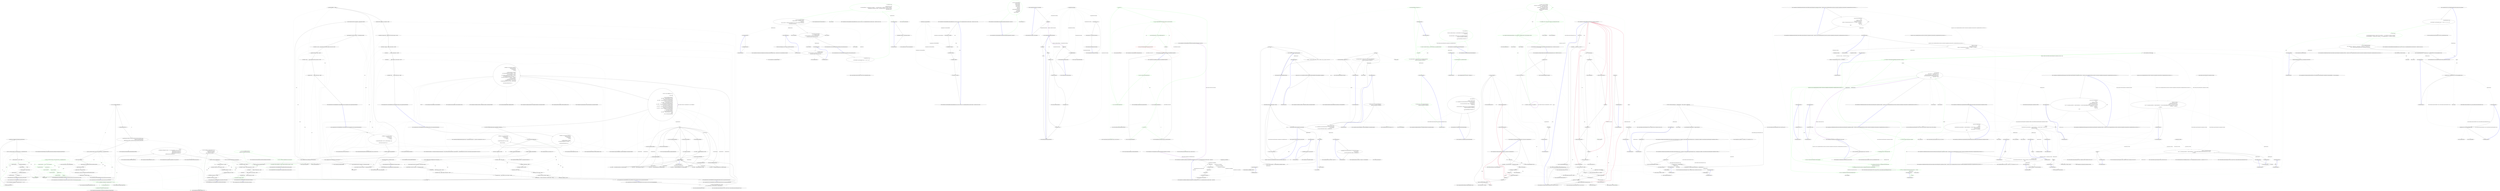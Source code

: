 digraph  {
m1_16 [cluster="CommandLine.Text.HelpText.HelpText(string, string)", file="HelpTextTests.cs", label="Entry CommandLine.Text.HelpText.HelpText(string, string)", span="78-78"];
m1_22 [cluster="CommandLine.Tests.Unit.Text.HelpTextTests.Create_instance_with_options()", file="HelpTextTests.cs", label="Entry CommandLine.Tests.Unit.Text.HelpTextTests.Create_instance_with_options()", span="46-46"];
m1_23 [cluster="CommandLine.Tests.Unit.Text.HelpTextTests.Create_instance_with_options()", file="HelpTextTests.cs", label="var sut = new HelpText { AddDashesToOption = true }\r\n                .AddPreOptionsLine(''pre-options'')\r\n                .AddOptions(new FakeOptions())\r\n                .AddPostOptionsLine(''post-options'')", span="50-53"];
m1_24 [cluster="CommandLine.Tests.Unit.Text.HelpTextTests.Create_instance_with_options()", file="HelpTextTests.cs", label="var lines = sut.ToString().ToNotEmptyLines().TrimStringArray()", span="57-57"];
m1_25 [cluster="CommandLine.Tests.Unit.Text.HelpTextTests.Create_instance_with_options()", file="HelpTextTests.cs", label="Assert.Equal(''pre-options'', lines[0])", span="58-58"];
m1_26 [cluster="CommandLine.Tests.Unit.Text.HelpTextTests.Create_instance_with_options()", file="HelpTextTests.cs", label="Assert.Equal(''--stringvalue    Define a string value here.'', lines[1])", span="59-59"];
m1_27 [cluster="CommandLine.Tests.Unit.Text.HelpTextTests.Create_instance_with_options()", file="HelpTextTests.cs", label="Assert.Equal(''-i               Define a int sequence here.'', lines[2])", span="60-60"];
m1_28 [cluster="CommandLine.Tests.Unit.Text.HelpTextTests.Create_instance_with_options()", file="HelpTextTests.cs", label="Assert.Equal(''-x               Define a boolean or switch value here.'', lines[3])", span="61-61"];
m1_29 [cluster="CommandLine.Tests.Unit.Text.HelpTextTests.Create_instance_with_options()", file="HelpTextTests.cs", label="Assert.Equal(''--help           Display this help screen.'', lines[4])", span="62-62"];
m1_30 [cluster="CommandLine.Tests.Unit.Text.HelpTextTests.Create_instance_with_options()", color=green, community=0, file="HelpTextTests.cs", label="10: Assert.Equal( ''post-options'', lines[5])", span="63-63"];
m1_31 [cluster="CommandLine.Tests.Unit.Text.HelpTextTests.Create_instance_with_options()", file="HelpTextTests.cs", label="Exit CommandLine.Tests.Unit.Text.HelpTextTests.Create_instance_with_options()", span="46-46"];
m1_42 [cluster="CommandLine.Tests.Unit.Text.HelpTextTests.When_help_text_is_longer_than_width_it_will_wrap_around_as_if_in_a_column()", file="HelpTextTests.cs", label="Entry CommandLine.Tests.Unit.Text.HelpTextTests.When_help_text_is_longer_than_width_it_will_wrap_around_as_if_in_a_column()", span="83-83"];
m1_43 [cluster="CommandLine.Tests.Unit.Text.HelpTextTests.When_help_text_is_longer_than_width_it_will_wrap_around_as_if_in_a_column()", color=green, community=0, file="HelpTextTests.cs", label="0: var sut = new HelpText(new HeadingInfo(''CommandLine.Tests.dll'', ''1.9.4.131''))", span="87-87"];
m1_44 [cluster="CommandLine.Tests.Unit.Text.HelpTextTests.When_help_text_is_longer_than_width_it_will_wrap_around_as_if_in_a_column()", color=green, community=0, file="HelpTextTests.cs", label="5: sut.MaximumDisplayWidth = 40", span="88-88"];
m1_45 [cluster="CommandLine.Tests.Unit.Text.HelpTextTests.When_help_text_is_longer_than_width_it_will_wrap_around_as_if_in_a_column()", color=green, community=0, file="HelpTextTests.cs", label="0: sut.AddOptions(new FakeOptionsWithLongDescription())", span="89-89"];
m1_46 [cluster="CommandLine.Tests.Unit.Text.HelpTextTests.When_help_text_is_longer_than_width_it_will_wrap_around_as_if_in_a_column()", color=green, community=0, file="HelpTextTests.cs", label="6: var lines = sut.ToString().Split(new[] { Environment.NewLine }, StringSplitOptions.None)", span="92-92"];
m1_47 [cluster="CommandLine.Tests.Unit.Text.HelpTextTests.When_help_text_is_longer_than_width_it_will_wrap_around_as_if_in_a_column()", color=green, community=0, file="HelpTextTests.cs", label="8: lines[2].Should().Be(''  v, verbose    This is the description'')", span="93-93"];
m1_48 [cluster="CommandLine.Tests.Unit.Text.HelpTextTests.When_help_text_is_longer_than_width_it_will_wrap_around_as_if_in_a_column()", color=green, community=0, file="HelpTextTests.cs", label="12: lines[3].Should().Be(''                of the verbosity to '')", span="95-95"];
m1_49 [cluster="CommandLine.Tests.Unit.Text.HelpTextTests.When_help_text_is_longer_than_width_it_will_wrap_around_as_if_in_a_column()", color=green, community=0, file="HelpTextTests.cs", label="8: lines[4].Should().Be(''                test out the wrapping '')", span="96-96"];
m1_50 [cluster="CommandLine.Tests.Unit.Text.HelpTextTests.When_help_text_is_longer_than_width_it_will_wrap_around_as_if_in_a_column()", color=green, community=0, file="HelpTextTests.cs", label="12: lines[5].Should().Be(''                capabilities of the '')", span="97-97"];
m1_51 [cluster="CommandLine.Tests.Unit.Text.HelpTextTests.When_help_text_is_longer_than_width_it_will_wrap_around_as_if_in_a_column()", color=green, community=0, file="HelpTextTests.cs", label="8: lines[6].Should().Be(''                Help Text.'')", span="98-98"];
m1_52 [cluster="CommandLine.Tests.Unit.Text.HelpTextTests.When_help_text_is_longer_than_width_it_will_wrap_around_as_if_in_a_column()", file="HelpTextTests.cs", label="Exit CommandLine.Tests.Unit.Text.HelpTextTests.When_help_text_is_longer_than_width_it_will_wrap_around_as_if_in_a_column()", span="83-83"];
m1_57 [cluster="CommandLine.Tests.Unit.Text.HelpTextTests.Long_help_text_without_spaces()", file="HelpTextTests.cs", label="Entry CommandLine.Tests.Unit.Text.HelpTextTests.Long_help_text_without_spaces()", span="103-103"];
m1_58 [cluster="CommandLine.Tests.Unit.Text.HelpTextTests.Long_help_text_without_spaces()", file="HelpTextTests.cs", label="var sut = new HelpText(new HeadingInfo(''CommandLine.Tests.dll'', ''1.9.4.131''))", span="107-107"];
m1_59 [cluster="CommandLine.Tests.Unit.Text.HelpTextTests.Long_help_text_without_spaces()", file="HelpTextTests.cs", label="sut.MaximumDisplayWidth = 40", span="108-108"];
m1_60 [cluster="CommandLine.Tests.Unit.Text.HelpTextTests.Long_help_text_without_spaces()", file="HelpTextTests.cs", label="sut.AddOptions(new FakeOptionsWithLongDescriptionAndNoSpaces())", span="109-109"];
m1_61 [cluster="CommandLine.Tests.Unit.Text.HelpTextTests.Long_help_text_without_spaces()", file="HelpTextTests.cs", label="var lines = sut.ToString().Split(new[] { Environment.NewLine }, StringSplitOptions.None)", span="112-112"];
m1_62 [cluster="CommandLine.Tests.Unit.Text.HelpTextTests.Long_help_text_without_spaces()", file="HelpTextTests.cs", label="lines[2].Should().Be(''  v, verbose    Before '')", span="113-113"];
m1_63 [cluster="CommandLine.Tests.Unit.Text.HelpTextTests.Long_help_text_without_spaces()", file="HelpTextTests.cs", label="lines[3].Should().Be(''                012345678901234567890123'')", span="114-114"];
m1_64 [cluster="CommandLine.Tests.Unit.Text.HelpTextTests.Long_help_text_without_spaces()", file="HelpTextTests.cs", label="lines[4].Should().Be(''                After'')", span="115-115"];
m1_65 [cluster="CommandLine.Tests.Unit.Text.HelpTextTests.Long_help_text_without_spaces()", file="HelpTextTests.cs", label="lines[5].Should().Be(''  input-file    Before '')", span="116-116"];
m1_66 [cluster="CommandLine.Tests.Unit.Text.HelpTextTests.Long_help_text_without_spaces()", file="HelpTextTests.cs", label="lines[6].Should().Be(''                012345678901234567890123'')", span="117-117"];
m1_67 [cluster="CommandLine.Tests.Unit.Text.HelpTextTests.Long_help_text_without_spaces()", file="HelpTextTests.cs", label="lines[7].Should().Be(''                456789 After'')", span="118-118"];
m1_68 [cluster="CommandLine.Tests.Unit.Text.HelpTextTests.Long_help_text_without_spaces()", file="HelpTextTests.cs", label="Exit CommandLine.Tests.Unit.Text.HelpTextTests.Long_help_text_without_spaces()", span="103-103"];
m1_174 [cluster="System.Collections.Generic.IEnumerable<TSource>.Concat<TSource>(System.Collections.Generic.IEnumerable<TSource>)", file="HelpTextTests.cs", label="Entry System.Collections.Generic.IEnumerable<TSource>.Concat<TSource>(System.Collections.Generic.IEnumerable<TSource>)", span="0-0"];
m1_149 [cluster="Unk.True", file="HelpTextTests.cs", label="Entry Unk.True", span=""];
m1_99 [cluster="CommandLine.BadFormatTokenError.BadFormatTokenError(string)", file="HelpTextTests.cs", label="Entry CommandLine.BadFormatTokenError.BadFormatTokenError(string)", span="188-188"];
m1_133 [cluster="CommandLine.Tests.Unit.Text.HelpTextTests.Invoke_AutoBuild_for_Options_returns_appropriate_formatted_text()", file="HelpTextTests.cs", label="Entry CommandLine.Tests.Unit.Text.HelpTextTests.Invoke_AutoBuild_for_Options_returns_appropriate_formatted_text()", span="209-209"];
m1_134 [cluster="CommandLine.Tests.Unit.Text.HelpTextTests.Invoke_AutoBuild_for_Options_returns_appropriate_formatted_text()", file="HelpTextTests.cs", label="var fakeResult = new ParserResult<FakeOptions>(\r\n                ParserResultType.Options,\r\n                new FakeOptions(),\r\n                new Error[]\r\n                    {\r\n                        new BadFormatTokenError(''badtoken''),\r\n                        new SequenceOutOfRangeError(new NameInfo(''i'', ''''))\r\n                    },\r\n                Maybe.Nothing<IEnumerable<Type>>())", span="212-220"];
m1_135 [cluster="CommandLine.Tests.Unit.Text.HelpTextTests.Invoke_AutoBuild_for_Options_returns_appropriate_formatted_text()", file="HelpTextTests.cs", label="var helpText = HelpText.AutoBuild(fakeResult)", span="223-223"];
m1_136 [cluster="CommandLine.Tests.Unit.Text.HelpTextTests.Invoke_AutoBuild_for_Options_returns_appropriate_formatted_text()", file="HelpTextTests.cs", label="var lines = helpText.ToString().ToNotEmptyLines().TrimStringArray()", span="226-226"];
m1_137 [cluster="CommandLine.Tests.Unit.Text.HelpTextTests.Invoke_AutoBuild_for_Options_returns_appropriate_formatted_text()", file="HelpTextTests.cs", label="Assert.True(lines[0].StartsWith(''CommandLine'', StringComparison.Ordinal))", span="228-228"];
m1_138 [cluster="CommandLine.Tests.Unit.Text.HelpTextTests.Invoke_AutoBuild_for_Options_returns_appropriate_formatted_text()", file="HelpTextTests.cs", label="Assert.True(lines[1].StartsWith(''Copyright (c)'', StringComparison.Ordinal))", span="229-229"];
m1_139 [cluster="CommandLine.Tests.Unit.Text.HelpTextTests.Invoke_AutoBuild_for_Options_returns_appropriate_formatted_text()", file="HelpTextTests.cs", label="Assert.Equal(''ERROR(S):'', lines[2])", span="230-230"];
m1_140 [cluster="CommandLine.Tests.Unit.Text.HelpTextTests.Invoke_AutoBuild_for_Options_returns_appropriate_formatted_text()", file="HelpTextTests.cs", label="Assert.Equal(''Token 'badtoken' is not recognized.'', lines[3])", span="231-231"];
m1_141 [cluster="CommandLine.Tests.Unit.Text.HelpTextTests.Invoke_AutoBuild_for_Options_returns_appropriate_formatted_text()", file="HelpTextTests.cs", label="Assert.Equal(''A sequence option 'i' is defined with few items than required.'', lines[4])", span="232-232"];
m1_142 [cluster="CommandLine.Tests.Unit.Text.HelpTextTests.Invoke_AutoBuild_for_Options_returns_appropriate_formatted_text()", file="HelpTextTests.cs", label="Assert.Equal(''--stringvalue    Define a string value here.'', lines[5])", span="233-233"];
m1_143 [cluster="CommandLine.Tests.Unit.Text.HelpTextTests.Invoke_AutoBuild_for_Options_returns_appropriate_formatted_text()", file="HelpTextTests.cs", label="Assert.Equal(''-i               Define a int sequence here.'', lines[6])", span="234-234"];
m1_144 [cluster="CommandLine.Tests.Unit.Text.HelpTextTests.Invoke_AutoBuild_for_Options_returns_appropriate_formatted_text()", file="HelpTextTests.cs", label="Assert.Equal(''-x               Define a boolean or switch value here.'', lines[7])", span="235-235"];
m1_145 [cluster="CommandLine.Tests.Unit.Text.HelpTextTests.Invoke_AutoBuild_for_Options_returns_appropriate_formatted_text()", file="HelpTextTests.cs", label="Assert.Equal(''--help           Display this help screen.'', lines[8])", span="236-236"];
m1_146 [cluster="CommandLine.Tests.Unit.Text.HelpTextTests.Invoke_AutoBuild_for_Options_returns_appropriate_formatted_text()", file="HelpTextTests.cs", label="Exit CommandLine.Tests.Unit.Text.HelpTextTests.Invoke_AutoBuild_for_Options_returns_appropriate_formatted_text()", span="209-209"];
m1_148 [cluster="string.StartsWith(string, System.StringComparison)", file="HelpTextTests.cs", label="Entry string.StartsWith(string, System.StringComparison)", span="0-0"];
m1_103 [cluster="CommandLine.MissingRequiredOptionError.MissingRequiredOptionError(CommandLine.NameInfo)", file="HelpTextTests.cs", label="Entry CommandLine.MissingRequiredOptionError.MissingRequiredOptionError(CommandLine.NameInfo)", span="283-283"];
m1_161 [cluster="CommandLine.Tests.Unit.Text.HelpTextTests.Invoke_AutoBuild_for_Verbs_with_unknown_verb_returns_appropriate_formatted_text()", file="HelpTextTests.cs", label="Entry CommandLine.Tests.Unit.Text.HelpTextTests.Invoke_AutoBuild_for_Verbs_with_unknown_verb_returns_appropriate_formatted_text()", span="269-269"];
m1_162 [cluster="CommandLine.Tests.Unit.Text.HelpTextTests.Invoke_AutoBuild_for_Verbs_with_unknown_verb_returns_appropriate_formatted_text()", file="HelpTextTests.cs", label="var verbTypes = Enumerable.Empty<Type>().Concat(\r\n                new[] { typeof(AddOptions), typeof(CommitOptions), typeof(CloneOptions) })", span="272-273"];
m1_163 [cluster="CommandLine.Tests.Unit.Text.HelpTextTests.Invoke_AutoBuild_for_Verbs_with_unknown_verb_returns_appropriate_formatted_text()", file="HelpTextTests.cs", label="var fakeResult = new ParserResult<object>(\r\n                ParserResultType.Verbs,\r\n                new NullInstance(),\r\n                new Error[]\r\n                    {\r\n                        new HelpVerbRequestedError(null, null, false)\r\n                    },\r\n                Maybe.Just(verbTypes))", span="274-281"];
m1_164 [cluster="CommandLine.Tests.Unit.Text.HelpTextTests.Invoke_AutoBuild_for_Verbs_with_unknown_verb_returns_appropriate_formatted_text()", file="HelpTextTests.cs", label="var helpText = HelpText.AutoBuild(fakeResult)", span="284-284"];
m1_165 [cluster="CommandLine.Tests.Unit.Text.HelpTextTests.Invoke_AutoBuild_for_Verbs_with_unknown_verb_returns_appropriate_formatted_text()", file="HelpTextTests.cs", label="var lines = helpText.ToString().ToNotEmptyLines().TrimStringArray()", span="287-287"];
m1_166 [cluster="CommandLine.Tests.Unit.Text.HelpTextTests.Invoke_AutoBuild_for_Verbs_with_unknown_verb_returns_appropriate_formatted_text()", file="HelpTextTests.cs", label="Assert.True(lines[0].StartsWith(''CommandLine'', StringComparison.Ordinal))", span="289-289"];
m1_167 [cluster="CommandLine.Tests.Unit.Text.HelpTextTests.Invoke_AutoBuild_for_Verbs_with_unknown_verb_returns_appropriate_formatted_text()", file="HelpTextTests.cs", label="Assert.True(lines[1].StartsWith(''Copyright (c)'', StringComparison.Ordinal))", span="290-290"];
m1_168 [cluster="CommandLine.Tests.Unit.Text.HelpTextTests.Invoke_AutoBuild_for_Verbs_with_unknown_verb_returns_appropriate_formatted_text()", file="HelpTextTests.cs", label="Assert.Equal(''add       Add file contents to the index.'', lines[2])", span="291-291"];
m1_169 [cluster="CommandLine.Tests.Unit.Text.HelpTextTests.Invoke_AutoBuild_for_Verbs_with_unknown_verb_returns_appropriate_formatted_text()", file="HelpTextTests.cs", label="Assert.Equal(''commit    Record changes to the repository.'', lines[3])", span="292-292"];
m1_170 [cluster="CommandLine.Tests.Unit.Text.HelpTextTests.Invoke_AutoBuild_for_Verbs_with_unknown_verb_returns_appropriate_formatted_text()", file="HelpTextTests.cs", label="Assert.Equal(''clone     Clone a repository into a new directory.'', lines[4])", span="293-293"];
m1_171 [cluster="CommandLine.Tests.Unit.Text.HelpTextTests.Invoke_AutoBuild_for_Verbs_with_unknown_verb_returns_appropriate_formatted_text()", file="HelpTextTests.cs", label="Assert.Equal(''help      Display more information on a specific command.'', lines[5])", span="294-294"];
m1_172 [cluster="CommandLine.Tests.Unit.Text.HelpTextTests.Invoke_AutoBuild_for_Verbs_with_unknown_verb_returns_appropriate_formatted_text()", file="HelpTextTests.cs", label="Exit CommandLine.Tests.Unit.Text.HelpTextTests.Invoke_AutoBuild_for_Verbs_with_unknown_verb_returns_appropriate_formatted_text()", span="269-269"];
m1_70 [cluster="CommandLine.Tests.Unit.Text.HelpTextTests.Long_pre_and_post_lines_without_spaces()", file="HelpTextTests.cs", label="Entry CommandLine.Tests.Unit.Text.HelpTextTests.Long_pre_and_post_lines_without_spaces()", span="123-123"];
m1_71 [cluster="CommandLine.Tests.Unit.Text.HelpTextTests.Long_pre_and_post_lines_without_spaces()", file="HelpTextTests.cs", label="var sut = new HelpText(''Heading Info.'')", span="127-127"];
m1_72 [cluster="CommandLine.Tests.Unit.Text.HelpTextTests.Long_pre_and_post_lines_without_spaces()", file="HelpTextTests.cs", label="sut.MaximumDisplayWidth = 40", span="128-128"];
m1_73 [cluster="CommandLine.Tests.Unit.Text.HelpTextTests.Long_pre_and_post_lines_without_spaces()", file="HelpTextTests.cs", label="sut.AddPreOptionsLine(''Before 0123456789012345678901234567890123456789012 After'')\r\n                .AddOptions(new FakeOptionsForHelp())\r\n                .AddPostOptionsLine(''Before 0123456789012345678901234567890123456789 After'')", span="129-131"];
m1_74 [cluster="CommandLine.Tests.Unit.Text.HelpTextTests.Long_pre_and_post_lines_without_spaces()", file="HelpTextTests.cs", label="var lines = sut.ToString().Split(new string[] { Environment.NewLine }, StringSplitOptions.None)", span="134-134"];
m1_75 [cluster="CommandLine.Tests.Unit.Text.HelpTextTests.Long_pre_and_post_lines_without_spaces()", file="HelpTextTests.cs", label="lines[1].Should().Be(''Before '')", span="135-135"];
m1_76 [cluster="CommandLine.Tests.Unit.Text.HelpTextTests.Long_pre_and_post_lines_without_spaces()", file="HelpTextTests.cs", label="lines[2].Should().Be(''0123456789012345678901234567890123456789'')", span="136-136"];
m1_77 [cluster="CommandLine.Tests.Unit.Text.HelpTextTests.Long_pre_and_post_lines_without_spaces()", file="HelpTextTests.cs", label="lines[3].Should().Be(''012 After'')", span="137-137"];
m1_78 [cluster="CommandLine.Tests.Unit.Text.HelpTextTests.Long_pre_and_post_lines_without_spaces()", file="HelpTextTests.cs", label="lines[lines.Length - 3].Should().Be(''Before '')", span="138-138"];
m1_79 [cluster="CommandLine.Tests.Unit.Text.HelpTextTests.Long_pre_and_post_lines_without_spaces()", file="HelpTextTests.cs", label="lines[lines.Length - 2].Should().Be(''0123456789012345678901234567890123456789'')", span="139-139"];
m1_80 [cluster="CommandLine.Tests.Unit.Text.HelpTextTests.Long_pre_and_post_lines_without_spaces()", file="HelpTextTests.cs", label="lines[lines.Length - 1].Should().Be('' After'')", span="140-140"];
m1_81 [cluster="CommandLine.Tests.Unit.Text.HelpTextTests.Long_pre_and_post_lines_without_spaces()", file="HelpTextTests.cs", label="Exit CommandLine.Tests.Unit.Text.HelpTextTests.Long_pre_and_post_lines_without_spaces()", span="123-123"];
m1_0 [cluster="CommandLine.Tests.Unit.Text.HelpTextTests.Create_empty_instance()", file="HelpTextTests.cs", label="Entry CommandLine.Tests.Unit.Text.HelpTextTests.Create_empty_instance()", span="16-16"];
m1_1 [cluster="CommandLine.Tests.Unit.Text.HelpTextTests.Create_empty_instance()", file="HelpTextTests.cs", label="Assert.Equal(string.Empty, new HelpText().ToString())", span="18-18"];
m1_2 [cluster="CommandLine.Tests.Unit.Text.HelpTextTests.Create_empty_instance()", file="HelpTextTests.cs", label="Exit CommandLine.Tests.Unit.Text.HelpTextTests.Create_empty_instance()", span="16-16"];
m1_111 [cluster="CommandLine.Text.HelpText.RenderParsingErrorsText<T>(CommandLine.ParserResult<T>, System.Func<CommandLine.Error, string>, int)", file="HelpTextTests.cs", label="Entry CommandLine.Text.HelpText.RenderParsingErrorsText<T>(CommandLine.ParserResult<T>, System.Func<CommandLine.Error, string>, int)", span="389-389"];
m1_132 [cluster="System.InvalidOperationException.InvalidOperationException()", file="HelpTextTests.cs", label="Entry System.InvalidOperationException.InvalidOperationException()", span="0-0"];
m1_173 [cluster="System.Linq.Enumerable.Empty<TResult>()", file="HelpTextTests.cs", label="Entry System.Linq.Enumerable.Empty<TResult>()", span="0-0"];
m1_107 [cluster="CommandLine.BadVerbSelectedError.BadVerbSelectedError(string)", file="HelpTextTests.cs", label="Entry CommandLine.BadVerbSelectedError.BadVerbSelectedError(string)", span="327-327"];
m1_3 [cluster="CommandLine.Text.HelpText.HelpText()", file="HelpTextTests.cs", label="Entry CommandLine.Text.HelpText.HelpText()", span="32-32"];
m1_35 [cluster="CommandLine.Tests.Unit.Text.HelpTextTests.When_defined_MetaValue_should_be_rendered()", file="HelpTextTests.cs", label="Entry CommandLine.Tests.Unit.Text.HelpTextTests.When_defined_MetaValue_should_be_rendered()", span="68-68"];
m1_36 [cluster="CommandLine.Tests.Unit.Text.HelpTextTests.When_defined_MetaValue_should_be_rendered()", color=green, community=0, file="HelpTextTests.cs", label="12: var sut = new HelpText(''Meta Value.'')\r\n                .AddOptions(new FakeOptionsWithMetaValue())", span="72-73"];
m1_37 [cluster="CommandLine.Tests.Unit.Text.HelpTextTests.When_defined_MetaValue_should_be_rendered()", color=green, community=0, file="HelpTextTests.cs", label="7: var lines = sut.ToString().ToNotEmptyLines().TrimStringArray()", span="76-76"];
m1_38 [cluster="CommandLine.Tests.Unit.Text.HelpTextTests.When_defined_MetaValue_should_be_rendered()", color=green, community=0, file="HelpTextTests.cs", label="12: Assert.Equal(''i FILE, input-file=FILE    Required. Specify input FILE to be processed.'', lines[2])", span="78-78"];
m1_39 [cluster="CommandLine.Tests.Unit.Text.HelpTextTests.When_defined_MetaValue_should_be_rendered()", file="HelpTextTests.cs", label="Exit CommandLine.Tests.Unit.Text.HelpTextTests.When_defined_MetaValue_should_be_rendered()", span="68-68"];
m1_19 [cluster="CommandLine.Text.HelpText.AddPreOptionsLine(string)", file="HelpTextTests.cs", label="Entry CommandLine.Text.HelpText.AddPreOptionsLine(string)", span="313-313"];
m1_97 [cluster="CommandLine.ParserResult<T>.ParserResult(CommandLine.ParserResultType, T, System.Collections.Generic.IEnumerable<CommandLine.Error>, CommandLine.Infrastructure.Maybe<System.Collections.Generic.IEnumerable<System.Type>>)", file="HelpTextTests.cs", label="Entry CommandLine.ParserResult<T>.ParserResult(CommandLine.ParserResultType, T, System.Collections.Generic.IEnumerable<CommandLine.Error>, CommandLine.Infrastructure.Maybe<System.Collections.Generic.IEnumerable<System.Type>>)", span="23-23"];
m1_109 [cluster="CommandLine.HelpVerbRequestedError.HelpVerbRequestedError(string, System.Type, bool)", file="HelpTextTests.cs", label="Entry CommandLine.HelpVerbRequestedError.HelpVerbRequestedError(string, System.Type, bool)", span="353-353"];
m1_41 [cluster="CommandLine.Tests.Fakes.FakeOptionsWithMetaValue.FakeOptionsWithMetaValue()", file="HelpTextTests.cs", label="Entry CommandLine.Tests.Fakes.FakeOptionsWithMetaValue.FakeOptionsWithMetaValue()", span="4-4"];
m1_105 [cluster="CommandLine.SequenceOutOfRangeError.SequenceOutOfRangeError(CommandLine.NameInfo)", file="HelpTextTests.cs", label="Entry CommandLine.SequenceOutOfRangeError.SequenceOutOfRangeError(CommandLine.NameInfo)", span="316-316"];
m1_112 [cluster="lambda expression", file="HelpTextTests.cs", label="Entry lambda expression", span="166-189"];
m1_113 [cluster="lambda expression", file="HelpTextTests.cs", label="err.Tag", span="168-168"];
m1_115 [cluster="lambda expression", file="HelpTextTests.cs", label="return ''ERR '' + ((BadFormatTokenError)err).Token;", span="171-171"];
m1_117 [cluster="lambda expression", file="HelpTextTests.cs", label="return ''ERR '' + ((MissingValueOptionError)err).NameInfo.NameText;", span="173-173"];
m1_119 [cluster="lambda expression", file="HelpTextTests.cs", label="return ''ERR '' + ((UnknownOptionError)err).Token;", span="175-175"];
m1_121 [cluster="lambda expression", file="HelpTextTests.cs", label="return ''ERR '' + ((MissingRequiredOptionError)err).NameInfo.NameText;", span="177-177"];
m1_123 [cluster="lambda expression", file="HelpTextTests.cs", label="return ''ERR '' + ((MutuallyExclusiveSetError)err).NameInfo.NameText;", span="179-179"];
m1_125 [cluster="lambda expression", file="HelpTextTests.cs", label="return ''ERR '' + ((SequenceOutOfRangeError)err).NameInfo.NameText;", span="181-181"];
m1_129 [cluster="lambda expression", file="HelpTextTests.cs", label="return ''ERR '' + ((BadVerbSelectedError)err).Token;", span="185-185"];
m1_114 [cluster="lambda expression", file="HelpTextTests.cs", label="ErrorType.BadFormatTokenError", span="170-170"];
m1_116 [cluster="lambda expression", file="HelpTextTests.cs", label="ErrorType.MissingValueOptionError", span="172-172"];
m1_118 [cluster="lambda expression", file="HelpTextTests.cs", label="ErrorType.UnknownOptionError", span="174-174"];
m1_120 [cluster="lambda expression", file="HelpTextTests.cs", label="ErrorType.MissingRequiredOptionError", span="176-176"];
m1_122 [cluster="lambda expression", file="HelpTextTests.cs", label="ErrorType.MutuallyExclusiveSetError", span="178-178"];
m1_124 [cluster="lambda expression", file="HelpTextTests.cs", label="ErrorType.SequenceOutOfRangeError", span="180-180"];
m1_126 [cluster="lambda expression", file="HelpTextTests.cs", label="ErrorType.NoVerbSelectedError", span="182-182"];
m1_128 [cluster="lambda expression", file="HelpTextTests.cs", label="ErrorType.BadVerbSelectedError", span="184-184"];
m1_130 [cluster="lambda expression", file="HelpTextTests.cs", label="throw new InvalidOperationException();", span="187-187"];
m1_127 [cluster="lambda expression", file="HelpTextTests.cs", label="return ''ERR no-verb-selected'';", span="183-183"];
m1_131 [cluster="lambda expression", file="HelpTextTests.cs", label="Exit lambda expression", span="166-189"];
m1_40 [cluster="CommandLine.Text.HelpText.HelpText(string)", file="HelpTextTests.cs", label="Entry CommandLine.Text.HelpText.HelpText(string)", span="55-55"];
m1_100 [cluster="CommandLine.MissingValueOptionError.MissingValueOptionError(CommandLine.NameInfo)", file="HelpTextTests.cs", label="Entry CommandLine.MissingValueOptionError.MissingValueOptionError(CommandLine.NameInfo)", span="261-261"];
m1_55 [cluster="Unk.Should", file="HelpTextTests.cs", label="Entry Unk.Should", span=""];
m1_56 [cluster="Unk.Be", file="HelpTextTests.cs", label="Entry Unk.Be", span=""];
m1_4 [cluster="CommandLine.Text.HelpText.ToString()", file="HelpTextTests.cs", label="Entry CommandLine.Text.HelpText.ToString()", span="417-417"];
m1_33 [cluster="CommandLine.Text.HelpText.AddOptions<T>(T)", file="HelpTextTests.cs", label="Entry CommandLine.Text.HelpText.AddOptions<T>(T)", span="333-333"];
m1_175 [cluster="CommandLine.Infrastructure.Maybe.Just<T>(T)", file="HelpTextTests.cs", label="Entry CommandLine.Infrastructure.Maybe.Just<T>(T)", span="71-71"];
m1_82 [cluster="CommandLine.Tests.Fakes.FakeOptionsForHelp.FakeOptionsForHelp()", file="HelpTextTests.cs", label="Entry CommandLine.Tests.Fakes.FakeOptionsForHelp.FakeOptionsForHelp()", span="4-4"];
m1_106 [cluster="CommandLine.NoVerbSelectedError.NoVerbSelectedError()", file="HelpTextTests.cs", label="Entry CommandLine.NoVerbSelectedError.NoVerbSelectedError()", span="391-391"];
m1_17 [cluster="CommandLine.Text.HeadingInfo.HeadingInfo(string, string)", file="HelpTextTests.cs", label="Entry CommandLine.Text.HeadingInfo.HeadingInfo(string, string)", span="37-37"];
m1_69 [cluster="CommandLine.Tests.Fakes.FakeOptionsWithLongDescriptionAndNoSpaces.FakeOptionsWithLongDescriptionAndNoSpaces()", file="HelpTextTests.cs", label="Entry CommandLine.Tests.Fakes.FakeOptionsWithLongDescriptionAndNoSpaces.FakeOptionsWithLongDescriptionAndNoSpaces()", span="31-31"];
m1_102 [cluster="CommandLine.UnknownOptionError.UnknownOptionError(string)", file="HelpTextTests.cs", label="Entry CommandLine.UnknownOptionError.UnknownOptionError(string)", span="272-272"];
m1_18 [cluster="CommandLine.Text.CopyrightInfo.CopyrightInfo(bool, string, params int[])", file="HelpTextTests.cs", label="Entry CommandLine.Text.CopyrightInfo.CopyrightInfo(bool, string, params int[])", span="59-59"];
m1_147 [cluster="CommandLine.Text.HelpText.AutoBuild<T>(CommandLine.ParserResult<T>)", file="HelpTextTests.cs", label="Entry CommandLine.Text.HelpText.AutoBuild<T>(CommandLine.ParserResult<T>)", span="242-242"];
m1_20 [cluster="CommandLine.Text.HelpText.AddPostOptionsLine(string)", file="HelpTextTests.cs", label="Entry CommandLine.Text.HelpText.AddPostOptionsLine(string)", span="323-323"];
m1_104 [cluster="CommandLine.MutuallyExclusiveSetError.MutuallyExclusiveSetError(CommandLine.NameInfo)", file="HelpTextTests.cs", label="Entry CommandLine.MutuallyExclusiveSetError.MutuallyExclusiveSetError(CommandLine.NameInfo)", span="294-294"];
m1_21 [cluster="string.ToNotEmptyLines()", file="HelpTextTests.cs", label="Entry string.ToNotEmptyLines()", span="9-9"];
m1_98 [cluster="CommandLine.NullInstance.NullInstance()", file="HelpTextTests.cs", label="Entry CommandLine.NullInstance.NullInstance()", span="9-9"];
m1_110 [cluster="CommandLine.Infrastructure.Maybe.Nothing<T>()", file="HelpTextTests.cs", label="Entry CommandLine.Infrastructure.Maybe.Nothing<T>()", span="66-66"];
m1_101 [cluster="CommandLine.NameInfo.NameInfo(string, string)", file="HelpTextTests.cs", label="Entry CommandLine.NameInfo.NameInfo(string, string)", span="20-20"];
m1_32 [cluster="CommandLine.Tests.Fakes.FakeOptions.FakeOptions()", file="HelpTextTests.cs", label="Entry CommandLine.Tests.Fakes.FakeOptions.FakeOptions()", span="6-6"];
m1_6 [cluster="CommandLine.Tests.Unit.Text.HelpTextTests.Create_instance_without_options()", file="HelpTextTests.cs", label="Entry CommandLine.Tests.Unit.Text.HelpTextTests.Create_instance_without_options()", span="22-22"];
m1_7 [cluster="CommandLine.Tests.Unit.Text.HelpTextTests.Create_instance_without_options()", file="HelpTextTests.cs", label="var sut =\r\n                new HelpText(new HeadingInfo(''Unit-tests'', ''2.0''), new CopyrightInfo(true, ''Author'', 2005, 2013))\r\n                    .AddPreOptionsLine(''pre-options line 1'')\r\n                    .AddPreOptionsLine(''pre-options line 2'')\r\n                    .AddPostOptionsLine(''post-options line 1'')\r\n                    .AddPostOptionsLine(''post-options line 2'')", span="26-31"];
m1_8 [cluster="CommandLine.Tests.Unit.Text.HelpTextTests.Create_instance_without_options()", file="HelpTextTests.cs", label="var lines = sut.ToString().ToNotEmptyLines()", span="34-34"];
m1_9 [cluster="CommandLine.Tests.Unit.Text.HelpTextTests.Create_instance_without_options()", file="HelpTextTests.cs", label="Assert.Equal(''Unit-tests 2.0'', lines[0])", span="36-36"];
m1_10 [cluster="CommandLine.Tests.Unit.Text.HelpTextTests.Create_instance_without_options()", file="HelpTextTests.cs", label="Assert.Equal(''Copyright (C) 2005 - 2013 Author'', lines[1])", span="37-37"];
m1_11 [cluster="CommandLine.Tests.Unit.Text.HelpTextTests.Create_instance_without_options()", file="HelpTextTests.cs", label="Assert.Equal(''pre-options line 1'', lines[2])", span="38-38"];
m1_12 [cluster="CommandLine.Tests.Unit.Text.HelpTextTests.Create_instance_without_options()", file="HelpTextTests.cs", label="Assert.Equal(''pre-options line 2'', lines[3])", span="39-39"];
m1_13 [cluster="CommandLine.Tests.Unit.Text.HelpTextTests.Create_instance_without_options()", file="HelpTextTests.cs", label="Assert.Equal(''post-options line 1'', lines[4])", span="40-40"];
m1_14 [cluster="CommandLine.Tests.Unit.Text.HelpTextTests.Create_instance_without_options()", file="HelpTextTests.cs", label="Assert.Equal(''post-options line 2'', lines[5])", span="41-41"];
m1_15 [cluster="CommandLine.Tests.Unit.Text.HelpTextTests.Create_instance_without_options()", file="HelpTextTests.cs", label="Exit CommandLine.Tests.Unit.Text.HelpTextTests.Create_instance_without_options()", span="22-22"];
m1_83 [cluster="CommandLine.Tests.Unit.Text.HelpTextTests.Invoking_RenderParsingErrorsText_returns_appropriate_formatted_text()", file="HelpTextTests.cs", label="Entry CommandLine.Tests.Unit.Text.HelpTextTests.Invoking_RenderParsingErrorsText_returns_appropriate_formatted_text()", span="146-146"];
m1_84 [cluster="CommandLine.Tests.Unit.Text.HelpTextTests.Invoking_RenderParsingErrorsText_returns_appropriate_formatted_text()", file="HelpTextTests.cs", label="var fakeResult = new ParserResult<NullInstance>(\r\n                ParserResultType.Options,\r\n                new NullInstance(),\r\n                new Error[]\r\n                    {\r\n                        new BadFormatTokenError(''badtoken''),\r\n                        new MissingValueOptionError(new NameInfo(''x'', ''switch'')),\r\n                        new UnknownOptionError(''unknown''),\r\n                        new MissingRequiredOptionError(new NameInfo('''', ''missing'')),\r\n                        new MutuallyExclusiveSetError(new NameInfo(''z'', '''')),\r\n                        new SequenceOutOfRangeError(new NameInfo(''s'', ''sequence'')),\r\n                        new NoVerbSelectedError(),\r\n                        new BadVerbSelectedError(''badverb''),\r\n                        new HelpRequestedError(), // should be ignored\r\n                        new HelpVerbRequestedError(null, null, false), // should be ignored \r\n                    },\r\n                Maybe.Nothing<IEnumerable<Type>>())", span="149-165"];
m1_85 [cluster="CommandLine.Tests.Unit.Text.HelpTextTests.Invoking_RenderParsingErrorsText_returns_appropriate_formatted_text()", file="HelpTextTests.cs", label="Func<Error, string> fakeRenderer = err =>\r\n                {\r\n                    switch (err.Tag)\r\n                    {\r\n                        case ErrorType.BadFormatTokenError:\r\n                            return ''ERR '' + ((BadFormatTokenError)err).Token;\r\n                        case ErrorType.MissingValueOptionError:\r\n                            return ''ERR '' + ((MissingValueOptionError)err).NameInfo.NameText;\r\n                        case ErrorType.UnknownOptionError:\r\n                            return ''ERR '' + ((UnknownOptionError)err).Token;\r\n                        case ErrorType.MissingRequiredOptionError:\r\n                            return ''ERR '' + ((MissingRequiredOptionError)err).NameInfo.NameText;\r\n                        case ErrorType.MutuallyExclusiveSetError:\r\n                            return ''ERR '' + ((MutuallyExclusiveSetError)err).NameInfo.NameText;\r\n                        case ErrorType.SequenceOutOfRangeError:\r\n                            return ''ERR '' + ((SequenceOutOfRangeError)err).NameInfo.NameText;\r\n                        case ErrorType.NoVerbSelectedError:\r\n                            return ''ERR no-verb-selected'';\r\n                        case ErrorType.BadVerbSelectedError:\r\n                            return ''ERR '' + ((BadVerbSelectedError)err).Token;\r\n                        default:\r\n                            throw new InvalidOperationException();\r\n                    }\r\n                }", span="166-189"];
m1_86 [cluster="CommandLine.Tests.Unit.Text.HelpTextTests.Invoking_RenderParsingErrorsText_returns_appropriate_formatted_text()", file="HelpTextTests.cs", label="var errorsText = HelpText.RenderParsingErrorsText(fakeResult, fakeRenderer, 2)", span="192-192"];
m1_87 [cluster="CommandLine.Tests.Unit.Text.HelpTextTests.Invoking_RenderParsingErrorsText_returns_appropriate_formatted_text()", file="HelpTextTests.cs", label="var lines = errorsText.ToNotEmptyLines()", span="195-195"];
m1_88 [cluster="CommandLine.Tests.Unit.Text.HelpTextTests.Invoking_RenderParsingErrorsText_returns_appropriate_formatted_text()", file="HelpTextTests.cs", label="Assert.Equal(''  ERR badtoken'', lines[0])", span="197-197"];
m1_89 [cluster="CommandLine.Tests.Unit.Text.HelpTextTests.Invoking_RenderParsingErrorsText_returns_appropriate_formatted_text()", file="HelpTextTests.cs", label="Assert.Equal(''  ERR x, switch'', lines[1])", span="198-198"];
m1_90 [cluster="CommandLine.Tests.Unit.Text.HelpTextTests.Invoking_RenderParsingErrorsText_returns_appropriate_formatted_text()", file="HelpTextTests.cs", label="Assert.Equal(''  ERR unknown'', lines[2])", span="199-199"];
m1_91 [cluster="CommandLine.Tests.Unit.Text.HelpTextTests.Invoking_RenderParsingErrorsText_returns_appropriate_formatted_text()", file="HelpTextTests.cs", label="Assert.Equal(''  ERR missing'', lines[3])", span="200-200"];
m1_92 [cluster="CommandLine.Tests.Unit.Text.HelpTextTests.Invoking_RenderParsingErrorsText_returns_appropriate_formatted_text()", file="HelpTextTests.cs", label="Assert.Equal(''  ERR z'', lines[4])", span="201-201"];
m1_93 [cluster="CommandLine.Tests.Unit.Text.HelpTextTests.Invoking_RenderParsingErrorsText_returns_appropriate_formatted_text()", file="HelpTextTests.cs", label="Assert.Equal(''  ERR s, sequence'', lines[5])", span="202-202"];
m1_94 [cluster="CommandLine.Tests.Unit.Text.HelpTextTests.Invoking_RenderParsingErrorsText_returns_appropriate_formatted_text()", file="HelpTextTests.cs", label="Assert.Equal(''  ERR no-verb-selected'', lines[6])", span="203-203"];
m1_95 [cluster="CommandLine.Tests.Unit.Text.HelpTextTests.Invoking_RenderParsingErrorsText_returns_appropriate_formatted_text()", file="HelpTextTests.cs", label="Assert.Equal(''  ERR badverb'', lines[7])", span="204-204"];
m1_96 [cluster="CommandLine.Tests.Unit.Text.HelpTextTests.Invoking_RenderParsingErrorsText_returns_appropriate_formatted_text()", file="HelpTextTests.cs", label="Exit CommandLine.Tests.Unit.Text.HelpTextTests.Invoking_RenderParsingErrorsText_returns_appropriate_formatted_text()", span="146-146"];
m1_150 [cluster="CommandLine.Tests.Unit.Text.HelpTextTests.Invoke_AutoBuild_for_Verbs_with_specific_verb_returns_appropriate_formatted_text()", file="HelpTextTests.cs", label="Entry CommandLine.Tests.Unit.Text.HelpTextTests.Invoke_AutoBuild_for_Verbs_with_specific_verb_returns_appropriate_formatted_text()", span="241-241"];
m1_151 [cluster="CommandLine.Tests.Unit.Text.HelpTextTests.Invoke_AutoBuild_for_Verbs_with_specific_verb_returns_appropriate_formatted_text()", file="HelpTextTests.cs", label="var fakeResult = new ParserResult<object>(\r\n                ParserResultType.Verbs,\r\n                new NullInstance(),\r\n                new Error[]\r\n                    {\r\n                        new HelpVerbRequestedError(''commit'', typeof(CommitOptions), true)\r\n                    },\r\n                Maybe.Nothing<IEnumerable<Type>>())", span="244-251"];
m1_152 [cluster="CommandLine.Tests.Unit.Text.HelpTextTests.Invoke_AutoBuild_for_Verbs_with_specific_verb_returns_appropriate_formatted_text()", file="HelpTextTests.cs", label="var helpText = HelpText.AutoBuild(fakeResult)", span="254-254"];
m1_153 [cluster="CommandLine.Tests.Unit.Text.HelpTextTests.Invoke_AutoBuild_for_Verbs_with_specific_verb_returns_appropriate_formatted_text()", file="HelpTextTests.cs", label="var lines = helpText.ToString().ToNotEmptyLines().TrimStringArray()", span="257-257"];
m1_154 [cluster="CommandLine.Tests.Unit.Text.HelpTextTests.Invoke_AutoBuild_for_Verbs_with_specific_verb_returns_appropriate_formatted_text()", file="HelpTextTests.cs", label="Assert.True(lines[0].StartsWith(''CommandLine'', StringComparison.Ordinal))", span="259-259"];
m1_155 [cluster="CommandLine.Tests.Unit.Text.HelpTextTests.Invoke_AutoBuild_for_Verbs_with_specific_verb_returns_appropriate_formatted_text()", file="HelpTextTests.cs", label="Assert.True(lines[1].StartsWith(''Copyright (c)'', StringComparison.Ordinal))", span="260-260"];
m1_156 [cluster="CommandLine.Tests.Unit.Text.HelpTextTests.Invoke_AutoBuild_for_Verbs_with_specific_verb_returns_appropriate_formatted_text()", file="HelpTextTests.cs", label="Assert.Equal(''-p, --patch    Use the interactive patch selection interface to chose which'', lines[2])", span="261-261"];
m1_157 [cluster="CommandLine.Tests.Unit.Text.HelpTextTests.Invoke_AutoBuild_for_Verbs_with_specific_verb_returns_appropriate_formatted_text()", file="HelpTextTests.cs", label="Assert.Equal(''changes to commit.'', lines[3])", span="262-262"];
m1_158 [cluster="CommandLine.Tests.Unit.Text.HelpTextTests.Invoke_AutoBuild_for_Verbs_with_specific_verb_returns_appropriate_formatted_text()", file="HelpTextTests.cs", label="Assert.Equal(''--amend        Used to amend the tip of the current branch.'', lines[4])", span="263-263"];
m1_159 [cluster="CommandLine.Tests.Unit.Text.HelpTextTests.Invoke_AutoBuild_for_Verbs_with_specific_verb_returns_appropriate_formatted_text()", file="HelpTextTests.cs", label="Assert.Equal(''--help         Display this help screen.'', lines[5])", span="264-264"];
m1_160 [cluster="CommandLine.Tests.Unit.Text.HelpTextTests.Invoke_AutoBuild_for_Verbs_with_specific_verb_returns_appropriate_formatted_text()", file="HelpTextTests.cs", label="Exit CommandLine.Tests.Unit.Text.HelpTextTests.Invoke_AutoBuild_for_Verbs_with_specific_verb_returns_appropriate_formatted_text()", span="241-241"];
m1_34 [cluster="string[].TrimStringArray()", file="HelpTextTests.cs", label="Entry string[].TrimStringArray()", span="14-14"];
m1_108 [cluster="CommandLine.HelpRequestedError.HelpRequestedError()", file="HelpTextTests.cs", label="Entry CommandLine.HelpRequestedError.HelpRequestedError()", span="338-338"];
m1_5 [cluster="Unk.Equal", file="HelpTextTests.cs", label="Entry Unk.Equal", span=""];
m1_54 [cluster="string.Split(string[], System.StringSplitOptions)", file="HelpTextTests.cs", label="Entry string.Split(string[], System.StringSplitOptions)", span="0-0"];
m1_53 [cluster="CommandLine.Tests.Fakes.FakeOptionsWithLongDescription.FakeOptionsWithLongDescription()", file="HelpTextTests.cs", label="Entry CommandLine.Tests.Fakes.FakeOptionsWithLongDescription.FakeOptionsWithLongDescription()", span="22-22"];
m2_8 [cluster="CommandLine.Infrastructure.Maybe.Nothing<T>()", file="OptionMapperTests.cs", label="Entry CommandLine.Infrastructure.Maybe.Nothing<T>()", span="66-66"];
m2_11 [cluster="Unk.Create", file="OptionMapperTests.cs", label="Entry Unk.Create", span=""];
m2_12 [cluster="Unk.Where", file="OptionMapperTests.cs", label="Entry Unk.Where", span=""];
m2_6 [cluster="System.Collections.Generic.KeyValuePair<TKey, TValue>.KeyValuePair(TKey, TValue)", file="OptionMapperTests.cs", label="Entry System.Collections.Generic.KeyValuePair<TKey, TValue>.KeyValuePair(TKey, TValue)", span="0-0"];
m2_7 [cluster="CommandLine.Core.OptionSpecification.OptionSpecification(string, string, bool, string, int, int, CommandLine.Infrastructure.Maybe<object>, System.Type, string, string)", file="OptionMapperTests.cs", label="Entry CommandLine.Core.OptionSpecification.OptionSpecification(string, string, bool, string, int, int, CommandLine.Infrastructure.Maybe<object>, System.Type, string, string)", span="15-15"];
m2_10 [cluster="Unk.Single", file="OptionMapperTests.cs", label="Entry Unk.Single", span=""];
m2_14 [cluster="Unk.NotNull", file="OptionMapperTests.cs", label="Entry Unk.NotNull", span=""];
m2_26 [cluster="CommandLine.Core.TypeConverter.ChangeType(System.Collections.Generic.IEnumerable<string>, System.Type, bool, System.Globalization.CultureInfo)", file="OptionMapperTests.cs", label="Entry CommandLine.Core.TypeConverter.ChangeType(System.Collections.Generic.IEnumerable<string>, System.Type, bool, System.Globalization.CultureInfo)", span="12-12"];
m2_0 [cluster="CommandLine.Tests.Unit.Core.OptionMapperTests.Map_boolean_switch_creates_boolean_value()", file="OptionMapperTests.cs", label="Entry CommandLine.Tests.Unit.Core.OptionMapperTests.Map_boolean_switch_creates_boolean_value()", span="16-16"];
m2_1 [cluster="CommandLine.Tests.Unit.Core.OptionMapperTests.Map_boolean_switch_creates_boolean_value()", file="OptionMapperTests.cs", label="var tokenPartitions = new[]\r\n                {\r\n                    new KeyValuePair<string, IEnumerable<string>>(''x'', new [] { ''true'' })\r\n                }", span="19-22"];
m2_2 [cluster="CommandLine.Tests.Unit.Core.OptionMapperTests.Map_boolean_switch_creates_boolean_value()", color=green, community=0, file="OptionMapperTests.cs", label="4: var specProps = new[]\r\n                {\r\n                    SpecificationProperty.Create(\r\n                        new OptionSpecification(''x'', string.Empty, false, string.Empty, -1, -1, Maybe.Nothing<object>(), typeof(bool), string.Empty, string.Empty), \r\n                        typeof(FakeOptions).GetProperties().Single(p => p.Name.Equals(''BoolValue'', StringComparison.Ordinal)),\r\n                        Maybe.Nothing<object>())\r\n                }", span="23-29"];
m2_3 [cluster="CommandLine.Tests.Unit.Core.OptionMapperTests.Map_boolean_switch_creates_boolean_value()", file="OptionMapperTests.cs", label="var result = OptionMapper.MapValues(\r\n                specProps.Where(pt => pt.Specification.IsOption()),\r\n                tokenPartitions,\r\n                (vals, type, isScalar) => TypeConverter.ChangeType(vals, type, isScalar, CultureInfo.InvariantCulture),\r\n                StringComparer.InvariantCulture)", span="32-36"];
m2_4 [cluster="CommandLine.Tests.Unit.Core.OptionMapperTests.Map_boolean_switch_creates_boolean_value()", file="OptionMapperTests.cs", label="Assert.NotNull(result.Value.Single(\r\n                a => a.Specification.IsOption()\r\n                && ((OptionSpecification)a.Specification).ShortName.Equals(''x'')\r\n                && (bool)((Just<object>)a.Value).Value == true))", span="39-42"];
m2_5 [cluster="CommandLine.Tests.Unit.Core.OptionMapperTests.Map_boolean_switch_creates_boolean_value()", file="OptionMapperTests.cs", label="Exit CommandLine.Tests.Unit.Core.OptionMapperTests.Map_boolean_switch_creates_boolean_value()", span="16-16"];
m2_27 [cluster="lambda expression", file="OptionMapperTests.cs", label="Entry lambda expression", span="40-42"];
m2_15 [cluster="lambda expression", file="OptionMapperTests.cs", label="Entry lambda expression", span="27-27"];
m2_19 [cluster="lambda expression", file="OptionMapperTests.cs", label="Entry lambda expression", span="33-33"];
m2_23 [cluster="lambda expression", file="OptionMapperTests.cs", label="Entry lambda expression", span="35-35"];
m2_16 [cluster="lambda expression", file="OptionMapperTests.cs", label="p.Name.Equals(''BoolValue'', StringComparison.Ordinal)", span="27-27"];
m2_17 [cluster="lambda expression", file="OptionMapperTests.cs", label="Exit lambda expression", span="27-27"];
m2_20 [cluster="lambda expression", file="OptionMapperTests.cs", label="pt.Specification.IsOption()", span="33-33"];
m2_21 [cluster="lambda expression", file="OptionMapperTests.cs", label="Exit lambda expression", span="33-33"];
m2_24 [cluster="lambda expression", file="OptionMapperTests.cs", label="TypeConverter.ChangeType(vals, type, isScalar, CultureInfo.InvariantCulture)", span="35-35"];
m2_25 [cluster="lambda expression", file="OptionMapperTests.cs", label="Exit lambda expression", span="35-35"];
m2_28 [cluster="lambda expression", file="OptionMapperTests.cs", label="a.Specification.IsOption()\r\n                && ((OptionSpecification)a.Specification).ShortName.Equals(''x'')\r\n                && (bool)((Just<object>)a.Value).Value == true", span="40-42"];
m2_29 [cluster="lambda expression", file="OptionMapperTests.cs", label="Exit lambda expression", span="40-42"];
m2_30 [cluster="string.Equals(string)", file="OptionMapperTests.cs", label="Entry string.Equals(string)", span="0-0"];
m2_18 [cluster="string.Equals(string, System.StringComparison)", file="OptionMapperTests.cs", label="Entry string.Equals(string, System.StringComparison)", span="0-0"];
m2_22 [cluster="CommandLine.Core.Specification.IsOption()", file="OptionMapperTests.cs", label="Entry CommandLine.Core.Specification.IsOption()", span="11-11"];
m2_13 [cluster="Unk.MapValues", file="OptionMapperTests.cs", label="Entry Unk.MapValues", span=""];
m2_9 [cluster="System.Type.GetProperties()", file="OptionMapperTests.cs", label="Entry System.Type.GetProperties()", span="0-0"];
m3_0 [cluster="CommandLine.Core.OptionSpecification.OptionSpecification(string, string, bool, string, int, int, CommandLine.Infrastructure.Maybe<object>, System.Type, string, string)", file="OptionSpecification.cs", label="Entry CommandLine.Core.OptionSpecification.OptionSpecification(string, string, bool, string, int, int, CommandLine.Infrastructure.Maybe<object>, System.Type, string, string)", span="15-15"];
m3_1 [cluster="CommandLine.Core.OptionSpecification.OptionSpecification(string, string, bool, string, int, int, CommandLine.Infrastructure.Maybe<object>, System.Type, string, string)", file="OptionSpecification.cs", label="this.shortName = shortName", span="18-18"];
m3_2 [cluster="CommandLine.Core.OptionSpecification.OptionSpecification(string, string, bool, string, int, int, CommandLine.Infrastructure.Maybe<object>, System.Type, string, string)", file="OptionSpecification.cs", label="this.longName = longName", span="19-19"];
m3_3 [cluster="CommandLine.Core.OptionSpecification.OptionSpecification(string, string, bool, string, int, int, CommandLine.Infrastructure.Maybe<object>, System.Type, string, string)", file="OptionSpecification.cs", label="this.setName = setName", span="20-20"];
m3_4 [cluster="CommandLine.Core.OptionSpecification.OptionSpecification(string, string, bool, string, int, int, CommandLine.Infrastructure.Maybe<object>, System.Type, string, string)", file="OptionSpecification.cs", label="this.helpText = helpText", span="21-21"];
m3_5 [cluster="CommandLine.Core.OptionSpecification.OptionSpecification(string, string, bool, string, int, int, CommandLine.Infrastructure.Maybe<object>, System.Type, string, string)", file="OptionSpecification.cs", label="this.metaValue = metaValue", span="22-22"];
m3_6 [cluster="CommandLine.Core.OptionSpecification.OptionSpecification(string, string, bool, string, int, int, CommandLine.Infrastructure.Maybe<object>, System.Type, string, string)", file="OptionSpecification.cs", label="Exit CommandLine.Core.OptionSpecification.OptionSpecification(string, string, bool, string, int, int, CommandLine.Infrastructure.Maybe<object>, System.Type, string, string)", span="15-15"];
m3_7 [cluster="CommandLine.Core.OptionSpecification.FromAttribute(CommandLine.OptionAttribute, System.Type)", file="OptionSpecification.cs", label="Entry CommandLine.Core.OptionSpecification.FromAttribute(CommandLine.OptionAttribute, System.Type)", span="25-25"];
m3_8 [cluster="CommandLine.Core.OptionSpecification.FromAttribute(CommandLine.OptionAttribute, System.Type)", color=green, community=0, file="OptionSpecification.cs", label="11: return new OptionSpecification(\r\n                attribute.ShortName,\r\n                attribute.LongName,\r\n                attribute.Required,\r\n                attribute.SetName,\r\n                attribute.Min,\r\n                attribute.Max,\r\n                attribute.DefaultValue.ToMaybe(),\r\n                conversionType,\r\n                attribute.HelpText,\r\n                attribute.MetaValue);", span="27-37"];
m3_9 [cluster="CommandLine.Core.OptionSpecification.FromAttribute(CommandLine.OptionAttribute, System.Type)", file="OptionSpecification.cs", label="Exit CommandLine.Core.OptionSpecification.FromAttribute(CommandLine.OptionAttribute, System.Type)", span="25-25"];
m3_10 [cluster="T.ToMaybe<T>()", file="OptionSpecification.cs", label="Entry T.ToMaybe<T>()", span="82-82"];
m3_11 [file="OptionSpecification.cs", label="CommandLine.Core.OptionSpecification", span=""];
m4_4 [cluster="CommandLine.ParserSettings.~ParserSettings()", file="ParserSettings.cs", label="Entry CommandLine.ParserSettings.~ParserSettings()", span="34-34"];
m4_5 [cluster="CommandLine.ParserSettings.~ParserSettings()", file="ParserSettings.cs", label="Dispose(false)", span="36-36"];
m4_6 [cluster="CommandLine.ParserSettings.~ParserSettings()", file="ParserSettings.cs", label="Exit CommandLine.ParserSettings.~ParserSettings()", span="34-34"];
m4_0 [cluster="CommandLine.ParserSettings.ParserSettings()", file="ParserSettings.cs", label="Entry CommandLine.ParserSettings.ParserSettings()", span="25-25"];
m4_1 [cluster="CommandLine.ParserSettings.ParserSettings()", file="ParserSettings.cs", label="this.caseSensitive = true", span="27-27"];
m4_2 [cluster="CommandLine.ParserSettings.ParserSettings()", file="ParserSettings.cs", label="this.parsingCulture = CultureInfo.InvariantCulture", span="28-28"];
m4_3 [cluster="CommandLine.ParserSettings.ParserSettings()", file="ParserSettings.cs", label="Exit CommandLine.ParserSettings.ParserSettings()", span="25-25"];
m4_7 [cluster="CommandLine.ParserSettings.Dispose(bool)", file="ParserSettings.cs", label="Entry CommandLine.ParserSettings.Dispose(bool)", span="124-124"];
m4_13 [cluster="CommandLine.ParserSettings.Dispose(bool)", file="ParserSettings.cs", label="this.disposed", span="126-126"];
m4_15 [cluster="CommandLine.ParserSettings.Dispose(bool)", file="ParserSettings.cs", label=disposing, span="131-131"];
m4_14 [cluster="CommandLine.ParserSettings.Dispose(bool)", file="ParserSettings.cs", label="return;", span="128-128"];
m4_16 [cluster="CommandLine.ParserSettings.Dispose(bool)", file="ParserSettings.cs", label="HelpWriter != null", span="133-133"];
m4_17 [cluster="CommandLine.ParserSettings.Dispose(bool)", file="ParserSettings.cs", label="this.helpWriter.Dispose()", span="135-135"];
m4_19 [cluster="CommandLine.ParserSettings.Dispose(bool)", file="ParserSettings.cs", label="this.disposed = true", span="139-139"];
m4_18 [cluster="CommandLine.ParserSettings.Dispose(bool)", file="ParserSettings.cs", label="this.helpWriter = null", span="136-136"];
m4_20 [cluster="CommandLine.ParserSettings.Dispose(bool)", file="ParserSettings.cs", label="Exit CommandLine.ParserSettings.Dispose(bool)", span="124-124"];
m4_12 [cluster="System.GC.SuppressFinalize(object)", file="ParserSettings.cs", label="Entry System.GC.SuppressFinalize(object)", span="0-0"];
m4_21 [cluster="System.IO.TextWriter.Dispose()", file="ParserSettings.cs", label="Entry System.IO.TextWriter.Dispose()", span="0-0"];
m4_8 [cluster="CommandLine.ParserSettings.Dispose()", file="ParserSettings.cs", label="Entry CommandLine.ParserSettings.Dispose()", span="117-117"];
m4_9 [cluster="CommandLine.ParserSettings.Dispose()", file="ParserSettings.cs", label="Dispose(true)", span="119-119"];
m4_10 [cluster="CommandLine.ParserSettings.Dispose()", file="ParserSettings.cs", label="GC.SuppressFinalize(this)", span="121-121"];
m4_11 [cluster="CommandLine.ParserSettings.Dispose()", file="ParserSettings.cs", label="Exit CommandLine.ParserSettings.Dispose()", span="117-117"];
m4_22 [file="ParserSettings.cs", label="CommandLine.ParserSettings", span=""];
m5_23 [cluster="System.Collections.Generic.IEnumerable<TSource>.Count<TSource>()", file="Specification.cs", label="Entry System.Collections.Generic.IEnumerable<TSource>.Count<TSource>()", span="0-0"];
m5_22 [cluster="System.Collections.IEnumerable.OfType<TResult>()", file="Specification.cs", label="Entry System.Collections.IEnumerable.OfType<TResult>()", span="0-0"];
m5_26 [cluster="string.ToLowerInvariant()", file="Specification.cs", label="Entry string.ToLowerInvariant()", span="0-0"];
m5_28 [cluster="CommandLine.Core.ValueSpecification.FromAttribute(CommandLine.ValueAttribute, System.Type)", file="Specification.cs", label="Entry CommandLine.Core.ValueSpecification.FromAttribute(CommandLine.ValueAttribute, System.Type)", span="17-17"];
m5_25 [cluster="CommandLine.Core.OptionSpecification.FromAttribute(CommandLine.OptionAttribute, System.Type)", file="Specification.cs", label="Entry CommandLine.Core.OptionSpecification.FromAttribute(CommandLine.OptionAttribute, System.Type)", span="25-25"];
m5_8 [cluster="CommandLine.Core.Specification.FromProperty(System.Reflection.PropertyInfo)", file="Specification.cs", label="Entry CommandLine.Core.Specification.FromProperty(System.Reflection.PropertyInfo)", span="67-67"];
m5_9 [cluster="CommandLine.Core.Specification.FromProperty(System.Reflection.PropertyInfo)", color=green, community=0, file="Specification.cs", label="3: var attrs = property.GetCustomAttributes(true)", span="69-69"];
m5_12 [cluster="CommandLine.Core.Specification.FromProperty(System.Reflection.PropertyInfo)", color=green, community=0, file="Specification.cs", label="3: var spec = OptionSpecification.FromAttribute(oa.Single(), property.PropertyType)", span="73-73"];
m5_14 [cluster="CommandLine.Core.Specification.FromProperty(System.Reflection.PropertyInfo)", color=red, community=0, file="Specification.cs", label="3: return spec.WithLongName(property.Name.ToLowerInvariant());", span="76-76"];
m5_18 [cluster="CommandLine.Core.Specification.FromProperty(System.Reflection.PropertyInfo)", file="Specification.cs", label="return ValueSpecification.FromAttribute(va.Single(), property.PropertyType);", span="84-84"];
m5_10 [cluster="CommandLine.Core.Specification.FromProperty(System.Reflection.PropertyInfo)", color=green, community=0, file="Specification.cs", label="3: var oa = attrs.OfType<OptionAttribute>()", span="70-70"];
m5_16 [cluster="CommandLine.Core.Specification.FromProperty(System.Reflection.PropertyInfo)", file="Specification.cs", label="var va = attrs.OfType<ValueAttribute>()", span="81-81"];
m5_11 [cluster="CommandLine.Core.Specification.FromProperty(System.Reflection.PropertyInfo)", color=green, community=0, file="Specification.cs", label="3: oa.Count() == 1", span="71-71"];
m5_13 [cluster="CommandLine.Core.Specification.FromProperty(System.Reflection.PropertyInfo)", color=green, community=0, file="Specification.cs", label="3: spec.ShortName.Length == 0 && spec.LongName.Length == 0", span="74-74"];
m5_15 [cluster="CommandLine.Core.Specification.FromProperty(System.Reflection.PropertyInfo)", file="Specification.cs", label="return spec;", span="78-78"];
m5_17 [cluster="CommandLine.Core.Specification.FromProperty(System.Reflection.PropertyInfo)", color=green, community=0, file="Specification.cs", label="3: va.Count() == 1", span="82-82"];
m5_19 [cluster="CommandLine.Core.Specification.FromProperty(System.Reflection.PropertyInfo)", file="Specification.cs", label="throw new InvalidOperationException();", span="87-87"];
m5_20 [cluster="CommandLine.Core.Specification.FromProperty(System.Reflection.PropertyInfo)", file="Specification.cs", label="Exit CommandLine.Core.Specification.FromProperty(System.Reflection.PropertyInfo)", span="67-67"];
m5_29 [cluster="System.InvalidOperationException.InvalidOperationException()", file="Specification.cs", label="Entry System.InvalidOperationException.InvalidOperationException()", span="0-0"];
m5_21 [cluster="System.Reflection.MemberInfo.GetCustomAttributes(bool)", file="Specification.cs", label="Entry System.Reflection.MemberInfo.GetCustomAttributes(bool)", span="0-0"];
m5_24 [cluster="System.Collections.Generic.IEnumerable<TSource>.Single<TSource>()", file="Specification.cs", label="Entry System.Collections.Generic.IEnumerable<TSource>.Single<TSource>()", span="0-0"];
m5_27 [cluster="CommandLine.Core.OptionSpecification.WithLongName(string)", file="Specification.cs", label="Entry CommandLine.Core.OptionSpecification.WithLongName(string)", span="25-25"];
m5_0 [cluster="CommandLine.Core.Specification.Specification(CommandLine.Core.SpecificationType, bool, int, int, CommandLine.Infrastructure.Maybe<object>, System.Type)", file="Specification.cs", label="Entry CommandLine.Core.Specification.Specification(CommandLine.Core.SpecificationType, bool, int, int, CommandLine.Infrastructure.Maybe<object>, System.Type)", span="27-27"];
m5_1 [cluster="CommandLine.Core.Specification.Specification(CommandLine.Core.SpecificationType, bool, int, int, CommandLine.Infrastructure.Maybe<object>, System.Type)", file="Specification.cs", label="this.tag = tag", span="29-29"];
m5_2 [cluster="CommandLine.Core.Specification.Specification(CommandLine.Core.SpecificationType, bool, int, int, CommandLine.Infrastructure.Maybe<object>, System.Type)", file="Specification.cs", label="this.required = required", span="30-30"];
m5_3 [cluster="CommandLine.Core.Specification.Specification(CommandLine.Core.SpecificationType, bool, int, int, CommandLine.Infrastructure.Maybe<object>, System.Type)", file="Specification.cs", label="this.min = min", span="31-31"];
m5_4 [cluster="CommandLine.Core.Specification.Specification(CommandLine.Core.SpecificationType, bool, int, int, CommandLine.Infrastructure.Maybe<object>, System.Type)", file="Specification.cs", label="this.max = max", span="32-32"];
m5_5 [cluster="CommandLine.Core.Specification.Specification(CommandLine.Core.SpecificationType, bool, int, int, CommandLine.Infrastructure.Maybe<object>, System.Type)", file="Specification.cs", label="this.defaultValue = defaultValue", span="33-33"];
m5_6 [cluster="CommandLine.Core.Specification.Specification(CommandLine.Core.SpecificationType, bool, int, int, CommandLine.Infrastructure.Maybe<object>, System.Type)", file="Specification.cs", label="this.conversionType = conversionType", span="34-34"];
m5_7 [cluster="CommandLine.Core.Specification.Specification(CommandLine.Core.SpecificationType, bool, int, int, CommandLine.Infrastructure.Maybe<object>, System.Type)", file="Specification.cs", label="Exit CommandLine.Core.Specification.Specification(CommandLine.Core.SpecificationType, bool, int, int, CommandLine.Infrastructure.Maybe<object>, System.Type)", span="27-27"];
m5_30 [file="Specification.cs", label="CommandLine.Core.Specification", span=""];
m6_10 [cluster="Unk.Where", file="SpecificationPropertyRules.cs", label="Entry Unk.Where", span=""];
m6_11 [cluster="Unk.GroupBy", file="SpecificationPropertyRules.cs", label="Entry Unk.GroupBy", span=""];
m6_12 [cluster="Unk.Count", file="SpecificationPropertyRules.cs", label="Entry Unk.Count", span=""];
m6_0 [cluster="CommonMark.Utilities.Warning(string, params object[])", file="SpecificationPropertyRules.cs", label="Entry CommonMark.Utilities.Warning(string, params object[])", span="17-17"];
m6_1 [cluster="CommonMark.Utilities.Warning(string, params object[])", file="SpecificationPropertyRules.cs", label="args != null && args.Length > 0", span="19-19"];
m6_2 [cluster="CommonMark.Utilities.Warning(string, params object[])", file="SpecificationPropertyRules.cs", label="message = string.Format(System.Globalization.CultureInfo.InvariantCulture, message, args)", span="20-20"];
m6_19 [cluster="CommandLine.Infrastructure.Maybe<T>.IsJust<T>()", file="SpecificationPropertyRules.cs", label="Entry CommandLine.Infrastructure.Maybe<T>.IsJust<T>()", span="152-152"];
m6_48 [cluster="CommandLine.Core.SpecificationPropertyRules.EnforceRange()", file="SpecificationPropertyRules.cs", label="Entry CommandLine.Core.SpecificationPropertyRules.EnforceRange()", span="46-46"];
m6_49 [cluster="CommandLine.Core.SpecificationPropertyRules.EnforceRange()", file="SpecificationPropertyRules.cs", label="return specProps =>\r\n                {\r\n                    var options = specProps.Where(\r\n                        sp => sp.Specification.ConversionType.ToDescriptor() == DescriptorType.Sequence\r\n                        && sp.Value.IsJust()\r\n                        && ((Array)sp.Value.FromJust()).Length < sp.Specification.Min);\r\n                    if (options.Any())\r\n                    {\r\n                        return options.Select(s => Maybe.Just<Error>(new SequenceOutOfRangeError(\r\n                            NameInfo.FromSpecification(s.Specification))));\r\n                    }\r\n                    return Enumerable.Empty<Nothing<Error>>();\r\n                };", span="48-60"];
m6_50 [cluster="CommandLine.Core.SpecificationPropertyRules.EnforceRange()", file="SpecificationPropertyRules.cs", label="Exit CommandLine.Core.SpecificationPropertyRules.EnforceRange()", span="46-46"];
m6_46 [cluster="CommandLine.MissingRequiredOptionError.MissingRequiredOptionError(CommandLine.NameInfo)", file="SpecificationPropertyRules.cs", label="Entry CommandLine.MissingRequiredOptionError.MissingRequiredOptionError(CommandLine.NameInfo)", span="283-283"];
m6_38 [cluster="Unk.Any", file="SpecificationPropertyRules.cs", label="Entry Unk.Any", span=""];
m6_5 [cluster="lambda expression", file="SpecificationPropertyRules.cs", label="var groups = options.GroupBy(g => ((OptionSpecification)g.Specification).SetName)", span="23-23"];
m6_14 [cluster="System.Linq.Enumerable.Empty<TResult>()", file="SpecificationPropertyRules.cs", label="Entry System.Linq.Enumerable.Empty<TResult>()", span="0-0"];
m6_47 [cluster="Unk.FromSpecification", file="SpecificationPropertyRules.cs", label="Entry Unk.FromSpecification", span=""];
m6_61 [cluster="CommandLine.Infrastructure.Maybe<T>.FromJust<T>(System.Exception)", file="SpecificationPropertyRules.cs", label="Entry CommandLine.Infrastructure.Maybe<T>.FromJust<T>(System.Exception)", span="137-137"];
m6_6 [cluster="lambda expression", file="SpecificationPropertyRules.cs", label="groups.Count() > 1", span="24-24"];
m6_42 [cluster="CommandLine.Infrastructure.Maybe<T>.IsNothing<T>()", file="SpecificationPropertyRules.cs", label="Entry CommandLine.Infrastructure.Maybe<T>.IsNothing<T>()", span="147-147"];
m6_65 [cluster="CommandLine.SequenceOutOfRangeError.SequenceOutOfRangeError(CommandLine.NameInfo)", file="SpecificationPropertyRules.cs", label="Entry CommandLine.SequenceOutOfRangeError.SequenceOutOfRangeError(CommandLine.NameInfo)", span="316-316"];
m6_20 [cluster="lambda expression", file="SpecificationPropertyRules.cs", label="Entry lambda expression", span="23-23"];
m6_33 [cluster="lambda expression", color=green, community=0, file="SpecificationPropertyRules.cs", label="3: var options = specProps.Where(sp => sp.Value.IsNothing() && sp.Specification.Required)", span="36-36"];
m6_32 [cluster="lambda expression", file="SpecificationPropertyRules.cs", label="Entry lambda expression", span="34-43"];
m6_34 [cluster="lambda expression", color=green, community=0, file="SpecificationPropertyRules.cs", label="7: options.Any()", span="37-37"];
m6_39 [cluster="lambda expression", file="SpecificationPropertyRules.cs", label="Entry lambda expression", span="36-36"];
m6_35 [cluster="lambda expression", color=green, community=0, file="SpecificationPropertyRules.cs", label="2: return options.Select(s => Maybe.Just<Error>(new MissingRequiredOptionError(\r\n                            NameInfo.FromSpecification(s.Specification))));", span="39-40"];
m6_36 [cluster="lambda expression", color=green, community=0, file="SpecificationPropertyRules.cs", label="2: return Enumerable.Empty<Nothing<Error>>();", span="42-42"];
m6_37 [cluster="lambda expression", file="SpecificationPropertyRules.cs", label="Exit lambda expression", span="34-43"];
m6_43 [cluster="lambda expression", file="SpecificationPropertyRules.cs", label="Entry lambda expression", span="39-40"];
m6_40 [cluster="lambda expression", color=green, community=0, file="SpecificationPropertyRules.cs", label="15: sp.Value.IsNothing() && sp.Specification.Required", span="36-36"];
m6_41 [cluster="lambda expression", file="SpecificationPropertyRules.cs", label="Exit lambda expression", span="36-36"];
m6_44 [cluster="lambda expression", color=green, community=0, file="SpecificationPropertyRules.cs", label="10: Maybe.Just<Error>(new MissingRequiredOptionError(\r\n                            NameInfo.FromSpecification(s.Specification)))", span="39-40"];
m6_45 [cluster="lambda expression", file="SpecificationPropertyRules.cs", label="Exit lambda expression", span="39-40"];
m6_4 [cluster="CommonMark.Utilities.Warning(string, params object[])", file="SpecificationPropertyRules.cs", label="Exit CommonMark.Utilities.Warning(string, params object[])", span="17-17"];
m6_52 [cluster="lambda expression", file="SpecificationPropertyRules.cs", label="var options = specProps.Where(\r\n                        sp => sp.Specification.ConversionType.ToDescriptor() == DescriptorType.Sequence\r\n                        && sp.Value.IsJust()\r\n                        && ((Array)sp.Value.FromJust()).Length < sp.Specification.Min)", span="50-53"];
m6_53 [cluster="lambda expression", file="SpecificationPropertyRules.cs", label="options.Any()", span="54-54"];
m6_7 [cluster="CommonMark.Utilities.IsEscapableSymbol(char)", file="SpecificationPropertyRules.cs", label="Entry CommonMark.Utilities.IsEscapableSymbol(char)", span="28-28"];
m6_54 [cluster="lambda expression", file="SpecificationPropertyRules.cs", label="return options.Select(s => Maybe.Just<Error>(new SequenceOutOfRangeError(\r\n                            NameInfo.FromSpecification(s.Specification))));", span="56-57"];
m6_8 [cluster="CommonMark.Utilities.IsEscapableSymbol(char)", file="SpecificationPropertyRules.cs", label="return (c > ' ' && c < '0') || (c > '9' && c < 'A') || (c > 'Z' && c < 'a') || (c > 'z' && c < 127) || c == '•';", span="31-31"];
m6_55 [cluster="lambda expression", file="SpecificationPropertyRules.cs", label="return Enumerable.Empty<Nothing<Error>>();", span="59-59"];
m6_63 [cluster="lambda expression", file="SpecificationPropertyRules.cs", label="Maybe.Just<Error>(new SequenceOutOfRangeError(\r\n                            NameInfo.FromSpecification(s.Specification)))", span="56-57"];
m6_24 [cluster="lambda expression", file="SpecificationPropertyRules.cs", label="Maybe.Just<Error>(new MutuallyExclusiveSetError(NameInfo.FromOptionSpecification((OptionSpecification)s.Specification)))", span="26-26"];
m6_3 [cluster="CommonMark.Utilities.Warning(string, params object[])", file="SpecificationPropertyRules.cs", label="System.Diagnostics.Debug.WriteLine(message, ''Warning'')", span="22-22"];
m6_15 [cluster="lambda expression", file="SpecificationPropertyRules.cs", label="Entry lambda expression", span="22-22"];
m6_51 [cluster="lambda expression", file="SpecificationPropertyRules.cs", label="Entry lambda expression", span="48-60"];
m6_57 [cluster="lambda expression", file="SpecificationPropertyRules.cs", label="Entry lambda expression", span="51-53"];
m6_9 [cluster="CommonMark.Utilities.IsEscapableSymbol(char)", file="SpecificationPropertyRules.cs", label="Exit CommonMark.Utilities.IsEscapableSymbol(char)", span="28-28"];
m6_23 [cluster="lambda expression", file="SpecificationPropertyRules.cs", label="Entry lambda expression", span="26-26"];
m6_56 [cluster="lambda expression", file="SpecificationPropertyRules.cs", label="Exit lambda expression", span="48-60"];
m6_62 [cluster="lambda expression", file="SpecificationPropertyRules.cs", label="Entry lambda expression", span="56-57"];
m6_64 [cluster="lambda expression", file="SpecificationPropertyRules.cs", label="Exit lambda expression", span="56-57"];
m6_25 [cluster="lambda expression", file="SpecificationPropertyRules.cs", label="Exit lambda expression", span="26-26"];
m6_17 [cluster="lambda expression", file="SpecificationPropertyRules.cs", label="Exit lambda expression", span="22-22"];
m6_16 [cluster="lambda expression", file="SpecificationPropertyRules.cs", label="sp.Specification.IsOption() && sp.Value.IsJust()", span="22-22"];
m6_59 [cluster="lambda expression", file="SpecificationPropertyRules.cs", label="Exit lambda expression", span="51-53"];
m6_58 [cluster="lambda expression", file="SpecificationPropertyRules.cs", label="sp.Specification.ConversionType.ToDescriptor() == DescriptorType.Sequence\r\n                        && sp.Value.IsJust()\r\n                        && ((Array)sp.Value.FromJust()).Length < sp.Specification.Min", span="51-53"];
m6_21 [cluster="lambda expression", file="SpecificationPropertyRules.cs", label="((OptionSpecification)g.Specification).SetName", span="23-23"];
m6_22 [cluster="lambda expression", file="SpecificationPropertyRules.cs", label="Exit lambda expression", span="23-23"];
m6_29 [cluster="CommandLine.Core.SpecificationPropertyRules.EnforceRequired()", file="SpecificationPropertyRules.cs", label="Entry CommandLine.Core.SpecificationPropertyRules.EnforceRequired()", span="32-32"];
m6_30 [cluster="CommandLine.Core.SpecificationPropertyRules.EnforceRequired()", color=green, community=0, file="SpecificationPropertyRules.cs", label="3: return specProps =>\r\n                {\r\n                    var options = specProps.Where(sp => sp.Value.IsNothing() && sp.Specification.Required);\r\n                    if (options.Any())\r\n                    {\r\n                        return options.Select(s => Maybe.Just<Error>(new MissingRequiredOptionError(\r\n                            NameInfo.FromSpecification(s.Specification))));\r\n                    }\r\n                    return Enumerable.Empty<Nothing<Error>>();\r\n                };", span="34-43"];
m6_31 [cluster="CommandLine.Core.SpecificationPropertyRules.EnforceRequired()", file="SpecificationPropertyRules.cs", label="Exit CommandLine.Core.SpecificationPropertyRules.EnforceRequired()", span="32-32"];
m6_28 [cluster="CommandLine.Infrastructure.Maybe.Just<T>(T)", file="SpecificationPropertyRules.cs", label="Entry CommandLine.Infrastructure.Maybe.Just<T>(T)", span="71-71"];
m6_13 [cluster="Unk.Select", file="SpecificationPropertyRules.cs", label="Entry Unk.Select", span=""];
m6_60 [cluster="System.Type.ToDescriptor()", file="SpecificationPropertyRules.cs", label="Entry System.Type.ToDescriptor()", span="22-22"];
m6_26 [cluster="CommandLine.MutuallyExclusiveSetError.MutuallyExclusiveSetError(CommandLine.NameInfo)", file="SpecificationPropertyRules.cs", label="Entry CommandLine.MutuallyExclusiveSetError.MutuallyExclusiveSetError(CommandLine.NameInfo)", span="294-294"];
m6_18 [cluster="CommandLine.Core.Specification.IsOption()", file="SpecificationPropertyRules.cs", label="Entry CommandLine.Core.Specification.IsOption()", span="11-11"];
m6_27 [cluster="CommandLine.NameInfo.FromOptionSpecification(CommandLine.Core.OptionSpecification)", file="SpecificationPropertyRules.cs", label="Entry CommandLine.NameInfo.FromOptionSpecification(CommandLine.Core.OptionSpecification)", span="60-60"];
m7_103 [cluster="string.Split(params char[])", file="Tokenizer.cs", label="Entry string.Split(params char[])", span="0-0"];
m7_16 [cluster="Unk.nameLookup", file="Tokenizer.cs", label="Entry Unk.nameLookup", span=""];
m7_101 [cluster="CommandLine.BadFormatTokenError.BadFormatTokenError(string)", file="Tokenizer.cs", label="Entry CommandLine.BadFormatTokenError.BadFormatTokenError(string)", span="188-188"];
m7_11 [cluster="string.StartsWith(string, System.StringComparison)", file="Tokenizer.cs", label="Entry string.StartsWith(string, System.StringComparison)", span="0-0"];
m7_80 [cluster="CommandLine.Core.Token.Name(string)", file="Tokenizer.cs", label="Entry CommandLine.Core.Token.Name(string)", span="19-19"];
m7_102 [cluster="System.Action<T>.Invoke(T)", file="Tokenizer.cs", label="Entry System.Action<T>.Invoke(T)", span="0-0"];
m7_34 [cluster="Unk.Any", file="Tokenizer.cs", label="Entry Unk.Any", span=""];
m7_12 [cluster="CommandLine.Core.Token.Value(string)", file="Tokenizer.cs", label="Entry CommandLine.Core.Token.Value(string)", span="26-26"];
m7_15 [cluster="Unk.IsName", file="Tokenizer.cs", label="Entry Unk.IsName", span=""];
m7_36 [cluster="System.Func<T, TResult>.Invoke(T)", file="Tokenizer.cs", label="Entry System.Func<T, TResult>.Invoke(T)", span="0-0"];
m7_20 [cluster="Unk.Create", file="Tokenizer.cs", label="Entry Unk.Create", span=""];
m7_81 [cluster="string.Substring(int, int)", file="Tokenizer.cs", label="Entry string.Substring(int, int)", span="0-0"];
m7_82 [cluster="string.String(char, int)", file="Tokenizer.cs", label="Entry string.String(char, int)", span="0-0"];
m7_54 [cluster="lambda expression", file="Tokenizer.cs", label="Entry lambda expression", span="43-43"];
m7_22 [cluster="lambda expression", file="Tokenizer.cs", label="errors.Add(e)", span="18-18"];
m7_21 [cluster="lambda expression", file="Tokenizer.cs", label="Entry lambda expression", span="18-18"];
m7_23 [cluster="lambda expression", file="Tokenizer.cs", label="Exit lambda expression", span="18-18"];
m7_41 [cluster="lambda expression", file="Tokenizer.cs", label="Entry lambda expression", span="39-39"];
m7_45 [cluster="lambda expression", file="Tokenizer.cs", label="Entry lambda expression", span="41-41"];
m7_48 [cluster="lambda expression", file="Tokenizer.cs", label="Entry lambda expression", span="42-42"];
m7_51 [cluster="lambda expression", file="Tokenizer.cs", label="Entry lambda expression", span="42-42"];
m7_55 [cluster="lambda expression", file="Tokenizer.cs", label="tokens.Concat(values)", span="43-43"];
m7_42 [cluster="lambda expression", file="Tokenizer.cs", label="arg.EqualsOrdinal(''--'')", span="39-39"];
m7_43 [cluster="lambda expression", file="Tokenizer.cs", label="Exit lambda expression", span="39-39"];
m7_46 [cluster="lambda expression", file="Tokenizer.cs", label="!arg.EqualsOrdinal(''--'')", span="41-41"];
m7_47 [cluster="lambda expression", file="Tokenizer.cs", label="Exit lambda expression", span="41-41"];
m7_49 [cluster="lambda expression", file="Tokenizer.cs", label="!arg.EqualsOrdinal(''--'')", span="42-42"];
m7_50 [cluster="lambda expression", file="Tokenizer.cs", label="Exit lambda expression", span="42-42"];
m7_52 [cluster="lambda expression", file="Tokenizer.cs", label="Token.Value(t)", span="42-42"];
m7_53 [cluster="lambda expression", file="Tokenizer.cs", label="Exit lambda expression", span="42-42"];
m7_56 [cluster="lambda expression", file="Tokenizer.cs", label="Exit lambda expression", span="43-43"];
m7_38 [cluster="System.Collections.Generic.IEnumerable<TSource>.Skip<TSource>(int)", file="Tokenizer.cs", label="Entry System.Collections.Generic.IEnumerable<TSource>.Skip<TSource>(int)", span="0-0"];
m7_13 [cluster="CommandLine.Core.Tokenizer.TokenizeLongName(string, System.Action<CommandLine.Error>)", file="Tokenizer.cs", label="Entry CommandLine.Core.Tokenizer.TokenizeLongName(string, System.Action<CommandLine.Error>)", span="98-98"];
m7_85 [cluster="CommandLine.Core.Tokenizer.TokenizeLongName(string, System.Action<CommandLine.Error>)", file="Tokenizer.cs", label="value == null", span="102-102"];
m7_91 [cluster="CommandLine.Core.Tokenizer.TokenizeLongName(string, System.Action<CommandLine.Error>)", file="Tokenizer.cs", label="yield return Token.Name(text);", span="113-113"];
m7_92 [cluster="CommandLine.Core.Tokenizer.TokenizeLongName(string, System.Action<CommandLine.Error>)", file="Tokenizer.cs", label="yield break;", span="114-114"];
m7_95 [cluster="CommandLine.Core.Tokenizer.TokenizeLongName(string, System.Action<CommandLine.Error>)", file="Tokenizer.cs", label="yield break;", span="119-119"];
m7_97 [cluster="CommandLine.Core.Tokenizer.TokenizeLongName(string, System.Action<CommandLine.Error>)", file="Tokenizer.cs", label="yield return Token.Name(parts[0]);", span="122-122"];
m7_98 [cluster="CommandLine.Core.Tokenizer.TokenizeLongName(string, System.Action<CommandLine.Error>)", file="Tokenizer.cs", label="yield return Token.Value(parts[1]);", span="123-123"];
m7_87 [cluster="CommandLine.Core.Tokenizer.TokenizeLongName(string, System.Action<CommandLine.Error>)", file="Tokenizer.cs", label="value.Length > 2 && value.StartsWith(''--'', StringComparison.Ordinal)", span="107-107"];
m7_88 [cluster="CommandLine.Core.Tokenizer.TokenizeLongName(string, System.Action<CommandLine.Error>)", file="Tokenizer.cs", label="var text = value.Substring(2)", span="109-109"];
m7_94 [cluster="CommandLine.Core.Tokenizer.TokenizeLongName(string, System.Action<CommandLine.Error>)", file="Tokenizer.cs", label="onError(new BadFormatTokenError(value))", span="118-118"];
m7_86 [cluster="CommandLine.Core.Tokenizer.TokenizeLongName(string, System.Action<CommandLine.Error>)", file="Tokenizer.cs", label="throw new ArgumentNullException(''value'');", span="104-104"];
m7_89 [cluster="CommandLine.Core.Tokenizer.TokenizeLongName(string, System.Action<CommandLine.Error>)", file="Tokenizer.cs", label="var equalIndex = text.IndexOf('=')", span="110-110"];
m7_96 [cluster="CommandLine.Core.Tokenizer.TokenizeLongName(string, System.Action<CommandLine.Error>)", file="Tokenizer.cs", label="var parts = text.Split('=')", span="121-121"];
m7_90 [cluster="CommandLine.Core.Tokenizer.TokenizeLongName(string, System.Action<CommandLine.Error>)", file="Tokenizer.cs", label="equalIndex <= 0", span="111-111"];
m7_93 [cluster="CommandLine.Core.Tokenizer.TokenizeLongName(string, System.Action<CommandLine.Error>)", file="Tokenizer.cs", label="equalIndex == 1", span="116-116"];
m7_99 [cluster="CommandLine.Core.Tokenizer.TokenizeLongName(string, System.Action<CommandLine.Error>)", file="Tokenizer.cs", label="Exit CommandLine.Core.Tokenizer.TokenizeLongName(string, System.Action<CommandLine.Error>)", span="98-98"];
m7_37 [cluster="System.Collections.Generic.IEnumerable<TSource>.SkipWhile<TSource>(System.Func<TSource, bool>)", file="Tokenizer.cs", label="Entry System.Collections.Generic.IEnumerable<TSource>.SkipWhile<TSource>(System.Func<TSource, bool>)", span="0-0"];
m7_19 [cluster="Unk.Concat", file="Tokenizer.cs", label="Entry Unk.Concat", span=""];
m7_44 [cluster="string.EqualsOrdinal(string)", file="Tokenizer.cs", label="Entry string.EqualsOrdinal(string)", span="34-34"];
m7_35 [cluster="System.Collections.Generic.IEnumerable<TSource>.TakeWhile<TSource>(System.Func<TSource, bool>)", file="Tokenizer.cs", label="Entry System.Collections.Generic.IEnumerable<TSource>.TakeWhile<TSource>(System.Func<TSource, bool>)", span="0-0"];
m7_100 [cluster="string.IndexOf(char)", file="Tokenizer.cs", label="Entry string.IndexOf(char)", span="0-0"];
m7_39 [cluster="Unk.Select", file="Tokenizer.cs", label="Entry Unk.Select", span=""];
m7_40 [cluster="CommandLine.Core.StatePair<T1>.MapValue<T1, T2>(System.Func<T1, T2>)", file="Tokenizer.cs", label="Entry CommandLine.Core.StatePair<T1>.MapValue<T1, T2>(System.Func<T1, T2>)", span="69-69"];
m7_0 [cluster="CommandLine.Core.Tokenizer.Tokenize(System.Collections.Generic.IEnumerable<string>, System.Func<string, bool>)", file="Tokenizer.cs", label="Entry CommandLine.Core.Tokenizer.Tokenize(System.Collections.Generic.IEnumerable<string>, System.Func<string, bool>)", span="11-11"];
m7_1 [cluster="CommandLine.Core.Tokenizer.Tokenize(System.Collections.Generic.IEnumerable<string>, System.Func<string, bool>)", file="Tokenizer.cs", label="arguments == null", span="15-15"];
m7_5 [cluster="CommandLine.Core.Tokenizer.Tokenize(System.Collections.Generic.IEnumerable<string>, System.Func<string, bool>)", color=green, community=0, file="Tokenizer.cs", label="4: var tokens = from arg in arguments\r\n                         from token in !arg.StartsWith(''-'', StringComparison.Ordinal)\r\n                               ? new Token[] { Token.Value(arg) }\r\n                               : arg.StartsWith(''--'', StringComparison.Ordinal)\r\n                                     ? TokenizeLongName(arg, onError)\r\n                                     : TokenizeShortName(arg, nameLookup)\r\n                         select token", span="20-26"];
m7_6 [cluster="CommandLine.Core.Tokenizer.Tokenize(System.Collections.Generic.IEnumerable<string>, System.Func<string, bool>)", color=green, community=0, file="Tokenizer.cs", label="0: var unkTokens = from t in tokens where t.IsName() && !nameLookup(t.Text) select t", span="28-28"];
m7_2 [cluster="CommandLine.Core.Tokenizer.Tokenize(System.Collections.Generic.IEnumerable<string>, System.Func<string, bool>)", file="Tokenizer.cs", label="throw new ArgumentNullException(''arguments'');", span="15-15"];
m7_3 [cluster="CommandLine.Core.Tokenizer.Tokenize(System.Collections.Generic.IEnumerable<string>, System.Func<string, bool>)", file="Tokenizer.cs", label="var errors = new List<Error>()", span="17-17"];
m7_4 [cluster="CommandLine.Core.Tokenizer.Tokenize(System.Collections.Generic.IEnumerable<string>, System.Func<string, bool>)", file="Tokenizer.cs", label="Action<Error> onError = e => errors.Add(e)", span="18-18"];
m7_7 [cluster="CommandLine.Core.Tokenizer.Tokenize(System.Collections.Generic.IEnumerable<string>, System.Func<string, bool>)", color=green, community=0, file="Tokenizer.cs", label="7: return StatePair.Create(tokens.Except(unkTokens), errors.Concat(from t in unkTokens select new UnknownOptionError(t.Text)));", span="30-30"];
m7_8 [cluster="CommandLine.Core.Tokenizer.Tokenize(System.Collections.Generic.IEnumerable<string>, System.Func<string, bool>)", file="Tokenizer.cs", label="Exit CommandLine.Core.Tokenizer.Tokenize(System.Collections.Generic.IEnumerable<string>, System.Func<string, bool>)", span="11-11"];
m7_17 [cluster="Unk.Except", file="Tokenizer.cs", label="Entry Unk.Except", span=""];
m7_25 [cluster="CommandLine.Core.Tokenizer.PreprocessDashDash(System.Collections.Generic.IEnumerable<string>, System.Func<System.Collections.Generic.IEnumerable<string>, CommandLine.Core.StatePair<System.Collections.Generic.IEnumerable<CommandLine.Core.Token>>>)", file="Tokenizer.cs", label="Entry CommandLine.Core.Tokenizer.PreprocessDashDash(System.Collections.Generic.IEnumerable<string>, System.Func<System.Collections.Generic.IEnumerable<string>, CommandLine.Core.StatePair<System.Collections.Generic.IEnumerable<CommandLine.Core.Token>>>)", span="33-33"];
m7_26 [cluster="CommandLine.Core.Tokenizer.PreprocessDashDash(System.Collections.Generic.IEnumerable<string>, System.Func<System.Collections.Generic.IEnumerable<string>, CommandLine.Core.StatePair<System.Collections.Generic.IEnumerable<CommandLine.Core.Token>>>)", file="Tokenizer.cs", label="arguments == null", span="37-37"];
m7_28 [cluster="CommandLine.Core.Tokenizer.PreprocessDashDash(System.Collections.Generic.IEnumerable<string>, System.Func<System.Collections.Generic.IEnumerable<string>, CommandLine.Core.StatePair<System.Collections.Generic.IEnumerable<CommandLine.Core.Token>>>)", file="Tokenizer.cs", label="arguments.Any(arg => arg.EqualsOrdinal(''--''))", span="39-39"];
m7_29 [cluster="CommandLine.Core.Tokenizer.PreprocessDashDash(System.Collections.Generic.IEnumerable<string>, System.Func<System.Collections.Generic.IEnumerable<string>, CommandLine.Core.StatePair<System.Collections.Generic.IEnumerable<CommandLine.Core.Token>>>)", file="Tokenizer.cs", label="var tokenizerResult = tokenizer(arguments.TakeWhile(arg => !arg.EqualsOrdinal(''--'')))", span="41-41"];
m7_30 [cluster="CommandLine.Core.Tokenizer.PreprocessDashDash(System.Collections.Generic.IEnumerable<string>, System.Func<System.Collections.Generic.IEnumerable<string>, CommandLine.Core.StatePair<System.Collections.Generic.IEnumerable<CommandLine.Core.Token>>>)", file="Tokenizer.cs", label="var values = arguments.SkipWhile(arg => !arg.EqualsOrdinal(''--'')).Skip(1).Select(t => Token.Value(t))", span="42-42"];
m7_32 [cluster="CommandLine.Core.Tokenizer.PreprocessDashDash(System.Collections.Generic.IEnumerable<string>, System.Func<System.Collections.Generic.IEnumerable<string>, CommandLine.Core.StatePair<System.Collections.Generic.IEnumerable<CommandLine.Core.Token>>>)", file="Tokenizer.cs", label="return tokenizer(arguments);", span="45-45"];
m7_27 [cluster="CommandLine.Core.Tokenizer.PreprocessDashDash(System.Collections.Generic.IEnumerable<string>, System.Func<System.Collections.Generic.IEnumerable<string>, CommandLine.Core.StatePair<System.Collections.Generic.IEnumerable<CommandLine.Core.Token>>>)", file="Tokenizer.cs", label="throw new ArgumentNullException(''arguments'');", span="37-37"];
m7_31 [cluster="CommandLine.Core.Tokenizer.PreprocessDashDash(System.Collections.Generic.IEnumerable<string>, System.Func<System.Collections.Generic.IEnumerable<string>, CommandLine.Core.StatePair<System.Collections.Generic.IEnumerable<CommandLine.Core.Token>>>)", file="Tokenizer.cs", label="return tokenizerResult.MapValue(tokens => tokens.Concat(values));", span="43-43"];
m7_33 [cluster="CommandLine.Core.Tokenizer.PreprocessDashDash(System.Collections.Generic.IEnumerable<string>, System.Func<System.Collections.Generic.IEnumerable<string>, CommandLine.Core.StatePair<System.Collections.Generic.IEnumerable<CommandLine.Core.Token>>>)", file="Tokenizer.cs", label="Exit CommandLine.Core.Tokenizer.PreprocessDashDash(System.Collections.Generic.IEnumerable<string>, System.Func<System.Collections.Generic.IEnumerable<string>, CommandLine.Core.StatePair<System.Collections.Generic.IEnumerable<CommandLine.Core.Token>>>)", span="33-33"];
m7_24 [cluster="System.Collections.Generic.List<T>.Add(T)", file="Tokenizer.cs", label="Entry System.Collections.Generic.List<T>.Add(T)", span="0-0"];
m7_79 [cluster="char.IsDigit(char)", file="Tokenizer.cs", label="Entry char.IsDigit(char)", span="0-0"];
m7_10 [cluster="System.Collections.Generic.List<T>.List()", file="Tokenizer.cs", label="Entry System.Collections.Generic.List<T>.List()", span="0-0"];
m7_18 [cluster="UnknownOptionError.cstr", file="Tokenizer.cs", label="Entry UnknownOptionError.cstr", span=""];
m7_84 [cluster="System.Collections.Generic.IEnumerable<TSource>.Count<TSource>()", file="Tokenizer.cs", label="Entry System.Collections.Generic.IEnumerable<TSource>.Count<TSource>()", span="0-0"];
m7_14 [cluster="CommandLine.Core.Tokenizer.TokenizeShortName(string, System.Func<string, bool>)", file="Tokenizer.cs", label="Entry CommandLine.Core.Tokenizer.TokenizeShortName(string, System.Func<string, bool>)", span="48-48"];
m7_57 [cluster="CommandLine.Core.Tokenizer.TokenizeShortName(string, System.Func<string, bool>)", file="Tokenizer.cs", label="value == null", span="52-52"];
m7_62 [cluster="CommandLine.Core.Tokenizer.TokenizeShortName(string, System.Func<string, bool>)", file="Tokenizer.cs", label="yield return Token.Value(value);", span="63-63"];
m7_63 [cluster="CommandLine.Core.Tokenizer.TokenizeShortName(string, System.Func<string, bool>)", file="Tokenizer.cs", label="yield break;", span="64-64"];
m7_65 [cluster="CommandLine.Core.Tokenizer.TokenizeShortName(string, System.Func<string, bool>)", file="Tokenizer.cs", label="yield return Token.Name(text);", span="69-69"];
m7_66 [cluster="CommandLine.Core.Tokenizer.TokenizeShortName(string, System.Func<string, bool>)", file="Tokenizer.cs", label="yield break;", span="70-70"];
m7_68 [cluster="CommandLine.Core.Tokenizer.TokenizeShortName(string, System.Func<string, bool>)", file="Tokenizer.cs", label="yield return Token.Name(first);", span="74-74"];
m7_74 [cluster="CommandLine.Core.Tokenizer.TokenizeShortName(string, System.Func<string, bool>)", file="Tokenizer.cs", label="yield return Token.Name(n);", span="84-84"];
m7_76 [cluster="CommandLine.Core.Tokenizer.TokenizeShortName(string, System.Func<string, bool>)", file="Tokenizer.cs", label="yield return Token.Value(text.Substring(seen.Count()));", span="93-93"];
m7_59 [cluster="CommandLine.Core.Tokenizer.TokenizeShortName(string, System.Func<string, bool>)", file="Tokenizer.cs", label="value.Length > 1 || value[0] == '-' || value[1] != '-'", span="57-57"];
m7_60 [cluster="CommandLine.Core.Tokenizer.TokenizeShortName(string, System.Func<string, bool>)", file="Tokenizer.cs", label="var text = value.Substring(1)", span="59-59"];
m7_64 [cluster="CommandLine.Core.Tokenizer.TokenizeShortName(string, System.Func<string, bool>)", file="Tokenizer.cs", label="value.Length == 2", span="67-67"];
m7_72 [cluster="CommandLine.Core.Tokenizer.TokenizeShortName(string, System.Func<string, bool>)", file="Tokenizer.cs", label="!seen.Contains(c) && nameLookup(n)", span="81-81"];
m7_58 [cluster="CommandLine.Core.Tokenizer.TokenizeShortName(string, System.Func<string, bool>)", file="Tokenizer.cs", label="throw new ArgumentNullException(''value'');", span="54-54"];
m7_61 [cluster="CommandLine.Core.Tokenizer.TokenizeShortName(string, System.Func<string, bool>)", file="Tokenizer.cs", label="char.IsDigit(text[0])", span="61-61"];
m7_67 [cluster="CommandLine.Core.Tokenizer.TokenizeShortName(string, System.Func<string, bool>)", file="Tokenizer.cs", label="var first = text.Substring(0, 1)", span="73-73"];
m7_70 [cluster="CommandLine.Core.Tokenizer.TokenizeShortName(string, System.Func<string, bool>)", file="Tokenizer.cs", label="text.Substring(1)", span="78-78"];
m7_75 [cluster="CommandLine.Core.Tokenizer.TokenizeShortName(string, System.Func<string, bool>)", file="Tokenizer.cs", label="seen.Count() < text.Length", span="91-91"];
m7_69 [cluster="CommandLine.Core.Tokenizer.TokenizeShortName(string, System.Func<string, bool>)", file="Tokenizer.cs", label="var seen = new List<char> { first[0] }", span="76-76"];
m7_73 [cluster="CommandLine.Core.Tokenizer.TokenizeShortName(string, System.Func<string, bool>)", file="Tokenizer.cs", label="seen.Add(c)", span="83-83"];
m7_71 [cluster="CommandLine.Core.Tokenizer.TokenizeShortName(string, System.Func<string, bool>)", file="Tokenizer.cs", label="var n = new string(c, 1)", span="80-80"];
m7_77 [cluster="CommandLine.Core.Tokenizer.TokenizeShortName(string, System.Func<string, bool>)", file="Tokenizer.cs", label="Exit CommandLine.Core.Tokenizer.TokenizeShortName(string, System.Func<string, bool>)", span="48-48"];
m7_9 [cluster="System.ArgumentNullException.ArgumentNullException(string)", file="Tokenizer.cs", label="Entry System.ArgumentNullException.ArgumentNullException(string)", span="0-0"];
m7_83 [cluster="System.Collections.Generic.List<T>.Contains(T)", file="Tokenizer.cs", label="Entry System.Collections.Generic.List<T>.Contains(T)", span="0-0"];
m7_78 [cluster="string.Substring(int)", file="Tokenizer.cs", label="Entry string.Substring(int)", span="0-0"];
m7_104 [file="Tokenizer.cs", label=errors, span=""];
m7_105 [file="Tokenizer.cs", label=values, span=""];
m8_13 [cluster="CommandLine.Core.TokenPartitioner.PartitionScalars(System.Collections.Generic.IEnumerable<CommandLine.Core.Token>, System.Func<string, CommandLine.Infrastructure.Maybe<System.Tuple<CommandLine.Core.DescriptorType, CommandLine.Infrastructure.Maybe<int>>>>)", file="TokenPartitioner.cs", label="Entry CommandLine.Core.TokenPartitioner.PartitionScalars(System.Collections.Generic.IEnumerable<CommandLine.Core.Token>, System.Func<string, CommandLine.Infrastructure.Maybe<System.Tuple<CommandLine.Core.DescriptorType, CommandLine.Infrastructure.Maybe<int>>>>)", span="46-46"];
m8_44 [cluster="CommandLine.Core.TokenPartitioner.PartitionScalars(System.Collections.Generic.IEnumerable<CommandLine.Core.Token>, System.Func<string, CommandLine.Infrastructure.Maybe<System.Tuple<CommandLine.Core.DescriptorType, CommandLine.Infrastructure.Maybe<int>>>>)", file="TokenPartitioner.cs", label="return from tseq in tokens.Pairwise(\r\n                (f, s) =>\r\n                        f.IsName() && s.IsValue()\r\n                            ? typeLookup(f.Text).Return(info =>\r\n                                    info.Item1 == DescriptorType.Scalar ? new[] { f, s } : new Token[] { }, new Token[] { })\r\n                                    : new Token[] { })\r\n                from t in tseq\r\n                select t;", span="50-57"];
m8_45 [cluster="CommandLine.Core.TokenPartitioner.PartitionScalars(System.Collections.Generic.IEnumerable<CommandLine.Core.Token>, System.Func<string, CommandLine.Infrastructure.Maybe<System.Tuple<CommandLine.Core.DescriptorType, CommandLine.Infrastructure.Maybe<int>>>>)", file="TokenPartitioner.cs", label="Exit CommandLine.Core.TokenPartitioner.PartitionScalars(System.Collections.Generic.IEnumerable<CommandLine.Core.Token>, System.Func<string, CommandLine.Infrastructure.Maybe<System.Tuple<CommandLine.Core.DescriptorType, CommandLine.Infrastructure.Maybe<int>>>>)", span="46-46"];
m8_18 [cluster="System.Collections.Generic.IEnumerable<TSource>.Pairwise<TSource, TResult>(System.Func<TSource, TSource, TResult>)", file="TokenPartitioner.cs", label="Entry System.Collections.Generic.IEnumerable<TSource>.Pairwise<TSource, TResult>(System.Func<TSource, TSource, TResult>)", span="10-10"];
m8_68 [cluster="CommandLine.Core.Token.Equals(CommandLine.Core.Token)", file="TokenPartitioner.cs", label="Entry CommandLine.Core.Token.Equals(CommandLine.Core.Token)", span="59-59"];
m8_43 [cluster="CommandLine.Core.Token.IsName()", file="TokenPartitioner.cs", label="Entry CommandLine.Core.Token.IsName()", span="72-72"];
m8_11 [cluster="CommandLine.Core.TokenPartitioner.PartitionSwitches(System.Collections.Generic.IEnumerable<CommandLine.Core.Token>, System.Func<string, CommandLine.Infrastructure.Maybe<System.Tuple<CommandLine.Core.DescriptorType, CommandLine.Infrastructure.Maybe<int>>>>)", file="TokenPartitioner.cs", label="Entry CommandLine.Core.TokenPartitioner.PartitionSwitches(System.Collections.Generic.IEnumerable<CommandLine.Core.Token>, System.Func<string, CommandLine.Infrastructure.Maybe<System.Tuple<CommandLine.Core.DescriptorType, CommandLine.Infrastructure.Maybe<int>>>>)", span="37-37"];
m8_36 [cluster="CommandLine.Core.TokenPartitioner.PartitionSwitches(System.Collections.Generic.IEnumerable<CommandLine.Core.Token>, System.Func<string, CommandLine.Infrastructure.Maybe<System.Tuple<CommandLine.Core.DescriptorType, CommandLine.Infrastructure.Maybe<int>>>>)", file="TokenPartitioner.cs", label="return from t in tokens\r\n                   where typeLookup(t.Text).Return(info => t.IsName() && info.Item1 == DescriptorType.Boolean, false)\r\n                   select t;", span="41-43"];
m8_37 [cluster="CommandLine.Core.TokenPartitioner.PartitionSwitches(System.Collections.Generic.IEnumerable<CommandLine.Core.Token>, System.Func<string, CommandLine.Infrastructure.Maybe<System.Tuple<CommandLine.Core.DescriptorType, CommandLine.Infrastructure.Maybe<int>>>>)", file="TokenPartitioner.cs", label="Exit CommandLine.Core.TokenPartitioner.PartitionSwitches(System.Collections.Generic.IEnumerable<CommandLine.Core.Token>, System.Func<string, CommandLine.Infrastructure.Maybe<System.Tuple<CommandLine.Core.DescriptorType, CommandLine.Infrastructure.Maybe<int>>>>)", span="37-37"];
m8_38 [cluster="System.Func<T, TResult>.Invoke(T)", file="TokenPartitioner.cs", label="Entry System.Func<T, TResult>.Invoke(T)", span="0-0"];
m8_15 [cluster="Unk.Where", file="TokenPartitioner.cs", label="Entry Unk.Where", span=""];
m8_21 [cluster="Unk.Create", file="TokenPartitioner.cs", label="Entry Unk.Create", span=""];
m8_29 [cluster="CommandLine.Core.TokenPartitioner.CreateValue(string, params string[])", file="TokenPartitioner.cs", label="Entry CommandLine.Core.TokenPartitioner.CreateValue(string, params string[])", span="88-88"];
m8_93 [cluster="CommandLine.Core.TokenPartitioner.CreateValue(string, params string[])", file="TokenPartitioner.cs", label="return new KeyValuePair<string, IEnumerable<string>>(value, values);", span="90-90"];
m8_94 [cluster="CommandLine.Core.TokenPartitioner.CreateValue(string, params string[])", file="TokenPartitioner.cs", label="Exit CommandLine.Core.TokenPartitioner.CreateValue(string, params string[])", span="88-88"];
m8_78 [cluster="System.Collections.Generic.IEnumerable<TSource>.Any<TSource>()", file="TokenPartitioner.cs", label="Entry System.Collections.Generic.IEnumerable<TSource>.Any<TSource>()", span="0-0"];
m8_12 [cluster="System.Collections.Generic.IEnumerable<TSource>.Except<TSource>(System.Collections.Generic.IEnumerable<TSource>)", file="TokenPartitioner.cs", label="Entry System.Collections.Generic.IEnumerable<TSource>.Except<TSource>(System.Collections.Generic.IEnumerable<TSource>)", span="0-0"];
m8_90 [cluster="lambda expression", file="TokenPartitioner.cs", label="Entry lambda expression", span="82-82"];
m8_22 [cluster="lambda expression", file="TokenPartitioner.cs", label="Entry lambda expression", span="26-26"];
m8_26 [cluster="lambda expression", file="TokenPartitioner.cs", label="Entry lambda expression", span="30-30"];
m8_30 [cluster="lambda expression", file="TokenPartitioner.cs", label="Entry lambda expression", span="31-31"];
m8_33 [cluster="lambda expression", file="TokenPartitioner.cs", label="Entry lambda expression", span="33-33"];
m8_23 [cluster="lambda expression", color=green, community=0, file="TokenPartitioner.cs", label="8: v.IsValue()", span="26-26"];
m8_24 [cluster="lambda expression", file="TokenPartitioner.cs", label="Exit lambda expression", span="26-26"];
m8_27 [cluster="lambda expression", file="TokenPartitioner.cs", label="CreateValue(t.Text,''true'')", span="30-30"];
m8_28 [cluster="lambda expression", file="TokenPartitioner.cs", label="Exit lambda expression", span="30-30"];
m8_31 [cluster="lambda expression", file="TokenPartitioner.cs", label="CreateValue(f.Text, s.Text)", span="31-31"];
m8_32 [cluster="lambda expression", file="TokenPartitioner.cs", label="Exit lambda expression", span="31-31"];
m8_34 [cluster="lambda expression", file="TokenPartitioner.cs", label="t.Text", span="33-33"];
m8_35 [cluster="lambda expression", file="TokenPartitioner.cs", label="Exit lambda expression", span="33-33"];
m8_40 [cluster="lambda expression", file="TokenPartitioner.cs", label="Entry lambda expression", span="42-42"];
m8_41 [cluster="lambda expression", file="TokenPartitioner.cs", label="t.IsName() && info.Item1 == DescriptorType.Boolean", span="42-42"];
m8_42 [cluster="lambda expression", file="TokenPartitioner.cs", label="Exit lambda expression", span="42-42"];
m8_47 [cluster="lambda expression", file="TokenPartitioner.cs", label="f.IsName() && s.IsValue()\r\n                            ? typeLookup(f.Text).Return(info =>\r\n                                    info.Item1 == DescriptorType.Scalar ? new[] { f, s } : new Token[] { }, new Token[] { })\r\n                                    : new Token[] { }", span="52-55"];
m8_46 [cluster="lambda expression", file="TokenPartitioner.cs", label="Entry lambda expression", span="51-55"];
m8_50 [cluster="lambda expression", file="TokenPartitioner.cs", label="info.Item1 == DescriptorType.Scalar ? new[] { f, s } : new Token[] { }", span="54-54"];
m8_48 [cluster="lambda expression", file="TokenPartitioner.cs", label="Exit lambda expression", span="51-55"];
m8_49 [cluster="lambda expression", file="TokenPartitioner.cs", label="Entry lambda expression", span="53-54"];
m8_51 [cluster="lambda expression", file="TokenPartitioner.cs", label="Exit lambda expression", span="53-54"];
m8_55 [cluster="lambda expression", file="TokenPartitioner.cs", label="f.IsName() && s.IsValue()\r\n                            ? typeLookup(f.Text).Return(info =>\r\n                                   info.Item1 == DescriptorType.Sequence\r\n                                        ? new[] { f }.Concat(tokens.SkipWhile(t => t.Equals(f)).TakeWhile(v => v.IsValue()).Take(MaybeExtensions.Return(info.Item2, items => items, 0)))\r\n                                        : new Token[] { } , new Token[] { })\r\n                            : new Token[] {}", span="66-71"];
m8_58 [cluster="lambda expression", file="TokenPartitioner.cs", label="info.Item1 == DescriptorType.Sequence\r\n                                        ? new[] { f }.Concat(tokens.SkipWhile(t => t.Equals(f)).TakeWhile(v => v.IsValue()).Take(MaybeExtensions.Return(info.Item2, items => items, 0)))\r\n                                        : new Token[] { }", span="68-70"];
m8_54 [cluster="lambda expression", file="TokenPartitioner.cs", label="Entry lambda expression", span="65-71"];
m8_66 [cluster="lambda expression", file="TokenPartitioner.cs", label="t.Equals(f)", span="69-69"];
m8_56 [cluster="lambda expression", file="TokenPartitioner.cs", label="Exit lambda expression", span="65-71"];
m8_57 [cluster="lambda expression", file="TokenPartitioner.cs", label="Entry lambda expression", span="67-70"];
m8_59 [cluster="lambda expression", file="TokenPartitioner.cs", label="Exit lambda expression", span="67-70"];
m8_65 [cluster="lambda expression", file="TokenPartitioner.cs", label="Entry lambda expression", span="69-69"];
m8_69 [cluster="lambda expression", file="TokenPartitioner.cs", label="Entry lambda expression", span="69-69"];
m8_72 [cluster="lambda expression", file="TokenPartitioner.cs", label="Entry lambda expression", span="69-69"];
m8_67 [cluster="lambda expression", file="TokenPartitioner.cs", label="Exit lambda expression", span="69-69"];
m8_70 [cluster="lambda expression", file="TokenPartitioner.cs", label="v.IsValue()", span="69-69"];
m8_71 [cluster="lambda expression", file="TokenPartitioner.cs", label="Exit lambda expression", span="69-69"];
m8_73 [cluster="lambda expression", file="TokenPartitioner.cs", label=items, span="69-69"];
m8_74 [cluster="lambda expression", file="TokenPartitioner.cs", label="Exit lambda expression", span="69-69"];
m8_80 [cluster="lambda expression", file="TokenPartitioner.cs", label="f.IsName()\r\n                            ? CreateValue(f.Text, tokens.SkipWhile(t => t.Equals(f)).TakeWhile(v => v.IsValue()).Select(x => x.Text).ToArray())\r\n                            : CreateValue(string.Empty)", span="81-83"];
m8_79 [cluster="lambda expression", file="TokenPartitioner.cs", label="Entry lambda expression", span="80-83"];
m8_85 [cluster="lambda expression", file="TokenPartitioner.cs", label="t.Equals(f)", span="82-82"];
m8_81 [cluster="lambda expression", file="TokenPartitioner.cs", label="Exit lambda expression", span="80-83"];
m8_84 [cluster="lambda expression", file="TokenPartitioner.cs", label="Entry lambda expression", span="82-82"];
m8_87 [cluster="lambda expression", file="TokenPartitioner.cs", label="Entry lambda expression", span="82-82"];
m8_86 [cluster="lambda expression", file="TokenPartitioner.cs", label="Exit lambda expression", span="82-82"];
m8_88 [cluster="lambda expression", file="TokenPartitioner.cs", label="v.IsValue()", span="82-82"];
m8_89 [cluster="lambda expression", file="TokenPartitioner.cs", label="Exit lambda expression", span="82-82"];
m8_91 [cluster="lambda expression", file="TokenPartitioner.cs", label="x.Text", span="82-82"];
m8_92 [cluster="lambda expression", file="TokenPartitioner.cs", label="Exit lambda expression", span="82-82"];
m8_0 [cluster="CommandLine.Core.TokenPartitioner.Partition(System.Collections.Generic.IEnumerable<CommandLine.Core.Token>, System.Func<string, CommandLine.Infrastructure.Maybe<System.Tuple<CommandLine.Core.DescriptorType, CommandLine.Infrastructure.Maybe<int>>>>)", file="TokenPartitioner.cs", label="Entry CommandLine.Core.TokenPartitioner.Partition(System.Collections.Generic.IEnumerable<CommandLine.Core.Token>, System.Func<string, CommandLine.Infrastructure.Maybe<System.Tuple<CommandLine.Core.DescriptorType, CommandLine.Infrastructure.Maybe<int>>>>)", span="16-16"];
m8_1 [cluster="CommandLine.Core.TokenPartitioner.Partition(System.Collections.Generic.IEnumerable<CommandLine.Core.Token>, System.Func<string, CommandLine.Infrastructure.Maybe<System.Tuple<CommandLine.Core.DescriptorType, CommandLine.Infrastructure.Maybe<int>>>>)", color=green, community=0, file="TokenPartitioner.cs", label="2: var switches = PartitionSwitches(tokens, typeLookup)", span="20-20"];
m8_2 [cluster="CommandLine.Core.TokenPartitioner.Partition(System.Collections.Generic.IEnumerable<CommandLine.Core.Token>, System.Func<string, CommandLine.Infrastructure.Maybe<System.Tuple<CommandLine.Core.DescriptorType, CommandLine.Infrastructure.Maybe<int>>>>)", color=green, community=0, file="TokenPartitioner.cs", label="1: var tokensExceptSwitches = tokens.Except(switches)", span="21-21"];
m8_3 [cluster="CommandLine.Core.TokenPartitioner.Partition(System.Collections.Generic.IEnumerable<CommandLine.Core.Token>, System.Func<string, CommandLine.Infrastructure.Maybe<System.Tuple<CommandLine.Core.DescriptorType, CommandLine.Infrastructure.Maybe<int>>>>)", color=green, community=0, file="TokenPartitioner.cs", label="1: var scalars = PartitionScalars(tokensExceptSwitches, typeLookup)", span="22-22"];
m8_5 [cluster="CommandLine.Core.TokenPartitioner.Partition(System.Collections.Generic.IEnumerable<CommandLine.Core.Token>, System.Func<string, CommandLine.Infrastructure.Maybe<System.Tuple<CommandLine.Core.DescriptorType, CommandLine.Infrastructure.Maybe<int>>>>)", color=green, community=0, file="TokenPartitioner.cs", label="2: var sequences = PartitionSequences(tokensExceptSwitchesAndScalars, typeLookup)", span="24-24"];
m8_9 [cluster="CommandLine.Core.TokenPartitioner.Partition(System.Collections.Generic.IEnumerable<CommandLine.Core.Token>, System.Func<string, CommandLine.Infrastructure.Maybe<System.Tuple<CommandLine.Core.DescriptorType, CommandLine.Infrastructure.Maybe<int>>>>)", file="TokenPartitioner.cs", label="return Tuple.Create(\r\n                    switches.Select(t => CreateValue(t.Text,''true''))\r\n                        .Concat(scalars.Pairwise((f, s) => CreateValue(f.Text, s.Text)))\r\n                        .Concat(SequenceTokensToKeyValuePairEnumerable(sequences)),\r\n                values.Select(t => t.Text),\r\n                errors);", span="29-34"];
m8_4 [cluster="CommandLine.Core.TokenPartitioner.Partition(System.Collections.Generic.IEnumerable<CommandLine.Core.Token>, System.Func<string, CommandLine.Infrastructure.Maybe<System.Tuple<CommandLine.Core.DescriptorType, CommandLine.Infrastructure.Maybe<int>>>>)", color=green, community=0, file="TokenPartitioner.cs", label="7: var tokensExceptSwitchesAndScalars = tokensExceptSwitches.Except(scalars)", span="23-23"];
m8_6 [cluster="CommandLine.Core.TokenPartitioner.Partition(System.Collections.Generic.IEnumerable<CommandLine.Core.Token>, System.Func<string, CommandLine.Infrastructure.Maybe<System.Tuple<CommandLine.Core.DescriptorType, CommandLine.Infrastructure.Maybe<int>>>>)", color=green, community=0, file="TokenPartitioner.cs", label="7: var tokensExceptSwitchesAndScalarsAndSeq = tokensExceptSwitchesAndScalars.Except(sequences)", span="25-25"];
m8_7 [cluster="CommandLine.Core.TokenPartitioner.Partition(System.Collections.Generic.IEnumerable<CommandLine.Core.Token>, System.Func<string, CommandLine.Infrastructure.Maybe<System.Tuple<CommandLine.Core.DescriptorType, CommandLine.Infrastructure.Maybe<int>>>>)", color=green, community=0, file="TokenPartitioner.cs", label="8: var values = tokensExceptSwitchesAndScalarsAndSeq.Where(v => v.IsValue())", span="26-26"];
m8_8 [cluster="CommandLine.Core.TokenPartitioner.Partition(System.Collections.Generic.IEnumerable<CommandLine.Core.Token>, System.Func<string, CommandLine.Infrastructure.Maybe<System.Tuple<CommandLine.Core.DescriptorType, CommandLine.Infrastructure.Maybe<int>>>>)", color=green, community=0, file="TokenPartitioner.cs", label="2: var errors = tokensExceptSwitchesAndScalarsAndSeq.Except(values)", span="27-27"];
m8_10 [cluster="CommandLine.Core.TokenPartitioner.Partition(System.Collections.Generic.IEnumerable<CommandLine.Core.Token>, System.Func<string, CommandLine.Infrastructure.Maybe<System.Tuple<CommandLine.Core.DescriptorType, CommandLine.Infrastructure.Maybe<int>>>>)", file="TokenPartitioner.cs", label="Exit CommandLine.Core.TokenPartitioner.Partition(System.Collections.Generic.IEnumerable<CommandLine.Core.Token>, System.Func<string, CommandLine.Infrastructure.Maybe<System.Tuple<CommandLine.Core.DescriptorType, CommandLine.Infrastructure.Maybe<int>>>>)", span="16-16"];
m8_63 [cluster="System.Collections.Generic.IEnumerable<TSource>.Take<TSource>(int)", file="TokenPartitioner.cs", label="Entry System.Collections.Generic.IEnumerable<TSource>.Take<TSource>(int)", span="0-0"];
m8_60 [cluster="System.Collections.Generic.IEnumerable<TSource>.SkipWhile<TSource>(System.Func<TSource, bool>)", file="TokenPartitioner.cs", label="Entry System.Collections.Generic.IEnumerable<TSource>.SkipWhile<TSource>(System.Func<TSource, bool>)", span="0-0"];
m8_19 [cluster="Unk.Concat", file="TokenPartitioner.cs", label="Entry Unk.Concat", span=""];
m8_14 [cluster="CommandLine.Core.TokenPartitioner.PartitionSequences(System.Collections.Generic.IEnumerable<CommandLine.Core.Token>, System.Func<string, CommandLine.Infrastructure.Maybe<System.Tuple<CommandLine.Core.DescriptorType, CommandLine.Infrastructure.Maybe<int>>>>)", file="TokenPartitioner.cs", label="Entry CommandLine.Core.TokenPartitioner.PartitionSequences(System.Collections.Generic.IEnumerable<CommandLine.Core.Token>, System.Func<string, CommandLine.Infrastructure.Maybe<System.Tuple<CommandLine.Core.DescriptorType, CommandLine.Infrastructure.Maybe<int>>>>)", span="60-60"];
m8_52 [cluster="CommandLine.Core.TokenPartitioner.PartitionSequences(System.Collections.Generic.IEnumerable<CommandLine.Core.Token>, System.Func<string, CommandLine.Infrastructure.Maybe<System.Tuple<CommandLine.Core.DescriptorType, CommandLine.Infrastructure.Maybe<int>>>>)", file="TokenPartitioner.cs", label="return from tseq in tokens.Pairwise(\r\n                (f, s) =>     \r\n                        f.IsName() && s.IsValue()\r\n                            ? typeLookup(f.Text).Return(info =>\r\n                                   info.Item1 == DescriptorType.Sequence\r\n                                        ? new[] { f }.Concat(tokens.SkipWhile(t => t.Equals(f)).TakeWhile(v => v.IsValue()).Take(MaybeExtensions.Return(info.Item2, items => items, 0)))\r\n                                        : new Token[] { } , new Token[] { })\r\n                            : new Token[] {})\r\n                from t in tseq\r\n                select t;", span="64-73"];
m8_53 [cluster="CommandLine.Core.TokenPartitioner.PartitionSequences(System.Collections.Generic.IEnumerable<CommandLine.Core.Token>, System.Func<string, CommandLine.Infrastructure.Maybe<System.Tuple<CommandLine.Core.DescriptorType, CommandLine.Infrastructure.Maybe<int>>>>)", file="TokenPartitioner.cs", label="Exit CommandLine.Core.TokenPartitioner.PartitionSequences(System.Collections.Generic.IEnumerable<CommandLine.Core.Token>, System.Func<string, CommandLine.Infrastructure.Maybe<System.Tuple<CommandLine.Core.DescriptorType, CommandLine.Infrastructure.Maybe<int>>>>)", span="60-60"];
m8_77 [cluster="Unk.Pairwise", file="TokenPartitioner.cs", label="Entry Unk.Pairwise", span=""];
m8_61 [cluster="System.Collections.Generic.IEnumerable<TSource>.TakeWhile<TSource>(System.Func<TSource, bool>)", file="TokenPartitioner.cs", label="Entry System.Collections.Generic.IEnumerable<TSource>.TakeWhile<TSource>(System.Func<TSource, bool>)", span="0-0"];
m8_20 [cluster="CommandLine.Core.TokenPartitioner.SequenceTokensToKeyValuePairEnumerable(System.Collections.Generic.IEnumerable<CommandLine.Core.Token>)", file="TokenPartitioner.cs", label="Entry CommandLine.Core.TokenPartitioner.SequenceTokensToKeyValuePairEnumerable(System.Collections.Generic.IEnumerable<CommandLine.Core.Token>)", span="76-76"];
m8_75 [cluster="CommandLine.Core.TokenPartitioner.SequenceTokensToKeyValuePairEnumerable(System.Collections.Generic.IEnumerable<CommandLine.Core.Token>)", file="TokenPartitioner.cs", label="return from t in tokens.Pairwise(\r\n                (f, s) =>\r\n                        f.IsName()\r\n                            ? CreateValue(f.Text, tokens.SkipWhile(t => t.Equals(f)).TakeWhile(v => v.IsValue()).Select(x => x.Text).ToArray())\r\n                            : CreateValue(string.Empty))\r\n                   where t.Key.Length > 0 && t.Value.Any()\r\n                   select t;", span="79-85"];
m8_76 [cluster="CommandLine.Core.TokenPartitioner.SequenceTokensToKeyValuePairEnumerable(System.Collections.Generic.IEnumerable<CommandLine.Core.Token>)", file="TokenPartitioner.cs", label="Exit CommandLine.Core.TokenPartitioner.SequenceTokensToKeyValuePairEnumerable(System.Collections.Generic.IEnumerable<CommandLine.Core.Token>)", span="76-76"];
m8_17 [cluster="Unk.Select", file="TokenPartitioner.cs", label="Entry Unk.Select", span=""];
m8_83 [cluster="Unk.CreateValue", file="TokenPartitioner.cs", label="Entry Unk.CreateValue", span=""];
m8_16 [cluster="Unk.Except", file="TokenPartitioner.cs", label="Entry Unk.Except", span=""];
m8_25 [cluster="CommandLine.Core.Token.IsValue()", file="TokenPartitioner.cs", label="Entry CommandLine.Core.Token.IsValue()", span="77-77"];
m8_95 [cluster="System.Collections.Generic.KeyValuePair<TKey, TValue>.KeyValuePair(TKey, TValue)", file="TokenPartitioner.cs", label="Entry System.Collections.Generic.KeyValuePair<TKey, TValue>.KeyValuePair(TKey, TValue)", span="0-0"];
m8_62 [cluster="CommandLine.Infrastructure.MaybeExtensions.Return<T1, T2>(CommandLine.Infrastructure.Maybe<T1>, System.Func<T1, T2>, T2)", file="TokenPartitioner.cs", label="Entry CommandLine.Infrastructure.MaybeExtensions.Return<T1, T2>(CommandLine.Infrastructure.Maybe<T1>, System.Func<T1, T2>, T2)", span="103-103"];
m8_82 [cluster="Unk.ToArray", file="TokenPartitioner.cs", label="Entry Unk.ToArray", span=""];
m8_39 [cluster="CommandLine.Infrastructure.Maybe<T1>.Return<T1, T2>(System.Func<T1, T2>, T2)", file="TokenPartitioner.cs", label="Entry CommandLine.Infrastructure.Maybe<T1>.Return<T1, T2>(System.Func<T1, T2>, T2)", span="103-103"];
m8_64 [cluster="System.Collections.Generic.IEnumerable<TSource>.Concat<TSource>(System.Collections.Generic.IEnumerable<TSource>)", file="TokenPartitioner.cs", label="Entry System.Collections.Generic.IEnumerable<TSource>.Concat<TSource>(System.Collections.Generic.IEnumerable<TSource>)", span="0-0"];
m8_96 [file="TokenPartitioner.cs", label=t, span=""];
m8_97 [file="TokenPartitioner.cs", label="System.Func<string, CommandLine.Infrastructure.Maybe<System.Tuple<CommandLine.Core.DescriptorType, CommandLine.Infrastructure.Maybe<int>>>>", span=""];
m8_98 [file="TokenPartitioner.cs", label="CommandLine.Core.Token", span=""];
m8_99 [file="TokenPartitioner.cs", label="CommandLine.Core.Token", span=""];
m8_100 [file="TokenPartitioner.cs", label="System.Collections.Generic.IEnumerable<CommandLine.Core.Token>", span=""];
m8_101 [file="TokenPartitioner.cs", label="System.Func<string, CommandLine.Infrastructure.Maybe<System.Tuple<CommandLine.Core.DescriptorType, CommandLine.Infrastructure.Maybe<int>>>>", span=""];
m8_102 [file="TokenPartitioner.cs", label="CommandLine.Core.Token", span=""];
m8_103 [file="TokenPartitioner.cs", label="System.Collections.Generic.IEnumerable<CommandLine.Core.Token>", span=""];
m8_104 [file="TokenPartitioner.cs", label="CommandLine.Core.Token", span=""];
m9_0 [cluster="CommandLine.Tests.Unit.Core.TokenPartitionerTests.Partition_sequence_returns_sequence()", file="TokenPartitionerTests.cs", label="Entry CommandLine.Tests.Unit.Core.TokenPartitionerTests.Partition_sequence_returns_sequence()", span="14-14"];
m9_1 [cluster="CommandLine.Tests.Unit.Core.TokenPartitionerTests.Partition_sequence_returns_sequence()", file="TokenPartitionerTests.cs", label="var expectedSequence = new[]\r\n                {\r\n                    new KeyValuePair<string, IEnumerable<string>>(''i'', new[] {''10'', ''20'', ''30'', ''40''}) \r\n                }", span="17-20"];
m9_2 [cluster="CommandLine.Tests.Unit.Core.TokenPartitionerTests.Partition_sequence_returns_sequence()", color=green, community=0, file="TokenPartitionerTests.cs", label="15: var specs =new[]\r\n                {\r\n                    new OptionSpecification(string.Empty, ''stringvalue'', false, string.Empty, -1, -1, null, typeof(string), string.Empty, string.Empty),\r\n                    new OptionSpecification(''i'', string.Empty, false, string.Empty, 3, 4, null, typeof(IEnumerable<int>), string.Empty, string.Empty)\r\n                }", span="21-25"];
m9_4 [cluster="CommandLine.Tests.Unit.Core.TokenPartitionerTests.Partition_sequence_returns_sequence()", file="TokenPartitionerTests.cs", label="Assert.True(expectedSequence.All(a => result.Item1.Any(r => a.Key.Equals(r.Key) && a.Value.SequenceEqual(r.Value))))", span="34-34"];
m9_3 [cluster="CommandLine.Tests.Unit.Core.TokenPartitionerTests.Partition_sequence_returns_sequence()", file="TokenPartitionerTests.cs", label="var result = TokenPartitioner.Partition(\r\n                new[] { Token.Name(''i''), Token.Value(''10''), Token.Value(''20''), Token.Value(''30''), Token.Value(''40'') },\r\n                name => TypeLookup.GetDescriptorInfo(name, specs, StringComparer.InvariantCulture)\r\n                )", span="28-31"];
m9_5 [cluster="CommandLine.Tests.Unit.Core.TokenPartitionerTests.Partition_sequence_returns_sequence()", file="TokenPartitionerTests.cs", label="Exit CommandLine.Tests.Unit.Core.TokenPartitionerTests.Partition_sequence_returns_sequence()", span="14-14"];
m9_6 [cluster="System.Collections.Generic.KeyValuePair<TKey, TValue>.KeyValuePair(TKey, TValue)", file="TokenPartitionerTests.cs", label="Entry System.Collections.Generic.KeyValuePair<TKey, TValue>.KeyValuePair(TKey, TValue)", span="0-0"];
m9_7 [cluster="CommandLine.Core.OptionSpecification.OptionSpecification(string, string, bool, string, int, int, CommandLine.Infrastructure.Maybe<object>, System.Type, string, string)", file="TokenPartitionerTests.cs", label="Entry CommandLine.Core.OptionSpecification.OptionSpecification(string, string, bool, string, int, int, CommandLine.Infrastructure.Maybe<object>, System.Type, string, string)", span="15-15"];
m9_12 [cluster="Unk.True", file="TokenPartitionerTests.cs", label="Entry Unk.True", span=""];
m9_16 [cluster="CommandLine.Core.TypeLookup.GetDescriptorInfo(string, System.Collections.Generic.IEnumerable<CommandLine.Core.OptionSpecification>, System.StringComparer)", file="TokenPartitionerTests.cs", label="Entry CommandLine.Core.TypeLookup.GetDescriptorInfo(string, System.Collections.Generic.IEnumerable<CommandLine.Core.OptionSpecification>, System.StringComparer)", span="11-11"];
m9_11 [cluster="Unk.All", file="TokenPartitionerTests.cs", label="Entry Unk.All", span=""];
m9_21 [cluster="lambda expression", file="TokenPartitionerTests.cs", label="Entry lambda expression", span="34-34"];
m9_14 [cluster="lambda expression", file="TokenPartitionerTests.cs", label="TypeLookup.GetDescriptorInfo(name, specs, StringComparer.InvariantCulture)", span="30-30"];
m9_13 [cluster="lambda expression", file="TokenPartitionerTests.cs", label="Entry lambda expression", span="30-30"];
m9_18 [cluster="lambda expression", file="TokenPartitionerTests.cs", label="result.Item1.Any(r => a.Key.Equals(r.Key) && a.Value.SequenceEqual(r.Value))", span="34-34"];
m9_17 [cluster="lambda expression", file="TokenPartitionerTests.cs", label="Entry lambda expression", span="34-34"];
m9_15 [cluster="lambda expression", file="TokenPartitionerTests.cs", label="Exit lambda expression", span="30-30"];
m9_19 [cluster="lambda expression", file="TokenPartitionerTests.cs", label="Exit lambda expression", span="34-34"];
m9_22 [cluster="lambda expression", file="TokenPartitionerTests.cs", label="a.Key.Equals(r.Key) && a.Value.SequenceEqual(r.Value)", span="34-34"];
m9_23 [cluster="lambda expression", file="TokenPartitionerTests.cs", label="Exit lambda expression", span="34-34"];
m9_24 [cluster="string.Equals(string)", file="TokenPartitionerTests.cs", label="Entry string.Equals(string)", span="0-0"];
m9_8 [cluster="CommandLine.Core.Token.Name(string)", file="TokenPartitionerTests.cs", label="Entry CommandLine.Core.Token.Name(string)", span="19-19"];
m9_10 [cluster="CommandLine.Core.TokenPartitioner.Partition(System.Collections.Generic.IEnumerable<CommandLine.Core.Token>, System.Func<string, CommandLine.Infrastructure.Maybe<System.Tuple<CommandLine.Core.DescriptorType, CommandLine.Infrastructure.Maybe<int>>>>)", file="TokenPartitionerTests.cs", label="Entry CommandLine.Core.TokenPartitioner.Partition(System.Collections.Generic.IEnumerable<CommandLine.Core.Token>, System.Func<string, CommandLine.Infrastructure.Maybe<System.Tuple<CommandLine.Core.DescriptorType, CommandLine.Infrastructure.Maybe<int>>>>)", span="16-16"];
m9_25 [cluster="Unk.SequenceEqual", file="TokenPartitionerTests.cs", label="Entry Unk.SequenceEqual", span=""];
m9_20 [cluster="Unk.Any", file="TokenPartitionerTests.cs", label="Entry Unk.Any", span=""];
m9_9 [cluster="CommandLine.Core.Token.Value(string)", file="TokenPartitionerTests.cs", label="Entry CommandLine.Core.Token.Value(string)", span="26-26"];
m9_26 [file="TokenPartitionerTests.cs", label=specs, span=""];
m9_27 [file="TokenPartitionerTests.cs", label=result, span=""];
m9_28 [file="TokenPartitionerTests.cs", label="System.Collections.Generic.KeyValuePair<string, System.Collections.Generic.IEnumerable<string>>", span=""];
m1_22 -> m1_23  [key=0, style=solid];
m1_23 -> m1_24  [key=0, style=solid];
m1_23 -> m1_3  [key=2, style=dotted];
m1_23 -> m1_19  [key=2, style=dotted];
m1_23 -> m1_32  [key=2, style=dotted];
m1_23 -> m1_33  [key=2, style=dotted];
m1_23 -> m1_20  [key=2, style=dotted];
m1_24 -> m1_25  [key=0, style=solid];
m1_24 -> m1_4  [key=2, style=dotted];
m1_24 -> m1_21  [key=2, style=dotted];
m1_24 -> m1_34  [key=2, style=dotted];
m1_24 -> m1_26  [color=darkseagreen4, key=1, label=lines, style=dashed];
m1_24 -> m1_27  [color=darkseagreen4, key=1, label=lines, style=dashed];
m1_24 -> m1_28  [color=darkseagreen4, key=1, label=lines, style=dashed];
m1_24 -> m1_29  [color=darkseagreen4, key=1, label=lines, style=dashed];
m1_24 -> m1_30  [color=green, key=1, label=lines, style=dashed];
m1_25 -> m1_26  [key=0, style=solid];
m1_25 -> m1_5  [key=2, style=dotted];
m1_26 -> m1_27  [key=0, style=solid];
m1_26 -> m1_5  [key=2, style=dotted];
m1_27 -> m1_28  [key=0, style=solid];
m1_27 -> m1_5  [key=2, style=dotted];
m1_28 -> m1_29  [key=0, style=solid];
m1_28 -> m1_5  [key=2, style=dotted];
m1_29 -> m1_30  [color=green, key=0, style=solid];
m1_29 -> m1_5  [key=2, style=dotted];
m1_30 -> m1_31  [color=green, key=0, style=solid];
m1_30 -> m1_5  [color=green, key=2, style=dotted];
m1_31 -> m1_22  [color=blue, key=0, style=bold];
m1_42 -> m1_43  [color=green, key=0, style=solid];
m1_43 -> m1_44  [color=green, key=0, style=solid];
m1_43 -> m1_40  [color=green, key=2, style=dotted];
m1_43 -> m1_17  [color=green, key=2, style=dotted];
m1_43 -> m1_45  [color=green, key=1, label=sut, style=dashed];
m1_43 -> m1_46  [color=green, key=1, label=sut, style=dashed];
m1_44 -> m1_45  [color=green, key=0, style=solid];
m1_45 -> m1_46  [color=green, key=0, style=solid];
m1_45 -> m1_53  [color=green, key=2, style=dotted];
m1_45 -> m1_33  [color=green, key=2, style=dotted];
m1_46 -> m1_47  [color=green, key=0, style=solid];
m1_46 -> m1_4  [color=green, key=2, style=dotted];
m1_46 -> m1_54  [color=green, key=2, style=dotted];
m1_46 -> m1_48  [color=green, key=1, label=lines, style=dashed];
m1_46 -> m1_49  [color=green, key=1, label=lines, style=dashed];
m1_46 -> m1_50  [color=green, key=1, label=lines, style=dashed];
m1_46 -> m1_51  [color=green, key=1, label=lines, style=dashed];
m1_47 -> m1_48  [color=green, key=0, style=solid];
m1_47 -> m1_55  [color=green, key=2, style=dotted];
m1_47 -> m1_56  [color=green, key=2, style=dotted];
m1_48 -> m1_49  [color=green, key=0, style=solid];
m1_48 -> m1_55  [color=green, key=2, style=dotted];
m1_48 -> m1_56  [color=green, key=2, style=dotted];
m1_49 -> m1_50  [color=green, key=0, style=solid];
m1_49 -> m1_55  [color=green, key=2, style=dotted];
m1_49 -> m1_56  [color=green, key=2, style=dotted];
m1_50 -> m1_51  [color=green, key=0, style=solid];
m1_50 -> m1_55  [color=green, key=2, style=dotted];
m1_50 -> m1_56  [color=green, key=2, style=dotted];
m1_51 -> m1_52  [color=green, key=0, style=solid];
m1_51 -> m1_55  [color=green, key=2, style=dotted];
m1_51 -> m1_56  [color=green, key=2, style=dotted];
m1_52 -> m1_42  [color=blue, key=0, style=bold];
m1_57 -> m1_58  [key=0, style=solid];
m1_58 -> m1_59  [key=0, style=solid];
m1_58 -> m1_40  [key=2, style=dotted];
m1_58 -> m1_17  [key=2, style=dotted];
m1_58 -> m1_60  [color=darkseagreen4, key=1, label=sut, style=dashed];
m1_58 -> m1_61  [color=darkseagreen4, key=1, label=sut, style=dashed];
m1_59 -> m1_60  [key=0, style=solid];
m1_60 -> m1_61  [key=0, style=solid];
m1_60 -> m1_69  [key=2, style=dotted];
m1_60 -> m1_33  [key=2, style=dotted];
m1_61 -> m1_62  [key=0, style=solid];
m1_61 -> m1_4  [key=2, style=dotted];
m1_61 -> m1_54  [key=2, style=dotted];
m1_61 -> m1_63  [color=darkseagreen4, key=1, label=lines, style=dashed];
m1_61 -> m1_64  [color=darkseagreen4, key=1, label=lines, style=dashed];
m1_61 -> m1_65  [color=darkseagreen4, key=1, label=lines, style=dashed];
m1_61 -> m1_66  [color=darkseagreen4, key=1, label=lines, style=dashed];
m1_61 -> m1_67  [color=darkseagreen4, key=1, label=lines, style=dashed];
m1_62 -> m1_63  [key=0, style=solid];
m1_62 -> m1_55  [key=2, style=dotted];
m1_62 -> m1_56  [key=2, style=dotted];
m1_63 -> m1_64  [key=0, style=solid];
m1_63 -> m1_55  [key=2, style=dotted];
m1_63 -> m1_56  [key=2, style=dotted];
m1_64 -> m1_65  [key=0, style=solid];
m1_64 -> m1_55  [key=2, style=dotted];
m1_64 -> m1_56  [key=2, style=dotted];
m1_65 -> m1_66  [key=0, style=solid];
m1_65 -> m1_55  [key=2, style=dotted];
m1_65 -> m1_56  [key=2, style=dotted];
m1_66 -> m1_67  [key=0, style=solid];
m1_66 -> m1_55  [key=2, style=dotted];
m1_66 -> m1_56  [key=2, style=dotted];
m1_67 -> m1_68  [key=0, style=solid];
m1_67 -> m1_55  [key=2, style=dotted];
m1_67 -> m1_56  [key=2, style=dotted];
m1_68 -> m1_57  [color=blue, key=0, style=bold];
m1_133 -> m1_134  [key=0, style=solid];
m1_134 -> m1_135  [key=0, style=solid];
m1_134 -> m1_97  [key=2, style=dotted];
m1_134 -> m1_32  [key=2, style=dotted];
m1_134 -> m1_99  [key=2, style=dotted];
m1_134 -> m1_105  [key=2, style=dotted];
m1_134 -> m1_101  [key=2, style=dotted];
m1_134 -> m1_110  [key=2, style=dotted];
m1_135 -> m1_136  [key=0, style=solid];
m1_135 -> m1_147  [key=2, style=dotted];
m1_136 -> m1_137  [key=0, style=solid];
m1_136 -> m1_4  [key=2, style=dotted];
m1_136 -> m1_21  [key=2, style=dotted];
m1_136 -> m1_34  [key=2, style=dotted];
m1_136 -> m1_138  [color=darkseagreen4, key=1, label=lines, style=dashed];
m1_136 -> m1_139  [color=darkseagreen4, key=1, label=lines, style=dashed];
m1_136 -> m1_140  [color=darkseagreen4, key=1, label=lines, style=dashed];
m1_136 -> m1_141  [color=darkseagreen4, key=1, label=lines, style=dashed];
m1_136 -> m1_142  [color=darkseagreen4, key=1, label=lines, style=dashed];
m1_136 -> m1_143  [color=darkseagreen4, key=1, label=lines, style=dashed];
m1_136 -> m1_144  [color=darkseagreen4, key=1, label=lines, style=dashed];
m1_136 -> m1_145  [color=darkseagreen4, key=1, label=lines, style=dashed];
m1_137 -> m1_138  [key=0, style=solid];
m1_137 -> m1_148  [key=2, style=dotted];
m1_137 -> m1_149  [key=2, style=dotted];
m1_138 -> m1_139  [key=0, style=solid];
m1_138 -> m1_148  [key=2, style=dotted];
m1_138 -> m1_149  [key=2, style=dotted];
m1_139 -> m1_140  [key=0, style=solid];
m1_139 -> m1_5  [key=2, style=dotted];
m1_140 -> m1_141  [key=0, style=solid];
m1_140 -> m1_5  [key=2, style=dotted];
m1_141 -> m1_142  [key=0, style=solid];
m1_141 -> m1_5  [key=2, style=dotted];
m1_142 -> m1_143  [key=0, style=solid];
m1_142 -> m1_5  [key=2, style=dotted];
m1_143 -> m1_144  [key=0, style=solid];
m1_143 -> m1_5  [key=2, style=dotted];
m1_144 -> m1_145  [key=0, style=solid];
m1_144 -> m1_5  [key=2, style=dotted];
m1_145 -> m1_146  [key=0, style=solid];
m1_145 -> m1_5  [key=2, style=dotted];
m1_146 -> m1_133  [color=blue, key=0, style=bold];
m1_161 -> m1_162  [key=0, style=solid];
m1_162 -> m1_163  [key=0, style=solid];
m1_162 -> m1_173  [key=2, style=dotted];
m1_162 -> m1_174  [key=2, style=dotted];
m1_163 -> m1_164  [key=0, style=solid];
m1_163 -> m1_97  [key=2, style=dotted];
m1_163 -> m1_98  [key=2, style=dotted];
m1_163 -> m1_109  [key=2, style=dotted];
m1_163 -> m1_175  [key=2, style=dotted];
m1_164 -> m1_165  [key=0, style=solid];
m1_164 -> m1_147  [key=2, style=dotted];
m1_165 -> m1_166  [key=0, style=solid];
m1_165 -> m1_4  [key=2, style=dotted];
m1_165 -> m1_21  [key=2, style=dotted];
m1_165 -> m1_34  [key=2, style=dotted];
m1_165 -> m1_167  [color=darkseagreen4, key=1, label=lines, style=dashed];
m1_165 -> m1_168  [color=darkseagreen4, key=1, label=lines, style=dashed];
m1_165 -> m1_169  [color=darkseagreen4, key=1, label=lines, style=dashed];
m1_165 -> m1_170  [color=darkseagreen4, key=1, label=lines, style=dashed];
m1_165 -> m1_171  [color=darkseagreen4, key=1, label=lines, style=dashed];
m1_166 -> m1_167  [key=0, style=solid];
m1_166 -> m1_148  [key=2, style=dotted];
m1_166 -> m1_149  [key=2, style=dotted];
m1_167 -> m1_168  [key=0, style=solid];
m1_167 -> m1_148  [key=2, style=dotted];
m1_167 -> m1_149  [key=2, style=dotted];
m1_168 -> m1_169  [key=0, style=solid];
m1_168 -> m1_5  [key=2, style=dotted];
m1_169 -> m1_170  [key=0, style=solid];
m1_169 -> m1_5  [key=2, style=dotted];
m1_170 -> m1_171  [key=0, style=solid];
m1_170 -> m1_5  [key=2, style=dotted];
m1_171 -> m1_172  [key=0, style=solid];
m1_171 -> m1_5  [key=2, style=dotted];
m1_172 -> m1_161  [color=blue, key=0, style=bold];
m1_70 -> m1_71  [key=0, style=solid];
m1_71 -> m1_72  [key=0, style=solid];
m1_71 -> m1_40  [key=2, style=dotted];
m1_71 -> m1_73  [color=darkseagreen4, key=1, label=sut, style=dashed];
m1_71 -> m1_74  [color=darkseagreen4, key=1, label=sut, style=dashed];
m1_72 -> m1_73  [key=0, style=solid];
m1_73 -> m1_74  [key=0, style=solid];
m1_73 -> m1_19  [key=2, style=dotted];
m1_73 -> m1_82  [key=2, style=dotted];
m1_73 -> m1_33  [key=2, style=dotted];
m1_73 -> m1_20  [key=2, style=dotted];
m1_74 -> m1_75  [key=0, style=solid];
m1_74 -> m1_4  [key=2, style=dotted];
m1_74 -> m1_54  [key=2, style=dotted];
m1_74 -> m1_76  [color=darkseagreen4, key=1, label=lines, style=dashed];
m1_74 -> m1_77  [color=darkseagreen4, key=1, label=lines, style=dashed];
m1_74 -> m1_78  [color=darkseagreen4, key=1, label=lines, style=dashed];
m1_74 -> m1_79  [color=darkseagreen4, key=1, label=lines, style=dashed];
m1_74 -> m1_80  [color=darkseagreen4, key=1, label=lines, style=dashed];
m1_75 -> m1_76  [key=0, style=solid];
m1_75 -> m1_55  [key=2, style=dotted];
m1_75 -> m1_56  [key=2, style=dotted];
m1_76 -> m1_77  [key=0, style=solid];
m1_76 -> m1_55  [key=2, style=dotted];
m1_76 -> m1_56  [key=2, style=dotted];
m1_77 -> m1_78  [key=0, style=solid];
m1_77 -> m1_55  [key=2, style=dotted];
m1_77 -> m1_56  [key=2, style=dotted];
m1_78 -> m1_79  [key=0, style=solid];
m1_78 -> m1_55  [key=2, style=dotted];
m1_78 -> m1_56  [key=2, style=dotted];
m1_79 -> m1_80  [key=0, style=solid];
m1_79 -> m1_55  [key=2, style=dotted];
m1_79 -> m1_56  [key=2, style=dotted];
m1_80 -> m1_81  [key=0, style=solid];
m1_80 -> m1_55  [key=2, style=dotted];
m1_80 -> m1_56  [key=2, style=dotted];
m1_81 -> m1_70  [color=blue, key=0, style=bold];
m1_0 -> m1_1  [key=0, style=solid];
m1_1 -> m1_2  [key=0, style=solid];
m1_1 -> m1_3  [key=2, style=dotted];
m1_1 -> m1_4  [key=2, style=dotted];
m1_1 -> m1_5  [key=2, style=dotted];
m1_2 -> m1_0  [color=blue, key=0, style=bold];
m1_35 -> m1_36  [color=green, key=0, style=solid];
m1_36 -> m1_37  [color=green, key=0, style=solid];
m1_36 -> m1_40  [color=green, key=2, style=dotted];
m1_36 -> m1_41  [color=green, key=2, style=dotted];
m1_36 -> m1_33  [color=green, key=2, style=dotted];
m1_37 -> m1_38  [color=green, key=0, style=solid];
m1_37 -> m1_4  [color=green, key=2, style=dotted];
m1_37 -> m1_21  [color=green, key=2, style=dotted];
m1_37 -> m1_34  [color=green, key=2, style=dotted];
m1_38 -> m1_39  [color=green, key=0, style=solid];
m1_38 -> m1_5  [color=green, key=2, style=dotted];
m1_39 -> m1_35  [color=blue, key=0, style=bold];
m1_112 -> m1_113  [key=0, style=solid];
m1_112 -> m1_115  [color=darkseagreen4, key=1, label="CommandLine.Error", style=dashed];
m1_112 -> m1_117  [color=darkseagreen4, key=1, label="CommandLine.Error", style=dashed];
m1_112 -> m1_119  [color=darkseagreen4, key=1, label="CommandLine.Error", style=dashed];
m1_112 -> m1_121  [color=darkseagreen4, key=1, label="CommandLine.Error", style=dashed];
m1_112 -> m1_123  [color=darkseagreen4, key=1, label="CommandLine.Error", style=dashed];
m1_112 -> m1_125  [color=darkseagreen4, key=1, label="CommandLine.Error", style=dashed];
m1_112 -> m1_129  [color=darkseagreen4, key=1, label="CommandLine.Error", style=dashed];
m1_113 -> m1_114  [key=0, style=solid];
m1_113 -> m1_116  [key=0, style=solid];
m1_113 -> m1_118  [key=0, style=solid];
m1_113 -> m1_120  [key=0, style=solid];
m1_113 -> m1_122  [key=0, style=solid];
m1_113 -> m1_124  [key=0, style=solid];
m1_113 -> m1_126  [key=0, style=solid];
m1_113 -> m1_128  [key=0, style=solid];
m1_113 -> m1_130  [key=0, style=solid];
m1_115 -> m1_131  [key=0, style=solid];
m1_117 -> m1_131  [key=0, style=solid];
m1_119 -> m1_131  [key=0, style=solid];
m1_121 -> m1_131  [key=0, style=solid];
m1_123 -> m1_131  [key=0, style=solid];
m1_125 -> m1_131  [key=0, style=solid];
m1_129 -> m1_131  [key=0, style=solid];
m1_114 -> m1_115  [key=0, style=solid];
m1_116 -> m1_117  [key=0, style=solid];
m1_118 -> m1_119  [key=0, style=solid];
m1_120 -> m1_121  [key=0, style=solid];
m1_122 -> m1_123  [key=0, style=solid];
m1_124 -> m1_125  [key=0, style=solid];
m1_126 -> m1_127  [key=0, style=solid];
m1_128 -> m1_129  [key=0, style=solid];
m1_130 -> m1_131  [key=0, style=solid];
m1_130 -> m1_132  [key=2, style=dotted];
m1_127 -> m1_131  [key=0, style=solid];
m1_131 -> m1_112  [color=blue, key=0, style=bold];
m1_6 -> m1_7  [key=0, style=solid];
m1_7 -> m1_8  [key=0, style=solid];
m1_7 -> m1_16  [key=2, style=dotted];
m1_7 -> m1_17  [key=2, style=dotted];
m1_7 -> m1_18  [key=2, style=dotted];
m1_7 -> m1_19  [key=2, style=dotted];
m1_7 -> m1_20  [key=2, style=dotted];
m1_8 -> m1_9  [key=0, style=solid];
m1_8 -> m1_4  [key=2, style=dotted];
m1_8 -> m1_21  [key=2, style=dotted];
m1_8 -> m1_10  [color=darkseagreen4, key=1, label=lines, style=dashed];
m1_8 -> m1_11  [color=darkseagreen4, key=1, label=lines, style=dashed];
m1_8 -> m1_12  [color=darkseagreen4, key=1, label=lines, style=dashed];
m1_8 -> m1_13  [color=darkseagreen4, key=1, label=lines, style=dashed];
m1_8 -> m1_14  [color=darkseagreen4, key=1, label=lines, style=dashed];
m1_9 -> m1_10  [key=0, style=solid];
m1_9 -> m1_5  [key=2, style=dotted];
m1_10 -> m1_11  [key=0, style=solid];
m1_10 -> m1_5  [key=2, style=dotted];
m1_11 -> m1_12  [key=0, style=solid];
m1_11 -> m1_5  [key=2, style=dotted];
m1_12 -> m1_13  [key=0, style=solid];
m1_12 -> m1_5  [key=2, style=dotted];
m1_13 -> m1_14  [key=0, style=solid];
m1_13 -> m1_5  [key=2, style=dotted];
m1_14 -> m1_15  [key=0, style=solid];
m1_14 -> m1_5  [key=2, style=dotted];
m1_15 -> m1_6  [color=blue, key=0, style=bold];
m1_83 -> m1_84  [key=0, style=solid];
m1_84 -> m1_85  [key=0, style=solid];
m1_84 -> m1_97  [key=2, style=dotted];
m1_84 -> m1_98  [key=2, style=dotted];
m1_84 -> m1_99  [key=2, style=dotted];
m1_84 -> m1_100  [key=2, style=dotted];
m1_84 -> m1_101  [key=2, style=dotted];
m1_84 -> m1_102  [key=2, style=dotted];
m1_84 -> m1_103  [key=2, style=dotted];
m1_84 -> m1_104  [key=2, style=dotted];
m1_84 -> m1_105  [key=2, style=dotted];
m1_84 -> m1_106  [key=2, style=dotted];
m1_84 -> m1_107  [key=2, style=dotted];
m1_84 -> m1_108  [key=2, style=dotted];
m1_84 -> m1_109  [key=2, style=dotted];
m1_84 -> m1_110  [key=2, style=dotted];
m1_84 -> m1_86  [color=darkseagreen4, key=1, label=fakeResult, style=dashed];
m1_85 -> m1_86  [key=0, style=solid];
m1_85 -> m1_113  [color=darkseagreen4, key=1, label="CommandLine.Error", style=dashed];
m1_85 -> m1_115  [color=darkseagreen4, key=1, label="CommandLine.Error", style=dashed];
m1_85 -> m1_117  [color=darkseagreen4, key=1, label="CommandLine.Error", style=dashed];
m1_85 -> m1_119  [color=darkseagreen4, key=1, label="CommandLine.Error", style=dashed];
m1_85 -> m1_121  [color=darkseagreen4, key=1, label="CommandLine.Error", style=dashed];
m1_85 -> m1_123  [color=darkseagreen4, key=1, label="CommandLine.Error", style=dashed];
m1_85 -> m1_125  [color=darkseagreen4, key=1, label="CommandLine.Error", style=dashed];
m1_85 -> m1_129  [color=darkseagreen4, key=1, label="CommandLine.Error", style=dashed];
m1_85 -> m1_85  [color=darkorchid, key=3, label="Local variable System.Func<CommandLine.Error, string> fakeRenderer", style=bold];
m1_86 -> m1_87  [key=0, style=solid];
m1_86 -> m1_111  [key=2, style=dotted];
m1_87 -> m1_88  [key=0, style=solid];
m1_87 -> m1_21  [key=2, style=dotted];
m1_87 -> m1_89  [color=darkseagreen4, key=1, label=lines, style=dashed];
m1_87 -> m1_90  [color=darkseagreen4, key=1, label=lines, style=dashed];
m1_87 -> m1_91  [color=darkseagreen4, key=1, label=lines, style=dashed];
m1_87 -> m1_92  [color=darkseagreen4, key=1, label=lines, style=dashed];
m1_87 -> m1_93  [color=darkseagreen4, key=1, label=lines, style=dashed];
m1_87 -> m1_94  [color=darkseagreen4, key=1, label=lines, style=dashed];
m1_87 -> m1_95  [color=darkseagreen4, key=1, label=lines, style=dashed];
m1_88 -> m1_89  [key=0, style=solid];
m1_88 -> m1_5  [key=2, style=dotted];
m1_89 -> m1_90  [key=0, style=solid];
m1_89 -> m1_5  [key=2, style=dotted];
m1_90 -> m1_91  [key=0, style=solid];
m1_90 -> m1_5  [key=2, style=dotted];
m1_91 -> m1_92  [key=0, style=solid];
m1_91 -> m1_5  [key=2, style=dotted];
m1_92 -> m1_93  [key=0, style=solid];
m1_92 -> m1_5  [key=2, style=dotted];
m1_93 -> m1_94  [key=0, style=solid];
m1_93 -> m1_5  [key=2, style=dotted];
m1_94 -> m1_95  [key=0, style=solid];
m1_94 -> m1_5  [key=2, style=dotted];
m1_95 -> m1_96  [key=0, style=solid];
m1_95 -> m1_5  [key=2, style=dotted];
m1_96 -> m1_83  [color=blue, key=0, style=bold];
m1_150 -> m1_151  [key=0, style=solid];
m1_151 -> m1_152  [key=0, style=solid];
m1_151 -> m1_97  [key=2, style=dotted];
m1_151 -> m1_98  [key=2, style=dotted];
m1_151 -> m1_109  [key=2, style=dotted];
m1_151 -> m1_110  [key=2, style=dotted];
m1_152 -> m1_153  [key=0, style=solid];
m1_152 -> m1_147  [key=2, style=dotted];
m1_153 -> m1_154  [key=0, style=solid];
m1_153 -> m1_4  [key=2, style=dotted];
m1_153 -> m1_21  [key=2, style=dotted];
m1_153 -> m1_34  [key=2, style=dotted];
m1_153 -> m1_155  [color=darkseagreen4, key=1, label=lines, style=dashed];
m1_153 -> m1_156  [color=darkseagreen4, key=1, label=lines, style=dashed];
m1_153 -> m1_157  [color=darkseagreen4, key=1, label=lines, style=dashed];
m1_153 -> m1_158  [color=darkseagreen4, key=1, label=lines, style=dashed];
m1_153 -> m1_159  [color=darkseagreen4, key=1, label=lines, style=dashed];
m1_154 -> m1_155  [key=0, style=solid];
m1_154 -> m1_148  [key=2, style=dotted];
m1_154 -> m1_149  [key=2, style=dotted];
m1_155 -> m1_156  [key=0, style=solid];
m1_155 -> m1_148  [key=2, style=dotted];
m1_155 -> m1_149  [key=2, style=dotted];
m1_156 -> m1_157  [key=0, style=solid];
m1_156 -> m1_5  [key=2, style=dotted];
m1_157 -> m1_158  [key=0, style=solid];
m1_157 -> m1_5  [key=2, style=dotted];
m1_158 -> m1_159  [key=0, style=solid];
m1_158 -> m1_5  [key=2, style=dotted];
m1_159 -> m1_160  [key=0, style=solid];
m1_159 -> m1_5  [key=2, style=dotted];
m1_160 -> m1_150  [color=blue, key=0, style=bold];
m2_0 -> m2_1  [key=0, style=solid];
m2_1 -> m2_2  [color=green, key=0, style=solid];
m2_1 -> m2_6  [key=2, style=dotted];
m2_1 -> m2_3  [color=darkseagreen4, key=1, label=tokenPartitions, style=dashed];
m2_2 -> m2_3  [color=green, key=0, style=solid];
m2_2 -> m2_7  [color=green, key=2, style=dotted];
m2_2 -> m2_8  [color=green, key=2, style=dotted];
m2_2 -> m2_9  [color=green, key=2, style=dotted];
m2_2 -> m2_10  [color=green, key=2, style=dotted];
m2_2 -> m2_11  [color=green, key=2, style=dotted];
m2_2 -> m2_15  [color=green, key=1, label="lambda expression", style=dashed];
m2_3 -> m2_4  [key=0, style=solid];
m2_3 -> m2_12  [key=2, style=dotted];
m2_3 -> m2_13  [key=2, style=dotted];
m2_3 -> m2_19  [color=darkseagreen4, key=1, label="lambda expression", style=dashed];
m2_3 -> m2_23  [color=darkseagreen4, key=1, label="lambda expression", style=dashed];
m2_4 -> m2_5  [key=0, style=solid];
m2_4 -> m2_10  [key=2, style=dotted];
m2_4 -> m2_14  [key=2, style=dotted];
m2_4 -> m2_27  [color=darkseagreen4, key=1, label="lambda expression", style=dashed];
m2_5 -> m2_0  [color=blue, key=0, style=bold];
m2_27 -> m2_28  [key=0, style=solid];
m2_15 -> m2_16  [key=0, style=solid];
m2_19 -> m2_20  [key=0, style=solid];
m2_23 -> m2_24  [key=0, style=solid];
m2_16 -> m2_17  [key=0, style=solid];
m2_16 -> m2_18  [key=2, style=dotted];
m2_17 -> m2_15  [color=blue, key=0, style=bold];
m2_20 -> m2_21  [key=0, style=solid];
m2_20 -> m2_22  [key=2, style=dotted];
m2_21 -> m2_19  [color=blue, key=0, style=bold];
m2_24 -> m2_25  [key=0, style=solid];
m2_24 -> m2_26  [key=2, style=dotted];
m2_25 -> m2_23  [color=blue, key=0, style=bold];
m2_28 -> m2_29  [key=0, style=solid];
m2_28 -> m2_22  [key=2, style=dotted];
m2_28 -> m2_30  [key=2, style=dotted];
m2_29 -> m2_27  [color=blue, key=0, style=bold];
m3_0 -> m3_1  [key=0, style=solid];
m3_0 -> m3_2  [color=darkseagreen4, key=1, label=string, style=dashed];
m3_0 -> m3_3  [color=darkseagreen4, key=1, label=string, style=dashed];
m3_0 -> m3_4  [color=darkseagreen4, key=1, label=string, style=dashed];
m3_0 -> m3_5  [color=darkseagreen4, key=1, label=string, style=dashed];
m3_1 -> m3_2  [key=0, style=solid];
m3_2 -> m3_3  [key=0, style=solid];
m3_3 -> m3_4  [key=0, style=solid];
m3_4 -> m3_5  [key=0, style=solid];
m3_5 -> m3_6  [key=0, style=solid];
m3_6 -> m3_0  [color=blue, key=0, style=bold];
m3_7 -> m3_8  [color=green, key=0, style=solid];
m3_8 -> m3_9  [color=green, key=0, style=solid];
m3_8 -> m3_0  [color=green, key=2, style=dotted];
m3_8 -> m3_10  [color=green, key=2, style=dotted];
m3_9 -> m3_7  [color=blue, key=0, style=bold];
m3_11 -> m3_1  [color=darkseagreen4, key=1, label="CommandLine.Core.OptionSpecification", style=dashed];
m3_11 -> m3_2  [color=darkseagreen4, key=1, label="CommandLine.Core.OptionSpecification", style=dashed];
m3_11 -> m3_3  [color=darkseagreen4, key=1, label="CommandLine.Core.OptionSpecification", style=dashed];
m3_11 -> m3_4  [color=darkseagreen4, key=1, label="CommandLine.Core.OptionSpecification", style=dashed];
m3_11 -> m3_5  [color=darkseagreen4, key=1, label="CommandLine.Core.OptionSpecification", style=dashed];
m4_4 -> m4_5  [key=0, style=solid];
m4_5 -> m4_6  [key=0, style=solid];
m4_5 -> m4_7  [key=2, style=dotted];
m4_6 -> m4_4  [color=blue, key=0, style=bold];
m4_0 -> m4_1  [key=0, style=solid];
m4_1 -> m4_2  [key=0, style=solid];
m4_2 -> m4_3  [key=0, style=solid];
m4_3 -> m4_0  [color=blue, key=0, style=bold];
m4_7 -> m4_13  [key=0, style=solid];
m4_7 -> m4_15  [color=darkseagreen4, key=1, label=bool, style=dashed];
m4_7 -> m4_5  [color=darkorchid, key=3, label="Parameter variable bool disposing", style=bold];
m4_7 -> m4_9  [color=darkorchid, key=3, label="Parameter variable bool disposing", style=bold];
m4_13 -> m4_14  [key=0, style=solid];
m4_13 -> m4_15  [key=0, style=solid];
m4_15 -> m4_16  [key=0, style=solid];
m4_15 -> m4_20  [key=0, style=solid];
m4_14 -> m4_20  [key=0, style=solid];
m4_16 -> m4_17  [key=0, style=solid];
m4_16 -> m4_19  [key=0, style=solid];
m4_17 -> m4_18  [key=0, style=solid];
m4_17 -> m4_21  [key=2, style=dotted];
m4_19 -> m4_20  [key=0, style=solid];
m4_18 -> m4_19  [key=0, style=solid];
m4_20 -> m4_7  [color=blue, key=0, style=bold];
m4_8 -> m4_9  [key=0, style=solid];
m4_9 -> m4_10  [key=0, style=solid];
m4_9 -> m4_7  [key=2, style=dotted];
m4_10 -> m4_11  [key=0, style=solid];
m4_10 -> m4_12  [key=2, style=dotted];
m4_11 -> m4_8  [color=blue, key=0, style=bold];
m4_22 -> m4_1  [color=darkseagreen4, key=1, label="CommandLine.ParserSettings", style=dashed];
m4_22 -> m4_2  [color=darkseagreen4, key=1, label="CommandLine.ParserSettings", style=dashed];
m4_22 -> m4_5  [color=darkseagreen4, key=1, label="CommandLine.ParserSettings", style=dashed];
m4_22 -> m4_9  [color=darkseagreen4, key=1, label="CommandLine.ParserSettings", style=dashed];
m4_22 -> m4_10  [color=darkseagreen4, key=1, label="CommandLine.ParserSettings", style=dashed];
m4_22 -> m4_13  [color=darkseagreen4, key=1, label="CommandLine.ParserSettings", style=dashed];
m4_22 -> m4_16  [color=darkseagreen4, key=1, label="CommandLine.ParserSettings", style=dashed];
m4_22 -> m4_17  [color=darkseagreen4, key=1, label="CommandLine.ParserSettings", style=dashed];
m4_22 -> m4_18  [color=darkseagreen4, key=1, label="CommandLine.ParserSettings", style=dashed];
m4_22 -> m4_19  [color=darkseagreen4, key=1, label="CommandLine.ParserSettings", style=dashed];
m5_28 -> m5_0  [color=darkorchid, key=3, label="Field variable CommandLine.Core.SpecificationType tag", style=bold];
m5_25 -> m5_0  [color=darkorchid, key=3, label="Field variable System.Type conversionType", style=bold];
m5_8 -> m5_9  [color=green, key=0, style=solid];
m5_8 -> m5_12  [color=red, key=1, label="System.Reflection.PropertyInfo", style=dashed];
m5_8 -> m5_14  [color=red, key=1, label="System.Reflection.PropertyInfo", style=dashed];
m5_8 -> m5_18  [color=darkseagreen4, key=1, label="System.Reflection.PropertyInfo", style=dashed];
m5_9 -> m5_10  [color=green, key=0, style=solid];
m5_9 -> m5_21  [color=green, key=2, style=dotted];
m5_9 -> m5_16  [color=green, key=1, label=attrs, style=dashed];
m5_12 -> m5_13  [color=green, key=0, style=solid];
m5_12 -> m5_24  [color=green, key=2, style=dotted];
m5_12 -> m5_25  [color=green, key=2, style=dotted];
m5_12 -> m5_14  [color=green, key=1, label=spec, style=dashed];
m5_12 -> m5_15  [color=green, key=1, label=spec, style=dashed];
m5_14 -> m5_20  [color=red, key=0, style=solid];
m5_14 -> m5_26  [color=red, key=2, style=dotted];
m5_14 -> m5_27  [color=red, key=2, style=dotted];
m5_18 -> m5_20  [key=0, style=solid];
m5_18 -> m5_24  [key=2, style=dotted];
m5_18 -> m5_28  [key=2, style=dotted];
m5_10 -> m5_11  [color=green, key=0, style=solid];
m5_10 -> m5_22  [color=green, key=2, style=dotted];
m5_10 -> m5_12  [color=green, key=1, label=oa, style=dashed];
m5_16 -> m5_17  [color=green, key=0, style=solid];
m5_16 -> m5_22  [key=2, style=dotted];
m5_16 -> m5_18  [color=darkseagreen4, key=1, label=va, style=dashed];
m5_11 -> m5_12  [color=green, key=0, style=solid];
m5_11 -> m5_16  [color=green, key=0, style=solid];
m5_11 -> m5_23  [color=green, key=2, style=dotted];
m5_13 -> m5_14  [color=green, key=0, style=solid];
m5_13 -> m5_15  [color=green, key=0, style=solid];
m5_15 -> m5_20  [key=0, style=solid];
m5_17 -> m5_18  [color=green, key=0, style=solid];
m5_17 -> m5_19  [color=green, key=0, style=solid];
m5_17 -> m5_23  [color=green, key=2, style=dotted];
m5_19 -> m5_20  [key=0, style=solid];
m5_19 -> m5_29  [key=2, style=dotted];
m5_20 -> m5_8  [color=blue, key=0, style=bold];
m5_0 -> m5_1  [key=0, style=solid];
m5_0 -> m5_2  [color=darkseagreen4, key=1, label=bool, style=dashed];
m5_0 -> m5_3  [color=darkseagreen4, key=1, label=int, style=dashed];
m5_0 -> m5_4  [color=darkseagreen4, key=1, label=int, style=dashed];
m5_0 -> m5_5  [color=darkseagreen4, key=1, label="CommandLine.Infrastructure.Maybe<object>", style=dashed];
m5_0 -> m5_6  [color=darkseagreen4, key=1, label="System.Type", style=dashed];
m5_1 -> m5_2  [key=0, style=solid];
m5_2 -> m5_3  [key=0, style=solid];
m5_3 -> m5_4  [key=0, style=solid];
m5_4 -> m5_5  [key=0, style=solid];
m5_5 -> m5_6  [key=0, style=solid];
m5_6 -> m5_7  [key=0, style=solid];
m5_7 -> m5_0  [color=blue, key=0, style=bold];
m5_30 -> m5_1  [color=darkseagreen4, key=1, label="CommandLine.Core.Specification", style=dashed];
m5_30 -> m5_2  [color=darkseagreen4, key=1, label="CommandLine.Core.Specification", style=dashed];
m5_30 -> m5_3  [color=darkseagreen4, key=1, label="CommandLine.Core.Specification", style=dashed];
m5_30 -> m5_4  [color=darkseagreen4, key=1, label="CommandLine.Core.Specification", style=dashed];
m5_30 -> m5_5  [color=darkseagreen4, key=1, label="CommandLine.Core.Specification", style=dashed];
m5_30 -> m5_6  [color=darkseagreen4, key=1, label="CommandLine.Core.Specification", style=dashed];
m6_10 -> m6_11  [key=0, style=solid];
m6_11 -> m6_12  [key=0, style=solid];
m6_12 -> m6_10  [color=blue, key=0, style=bold];
m6_0 -> m6_1  [key=0, style=solid];
m6_0 -> m6_2  [color=darkseagreen4, key=1, label=string, style=dashed];
m6_0 -> m6_3  [color=darkseagreen4, key=1, label=string, style=dashed];
m6_1 -> m6_4  [color=darkseagreen4, key=1, label="System.Collections.Generic.IEnumerable<CommandLine.Core.SpecificationProperty>", style=dashed];
m6_1 -> m6_2  [key=0, style=solid];
m6_1 -> m6_3  [key=0, style=solid];
m6_2 -> m6_0  [color=blue, key=0, style=bold];
m6_2 -> m6_3  [key=0, style=solid];
m6_2 -> m6_5  [key=2, style=dotted];
m6_2 -> m6_2  [color=darkseagreen4, key=1, label=string, style=dashed];
m6_48 -> m6_49  [key=0, style=solid];
m6_49 -> m6_52  [color=darkseagreen4, key=1, label="System.Collections.Generic.IEnumerable<CommandLine.Core.SpecificationProperty>", style=dashed];
m6_49 -> m6_50  [key=0, style=solid];
m6_50 -> m6_48  [color=blue, key=0, style=bold];
m6_5 -> m6_6  [key=0, style=solid];
m6_5 -> m6_11  [key=2, style=dotted];
m6_5 -> m6_20  [color=darkseagreen4, key=1, label="lambda expression", style=dashed];
m6_6 -> m6_7  [key=0, style=solid];
m6_6 -> m6_8  [key=0, style=solid];
m6_6 -> m6_12  [key=2, style=dotted];
m6_20 -> m6_21  [key=0, style=solid];
m6_33 -> m6_34  [color=green, key=0, style=solid];
m6_33 -> m6_10  [color=green, key=2, style=dotted];
m6_33 -> m6_39  [color=green, key=1, label="lambda expression", style=dashed];
m6_33 -> m6_35  [color=green, key=1, label=options, style=dashed];
m6_32 -> m6_33  [color=green, key=0, style=solid];
m6_34 -> m6_35  [color=green, key=0, style=solid];
m6_34 -> m6_36  [color=green, key=0, style=solid];
m6_34 -> m6_38  [color=green, key=2, style=dotted];
m6_39 -> m6_40  [color=green, key=0, style=solid];
m6_35 -> m6_37  [color=green, key=0, style=solid];
m6_35 -> m6_13  [color=green, key=2, style=dotted];
m6_35 -> m6_43  [color=green, key=1, label="lambda expression", style=dashed];
m6_36 -> m6_37  [color=green, key=0, style=solid];
m6_36 -> m6_14  [color=green, key=2, style=dotted];
m6_37 -> m6_32  [color=blue, key=0, style=bold];
m6_43 -> m6_44  [color=green, key=0, style=solid];
m6_40 -> m6_41  [color=green, key=0, style=solid];
m6_40 -> m6_42  [color=green, key=2, style=dotted];
m6_41 -> m6_39  [color=blue, key=0, style=bold];
m6_44 -> m6_45  [color=green, key=0, style=solid];
m6_44 -> m6_46  [color=green, key=2, style=dotted];
m6_44 -> m6_47  [color=green, key=2, style=dotted];
m6_44 -> m6_28  [color=green, key=2, style=dotted];
m6_45 -> m6_43  [color=blue, key=0, style=bold];
m6_4 -> m6_10  [key=2, style=dotted];
m6_4 -> m6_5  [key=0, style=solid];
m6_4 -> m6_15  [color=darkseagreen4, key=1, label="lambda expression", style=dashed];
m6_4 -> m6_7  [color=darkseagreen4, key=1, label=options, style=dashed];
m6_4 -> m6_0  [color=blue, key=0, style=bold];
m6_52 -> m6_10  [key=2, style=dotted];
m6_52 -> m6_53  [key=0, style=solid];
m6_52 -> m6_57  [color=darkseagreen4, key=1, label="lambda expression", style=dashed];
m6_52 -> m6_54  [color=darkseagreen4, key=1, label=options, style=dashed];
m6_53 -> m6_38  [key=2, style=dotted];
m6_53 -> m6_54  [key=0, style=solid];
m6_53 -> m6_55  [key=0, style=solid];
m6_7 -> m6_13  [key=2, style=dotted];
m6_7 -> m6_9  [key=0, style=solid];
m6_7 -> m6_23  [color=darkseagreen4, key=1, label="lambda expression", style=dashed];
m6_7 -> m6_8  [key=0, style=solid];
m6_54 -> m6_13  [key=2, style=dotted];
m6_54 -> m6_56  [key=0, style=solid];
m6_54 -> m6_62  [color=darkseagreen4, key=1, label="lambda expression", style=dashed];
m6_8 -> m6_14  [key=2, style=dotted];
m6_8 -> m6_9  [key=0, style=solid];
m6_55 -> m6_14  [key=2, style=dotted];
m6_55 -> m6_56  [key=0, style=solid];
m6_63 -> m6_47  [key=2, style=dotted];
m6_63 -> m6_28  [key=2, style=dotted];
m6_63 -> m6_64  [key=0, style=solid];
m6_63 -> m6_65  [key=2, style=dotted];
m6_24 -> m6_28  [key=2, style=dotted];
m6_24 -> m6_25  [key=0, style=solid];
m6_24 -> m6_26  [key=2, style=dotted];
m6_24 -> m6_27  [key=2, style=dotted];
m6_3 -> m6_4  [key=0, style=solid];
m6_3 -> m6_6  [key=2, style=dotted];
m6_15 -> m6_16  [key=0, style=solid];
m6_51 -> m6_52  [key=0, style=solid];
m6_57 -> m6_58  [key=0, style=solid];
m6_9 -> m6_3  [color=blue, key=0, style=bold];
m6_9 -> m6_7  [color=blue, key=0, style=bold];
m6_23 -> m6_24  [key=0, style=solid];
m6_56 -> m6_51  [color=blue, key=0, style=bold];
m6_62 -> m6_63  [key=0, style=solid];
m6_64 -> m6_62  [color=blue, key=0, style=bold];
m6_25 -> m6_23  [color=blue, key=0, style=bold];
m6_17 -> m6_15  [color=blue, key=0, style=bold];
m6_16 -> m6_17  [key=0, style=solid];
m6_16 -> m6_18  [key=2, style=dotted];
m6_16 -> m6_19  [key=2, style=dotted];
m6_59 -> m6_57  [color=blue, key=0, style=bold];
m6_58 -> m6_59  [key=0, style=solid];
m6_58 -> m6_60  [key=2, style=dotted];
m6_58 -> m6_19  [key=2, style=dotted];
m6_58 -> m6_61  [key=2, style=dotted];
m6_21 -> m6_22  [key=0, style=solid];
m6_22 -> m6_20  [color=blue, key=0, style=bold];
m6_29 -> m6_30  [color=green, key=0, style=solid];
m6_30 -> m6_31  [color=green, key=0, style=solid];
m6_30 -> m6_33  [color=green, key=1, label="System.Collections.Generic.IEnumerable<CommandLine.Core.SpecificationProperty>", style=dashed];
m6_31 -> m6_29  [color=blue, key=0, style=bold];
m7_54 -> m7_55  [key=0, style=solid];
m7_22 -> m7_23  [key=0, style=solid];
m7_22 -> m7_24  [key=2, style=dotted];
m7_21 -> m7_22  [key=0, style=solid];
m7_23 -> m7_21  [color=blue, key=0, style=bold];
m7_41 -> m7_42  [key=0, style=solid];
m7_45 -> m7_46  [key=0, style=solid];
m7_48 -> m7_49  [key=0, style=solid];
m7_51 -> m7_52  [key=0, style=solid];
m7_55 -> m7_56  [key=0, style=solid];
m7_55 -> m7_19  [key=2, style=dotted];
m7_42 -> m7_43  [key=0, style=solid];
m7_42 -> m7_44  [key=2, style=dotted];
m7_43 -> m7_41  [color=blue, key=0, style=bold];
m7_46 -> m7_47  [key=0, style=solid];
m7_46 -> m7_44  [key=2, style=dotted];
m7_47 -> m7_45  [color=blue, key=0, style=bold];
m7_49 -> m7_50  [key=0, style=solid];
m7_49 -> m7_44  [key=2, style=dotted];
m7_50 -> m7_48  [color=blue, key=0, style=bold];
m7_52 -> m7_53  [key=0, style=solid];
m7_52 -> m7_12  [key=2, style=dotted];
m7_53 -> m7_51  [color=blue, key=0, style=bold];
m7_56 -> m7_54  [color=blue, key=0, style=bold];
m7_13 -> m7_85  [key=0, style=solid];
m7_13 -> m7_91  [color=crimson, key=0, style=bold];
m7_13 -> m7_92  [color=crimson, key=0, style=bold];
m7_13 -> m7_95  [color=crimson, key=0, style=bold];
m7_13 -> m7_97  [color=crimson, key=0, style=bold];
m7_13 -> m7_98  [color=crimson, key=0, style=bold];
m7_13 -> m7_87  [color=darkseagreen4, key=1, label=string, style=dashed];
m7_13 -> m7_88  [color=darkseagreen4, key=1, label=string, style=dashed];
m7_13 -> m7_94  [color=darkseagreen4, key=1, label=string, style=dashed];
m7_85 -> m7_86  [key=0, style=solid];
m7_85 -> m7_87  [key=0, style=solid];
m7_91 -> m7_92  [key=0, style=solid];
m7_91 -> m7_80  [key=2, style=dotted];
m7_92 -> m7_93  [key=0, style=solid];
m7_95 -> m7_96  [key=0, style=solid];
m7_97 -> m7_98  [key=0, style=solid];
m7_97 -> m7_80  [key=2, style=dotted];
m7_98 -> m7_99  [key=0, style=solid];
m7_98 -> m7_12  [key=2, style=dotted];
m7_87 -> m7_88  [key=0, style=solid];
m7_87 -> m7_99  [key=0, style=solid];
m7_87 -> m7_11  [key=2, style=dotted];
m7_88 -> m7_89  [key=0, style=solid];
m7_88 -> m7_78  [key=2, style=dotted];
m7_88 -> m7_91  [color=darkseagreen4, key=1, label=text, style=dashed];
m7_88 -> m7_96  [color=darkseagreen4, key=1, label=text, style=dashed];
m7_94 -> m7_95  [key=0, style=solid];
m7_94 -> m7_101  [key=2, style=dotted];
m7_94 -> m7_102  [key=2, style=dotted];
m7_86 -> m7_99  [key=0, style=solid];
m7_86 -> m7_9  [key=2, style=dotted];
m7_89 -> m7_90  [key=0, style=solid];
m7_89 -> m7_100  [key=2, style=dotted];
m7_89 -> m7_93  [color=darkseagreen4, key=1, label=equalIndex, style=dashed];
m7_96 -> m7_97  [key=0, style=solid];
m7_96 -> m7_103  [key=2, style=dotted];
m7_96 -> m7_98  [color=darkseagreen4, key=1, label=parts, style=dashed];
m7_90 -> m7_91  [key=0, style=solid];
m7_90 -> m7_93  [key=0, style=solid];
m7_93 -> m7_94  [key=0, style=solid];
m7_93 -> m7_96  [key=0, style=solid];
m7_99 -> m7_13  [color=blue, key=0, style=bold];
m7_0 -> m7_1  [key=0, style=solid];
m7_0 -> m7_5  [color=green, key=1, label="System.Collections.Generic.IEnumerable<string>", style=dashed];
m7_0 -> m7_6  [color=green, key=1, label="System.Func<string, bool>", style=dashed];
m7_1 -> m7_2  [key=0, style=solid];
m7_1 -> m7_3  [key=0, style=solid];
m7_5 -> m7_6  [color=green, key=0, style=solid];
m7_5 -> m7_11  [color=green, key=2, style=dotted];
m7_5 -> m7_12  [color=green, key=2, style=dotted];
m7_5 -> m7_13  [color=green, key=2, style=dotted];
m7_5 -> m7_14  [color=green, key=2, style=dotted];
m7_5 -> m7_5  [color=green, key=1, label=arg, style=dashed];
m7_5 -> m7_7  [color=green, key=1, label=tokens, style=dashed];
m7_6 -> m7_7  [color=green, key=0, style=solid];
m7_6 -> m7_15  [color=green, key=2, style=dotted];
m7_6 -> m7_16  [color=green, key=2, style=dotted];
m7_6 -> m7_6  [color=green, key=1, label=t, style=dashed];
m7_2 -> m7_8  [key=0, style=solid];
m7_2 -> m7_9  [key=2, style=dotted];
m7_3 -> m7_4  [key=0, style=solid];
m7_3 -> m7_10  [key=2, style=dotted];
m7_3 -> m7_22  [color=darkseagreen4, key=1, label=errors, style=dashed];
m7_3 -> m7_7  [color=green, key=1, label=errors, style=dashed];
m7_4 -> m7_5  [color=green, key=0, style=solid];
m7_4 -> m7_22  [color=darkseagreen4, key=1, label="CommandLine.Error", style=dashed];
m7_4 -> m7_4  [color=darkorchid, key=3, label="Local variable System.Action<CommandLine.Error> onError", style=bold];
m7_7 -> m7_8  [color=green, key=0, style=solid];
m7_7 -> m7_17  [color=green, key=2, style=dotted];
m7_7 -> m7_18  [color=green, key=2, style=dotted];
m7_7 -> m7_19  [color=green, key=2, style=dotted];
m7_7 -> m7_20  [color=green, key=2, style=dotted];
m7_7 -> m7_7  [color=green, key=1, label=t, style=dashed];
m7_8 -> m7_0  [color=blue, key=0, style=bold];
m7_25 -> m7_26  [key=0, style=solid];
m7_25 -> m7_28  [color=darkseagreen4, key=1, label="System.Collections.Generic.IEnumerable<string>", style=dashed];
m7_25 -> m7_29  [color=darkseagreen4, key=1, label="System.Collections.Generic.IEnumerable<string>", style=dashed];
m7_25 -> m7_30  [color=darkseagreen4, key=1, label="System.Collections.Generic.IEnumerable<string>", style=dashed];
m7_25 -> m7_32  [color=darkseagreen4, key=1, label="System.Collections.Generic.IEnumerable<string>", style=dashed];
m7_26 -> m7_27  [key=0, style=solid];
m7_26 -> m7_28  [key=0, style=solid];
m7_28 -> m7_29  [key=0, style=solid];
m7_28 -> m7_32  [key=0, style=solid];
m7_28 -> m7_34  [key=2, style=dotted];
m7_28 -> m7_41  [color=darkseagreen4, key=1, label="lambda expression", style=dashed];
m7_29 -> m7_30  [key=0, style=solid];
m7_29 -> m7_35  [key=2, style=dotted];
m7_29 -> m7_36  [key=2, style=dotted];
m7_29 -> m7_45  [color=darkseagreen4, key=1, label="lambda expression", style=dashed];
m7_29 -> m7_31  [color=darkseagreen4, key=1, label=tokenizerResult, style=dashed];
m7_30 -> m7_31  [key=0, style=solid];
m7_30 -> m7_37  [key=2, style=dotted];
m7_30 -> m7_38  [key=2, style=dotted];
m7_30 -> m7_39  [key=2, style=dotted];
m7_30 -> m7_48  [color=darkseagreen4, key=1, label="lambda expression", style=dashed];
m7_30 -> m7_51  [color=darkseagreen4, key=1, label="lambda expression", style=dashed];
m7_30 -> m7_55  [color=darkseagreen4, key=1, label=values, style=dashed];
m7_32 -> m7_33  [key=0, style=solid];
m7_32 -> m7_36  [key=2, style=dotted];
m7_27 -> m7_33  [key=0, style=solid];
m7_27 -> m7_9  [key=2, style=dotted];
m7_31 -> m7_33  [key=0, style=solid];
m7_31 -> m7_40  [key=2, style=dotted];
m7_31 -> m7_54  [color=darkseagreen4, key=1, label="lambda expression", style=dashed];
m7_33 -> m7_25  [color=blue, key=0, style=bold];
m7_14 -> m7_57  [key=0, style=solid];
m7_14 -> m7_62  [color=crimson, key=0, style=bold];
m7_14 -> m7_63  [color=crimson, key=0, style=bold];
m7_14 -> m7_65  [color=crimson, key=0, style=bold];
m7_14 -> m7_66  [color=crimson, key=0, style=bold];
m7_14 -> m7_68  [color=crimson, key=0, style=bold];
m7_14 -> m7_74  [color=crimson, key=0, style=bold];
m7_14 -> m7_76  [color=crimson, key=0, style=bold];
m7_14 -> m7_59  [color=darkseagreen4, key=1, label=string, style=dashed];
m7_14 -> m7_60  [color=darkseagreen4, key=1, label=string, style=dashed];
m7_14 -> m7_64  [color=darkseagreen4, key=1, label=string, style=dashed];
m7_14 -> m7_72  [color=darkseagreen4, key=1, label="System.Func<string, bool>", style=dashed];
m7_57 -> m7_58  [key=0, style=solid];
m7_57 -> m7_59  [key=0, style=solid];
m7_62 -> m7_63  [key=0, style=solid];
m7_62 -> m7_12  [key=2, style=dotted];
m7_63 -> m7_64  [key=0, style=solid];
m7_65 -> m7_66  [key=0, style=solid];
m7_65 -> m7_80  [key=2, style=dotted];
m7_66 -> m7_67  [key=0, style=solid];
m7_68 -> m7_69  [key=0, style=solid];
m7_68 -> m7_80  [key=2, style=dotted];
m7_74 -> m7_70  [key=0, style=solid];
m7_74 -> m7_80  [key=2, style=dotted];
m7_76 -> m7_77  [key=0, style=solid];
m7_76 -> m7_84  [key=2, style=dotted];
m7_76 -> m7_78  [key=2, style=dotted];
m7_76 -> m7_12  [key=2, style=dotted];
m7_59 -> m7_60  [key=0, style=solid];
m7_59 -> m7_77  [key=0, style=solid];
m7_60 -> m7_61  [key=0, style=solid];
m7_60 -> m7_78  [key=2, style=dotted];
m7_60 -> m7_65  [color=darkseagreen4, key=1, label=text, style=dashed];
m7_60 -> m7_67  [color=darkseagreen4, key=1, label=text, style=dashed];
m7_60 -> m7_70  [color=darkseagreen4, key=1, label=text, style=dashed];
m7_60 -> m7_75  [color=darkseagreen4, key=1, label=text, style=dashed];
m7_60 -> m7_76  [color=darkseagreen4, key=1, label=text, style=dashed];
m7_64 -> m7_65  [key=0, style=solid];
m7_64 -> m7_67  [key=0, style=solid];
m7_72 -> m7_73  [key=0, style=solid];
m7_72 -> m7_75  [key=0, style=solid];
m7_72 -> m7_83  [key=2, style=dotted];
m7_72 -> m7_36  [key=2, style=dotted];
m7_58 -> m7_77  [key=0, style=solid];
m7_58 -> m7_9  [key=2, style=dotted];
m7_61 -> m7_62  [key=0, style=solid];
m7_61 -> m7_64  [key=0, style=solid];
m7_61 -> m7_79  [key=2, style=dotted];
m7_67 -> m7_68  [key=0, style=solid];
m7_67 -> m7_81  [key=2, style=dotted];
m7_67 -> m7_69  [color=darkseagreen4, key=1, label=first, style=dashed];
m7_70 -> m7_71  [key=0, style=solid];
m7_70 -> m7_75  [key=0, style=solid];
m7_70 -> m7_78  [key=2, style=dotted];
m7_70 -> m7_72  [color=darkseagreen4, key=1, label=c, style=dashed];
m7_70 -> m7_73  [color=darkseagreen4, key=1, label=c, style=dashed];
m7_75 -> m7_76  [key=0, style=solid];
m7_75 -> m7_77  [key=0, style=solid];
m7_75 -> m7_84  [key=2, style=dotted];
m7_69 -> m7_70  [key=0, style=solid];
m7_69 -> m7_10  [key=2, style=dotted];
m7_69 -> m7_72  [color=darkseagreen4, key=1, label=seen, style=dashed];
m7_69 -> m7_73  [color=darkseagreen4, key=1, label=seen, style=dashed];
m7_69 -> m7_75  [color=darkseagreen4, key=1, label=seen, style=dashed];
m7_69 -> m7_76  [color=darkseagreen4, key=1, label=seen, style=dashed];
m7_73 -> m7_74  [key=0, style=solid];
m7_73 -> m7_24  [key=2, style=dotted];
m7_71 -> m7_72  [key=0, style=solid];
m7_71 -> m7_82  [key=2, style=dotted];
m7_71 -> m7_74  [color=darkseagreen4, key=1, label=n, style=dashed];
m7_77 -> m7_14  [color=blue, key=0, style=bold];
m7_104 -> m7_22  [color=darkseagreen4, key=1, label=errors, style=dashed];
m7_105 -> m7_55  [color=darkseagreen4, key=1, label=values, style=dashed];
m8_13 -> m8_44  [key=0, style=solid];
m8_13 -> m8_47  [color=darkseagreen4, key=1, label="System.Func<string, CommandLine.Infrastructure.Maybe<System.Tuple<CommandLine.Core.DescriptorType, CommandLine.Infrastructure.Maybe<int>>>>", style=dashed];
m8_44 -> m8_45  [key=0, style=solid];
m8_44 -> m8_18  [key=2, style=dotted];
m8_44 -> m8_46  [color=darkseagreen4, key=1, label="lambda expression", style=dashed];
m8_44 -> m8_44  [color=darkseagreen4, key=1, label=tseq, style=dashed];
m8_45 -> m8_13  [color=blue, key=0, style=bold];
m8_11 -> m8_36  [key=0, style=solid];
m8_36 -> m8_37  [key=0, style=solid];
m8_36 -> m8_38  [key=2, style=dotted];
m8_36 -> m8_39  [key=2, style=dotted];
m8_36 -> m8_36  [color=darkseagreen4, key=1, label=t, style=dashed];
m8_36 -> m8_40  [color=darkseagreen4, key=1, label="lambda expression", style=dashed];
m8_36 -> m8_41  [color=darkseagreen4, key=1, label=t, style=dashed];
m8_37 -> m8_11  [color=blue, key=0, style=bold];
m8_29 -> m8_93  [key=0, style=solid];
m8_29 -> m8_9  [color=darkorchid, key=3, label="Parameter variable string[] values", style=bold];
m8_93 -> m8_94  [key=0, style=solid];
m8_93 -> m8_95  [key=2, style=dotted];
m8_94 -> m8_29  [color=blue, key=0, style=bold];
m8_90 -> m8_91  [key=0, style=solid];
m8_22 -> m8_23  [color=green, key=0, style=solid];
m8_26 -> m8_27  [key=0, style=solid];
m8_30 -> m8_31  [key=0, style=solid];
m8_33 -> m8_34  [key=0, style=solid];
m8_23 -> m8_24  [color=green, key=0, style=solid];
m8_23 -> m8_25  [color=green, key=2, style=dotted];
m8_24 -> m8_22  [color=blue, key=0, style=bold];
m8_27 -> m8_28  [key=0, style=solid];
m8_27 -> m8_29  [key=2, style=dotted];
m8_28 -> m8_26  [color=blue, key=0, style=bold];
m8_31 -> m8_32  [key=0, style=solid];
m8_31 -> m8_29  [key=2, style=dotted];
m8_32 -> m8_30  [color=blue, key=0, style=bold];
m8_34 -> m8_35  [key=0, style=solid];
m8_35 -> m8_33  [color=blue, key=0, style=bold];
m8_40 -> m8_41  [key=0, style=solid];
m8_41 -> m8_42  [key=0, style=solid];
m8_41 -> m8_43  [key=2, style=dotted];
m8_42 -> m8_40  [color=blue, key=0, style=bold];
m8_47 -> m8_48  [key=0, style=solid];
m8_47 -> m8_43  [key=2, style=dotted];
m8_47 -> m8_25  [key=2, style=dotted];
m8_47 -> m8_38  [key=2, style=dotted];
m8_47 -> m8_39  [key=2, style=dotted];
m8_47 -> m8_49  [color=darkseagreen4, key=1, label="lambda expression", style=dashed];
m8_46 -> m8_47  [key=0, style=solid];
m8_46 -> m8_50  [color=darkseagreen4, key=1, label="CommandLine.Core.Token", style=dashed];
m8_50 -> m8_51  [key=0, style=solid];
m8_48 -> m8_46  [color=blue, key=0, style=bold];
m8_49 -> m8_50  [key=0, style=solid];
m8_51 -> m8_49  [color=blue, key=0, style=bold];
m8_55 -> m8_56  [key=0, style=solid];
m8_55 -> m8_43  [key=2, style=dotted];
m8_55 -> m8_25  [key=2, style=dotted];
m8_55 -> m8_38  [key=2, style=dotted];
m8_55 -> m8_39  [key=2, style=dotted];
m8_55 -> m8_57  [color=darkseagreen4, key=1, label="lambda expression", style=dashed];
m8_58 -> m8_59  [key=0, style=solid];
m8_58 -> m8_60  [key=2, style=dotted];
m8_58 -> m8_61  [key=2, style=dotted];
m8_58 -> m8_62  [key=2, style=dotted];
m8_58 -> m8_63  [key=2, style=dotted];
m8_58 -> m8_64  [key=2, style=dotted];
m8_58 -> m8_65  [color=darkseagreen4, key=1, label="lambda expression", style=dashed];
m8_58 -> m8_69  [color=darkseagreen4, key=1, label="lambda expression", style=dashed];
m8_58 -> m8_72  [color=darkseagreen4, key=1, label="lambda expression", style=dashed];
m8_54 -> m8_55  [key=0, style=solid];
m8_54 -> m8_58  [color=darkseagreen4, key=1, label="CommandLine.Core.Token", style=dashed];
m8_54 -> m8_66  [color=darkseagreen4, key=1, label="CommandLine.Core.Token", style=dashed];
m8_66 -> m8_67  [key=0, style=solid];
m8_66 -> m8_68  [key=2, style=dotted];
m8_56 -> m8_54  [color=blue, key=0, style=bold];
m8_57 -> m8_58  [key=0, style=solid];
m8_59 -> m8_57  [color=blue, key=0, style=bold];
m8_65 -> m8_66  [key=0, style=solid];
m8_69 -> m8_70  [key=0, style=solid];
m8_72 -> m8_73  [key=0, style=solid];
m8_67 -> m8_65  [color=blue, key=0, style=bold];
m8_70 -> m8_71  [key=0, style=solid];
m8_70 -> m8_25  [key=2, style=dotted];
m8_71 -> m8_69  [color=blue, key=0, style=bold];
m8_73 -> m8_74  [key=0, style=solid];
m8_74 -> m8_72  [color=blue, key=0, style=bold];
m8_80 -> m8_81  [key=0, style=solid];
m8_80 -> m8_43  [key=2, style=dotted];
m8_80 -> m8_60  [key=2, style=dotted];
m8_80 -> m8_61  [key=2, style=dotted];
m8_80 -> m8_17  [key=2, style=dotted];
m8_80 -> m8_82  [key=2, style=dotted];
m8_80 -> m8_83  [key=2, style=dotted];
m8_80 -> m8_29  [key=2, style=dotted];
m8_80 -> m8_84  [color=darkseagreen4, key=1, label="lambda expression", style=dashed];
m8_80 -> m8_87  [color=darkseagreen4, key=1, label="lambda expression", style=dashed];
m8_80 -> m8_90  [color=darkseagreen4, key=1, label="lambda expression", style=dashed];
m8_79 -> m8_80  [key=0, style=solid];
m8_79 -> m8_85  [color=darkseagreen4, key=1, label="CommandLine.Core.Token", style=dashed];
m8_85 -> m8_86  [key=0, style=solid];
m8_85 -> m8_68  [key=2, style=dotted];
m8_81 -> m8_79  [color=blue, key=0, style=bold];
m8_84 -> m8_85  [key=0, style=solid];
m8_87 -> m8_88  [key=0, style=solid];
m8_86 -> m8_84  [color=blue, key=0, style=bold];
m8_88 -> m8_89  [key=0, style=solid];
m8_88 -> m8_25  [key=2, style=dotted];
m8_89 -> m8_87  [color=blue, key=0, style=bold];
m8_91 -> m8_92  [key=0, style=solid];
m8_92 -> m8_90  [color=blue, key=0, style=bold];
m8_0 -> m8_1  [color=green, key=0, style=solid];
m8_0 -> m8_2  [color=green, key=1, label="System.Collections.Generic.IEnumerable<CommandLine.Core.Token>", style=dashed];
m8_0 -> m8_3  [color=green, key=1, label="System.Func<string, CommandLine.Infrastructure.Maybe<System.Tuple<CommandLine.Core.DescriptorType, CommandLine.Infrastructure.Maybe<int>>>>", style=dashed];
m8_0 -> m8_5  [color=green, key=1, label="System.Func<string, CommandLine.Infrastructure.Maybe<System.Tuple<CommandLine.Core.DescriptorType, CommandLine.Infrastructure.Maybe<int>>>>", style=dashed];
m8_1 -> m8_2  [color=green, key=0, style=solid];
m8_1 -> m8_11  [color=green, key=2, style=dotted];
m8_1 -> m8_9  [color=green, key=1, label=switches, style=dashed];
m8_2 -> m8_3  [color=green, key=0, style=solid];
m8_2 -> m8_12  [color=green, key=2, style=dotted];
m8_2 -> m8_4  [color=green, key=1, label=tokensExceptSwitches, style=dashed];
m8_3 -> m8_4  [color=green, key=0, style=solid];
m8_3 -> m8_13  [color=green, key=2, style=dotted];
m8_3 -> m8_9  [color=green, key=1, label=scalars, style=dashed];
m8_5 -> m8_6  [color=green, key=0, style=solid];
m8_5 -> m8_14  [color=green, key=2, style=dotted];
m8_5 -> m8_9  [color=green, key=1, label=sequences, style=dashed];
m8_9 -> m8_10  [key=0, style=solid];
m8_9 -> m8_17  [key=2, style=dotted];
m8_9 -> m8_18  [key=2, style=dotted];
m8_9 -> m8_19  [key=2, style=dotted];
m8_9 -> m8_20  [key=2, style=dotted];
m8_9 -> m8_21  [key=2, style=dotted];
m8_9 -> m8_26  [color=darkseagreen4, key=1, label="lambda expression", style=dashed];
m8_9 -> m8_30  [color=darkseagreen4, key=1, label="lambda expression", style=dashed];
m8_9 -> m8_33  [color=darkseagreen4, key=1, label="lambda expression", style=dashed];
m8_4 -> m8_5  [color=green, key=0, style=solid];
m8_4 -> m8_12  [color=green, key=2, style=dotted];
m8_4 -> m8_6  [color=green, key=1, label=tokensExceptSwitchesAndScalars, style=dashed];
m8_6 -> m8_7  [color=green, key=0, style=solid];
m8_6 -> m8_12  [color=green, key=2, style=dotted];
m8_6 -> m8_8  [color=green, key=1, label=tokensExceptSwitchesAndScalarsAndSeq, style=dashed];
m8_7 -> m8_8  [color=green, key=0, style=solid];
m8_7 -> m8_15  [color=green, key=2, style=dotted];
m8_7 -> m8_22  [color=green, key=1, label="lambda expression", style=dashed];
m8_7 -> m8_9  [color=green, key=1, label=values, style=dashed];
m8_8 -> m8_9  [color=green, key=0, style=solid];
m8_8 -> m8_16  [color=green, key=2, style=dotted];
m8_10 -> m8_0  [color=blue, key=0, style=bold];
m8_14 -> m8_52  [key=0, style=solid];
m8_14 -> m8_55  [color=darkseagreen4, key=1, label="System.Collections.Generic.IEnumerable<CommandLine.Core.Token>", style=dashed];
m8_14 -> m8_58  [color=darkseagreen4, key=1, label="System.Collections.Generic.IEnumerable<CommandLine.Core.Token>", style=dashed];
m8_52 -> m8_53  [key=0, style=solid];
m8_52 -> m8_18  [key=2, style=dotted];
m8_52 -> m8_54  [color=darkseagreen4, key=1, label="lambda expression", style=dashed];
m8_52 -> m8_52  [color=darkseagreen4, key=1, label=tseq, style=dashed];
m8_53 -> m8_14  [color=blue, key=0, style=bold];
m8_20 -> m8_75  [key=0, style=solid];
m8_20 -> m8_80  [color=darkseagreen4, key=1, label="System.Collections.Generic.IEnumerable<CommandLine.Core.Token>", style=dashed];
m8_75 -> m8_76  [key=0, style=solid];
m8_75 -> m8_77  [key=2, style=dotted];
m8_75 -> m8_78  [key=2, style=dotted];
m8_75 -> m8_79  [color=darkseagreen4, key=1, label="lambda expression", style=dashed];
m8_75 -> m8_75  [color=darkseagreen4, key=1, label=t, style=dashed];
m8_76 -> m8_20  [color=blue, key=0, style=bold];
m8_25 -> m8_5  [color=green, key=3, label="Parameter variable System.Collections.Generic.IEnumerable<CommandLine.Core.Token> tokens", style=bold];
m8_96 -> m8_41  [color=darkseagreen4, key=1, label=t, style=dashed];
m8_97 -> m8_47  [color=darkseagreen4, key=1, label="System.Func<string, CommandLine.Infrastructure.Maybe<System.Tuple<CommandLine.Core.DescriptorType, CommandLine.Infrastructure.Maybe<int>>>>", style=dashed];
m8_98 -> m8_50  [color=darkseagreen4, key=1, label="CommandLine.Core.Token", style=dashed];
m8_99 -> m8_50  [color=darkseagreen4, key=1, label="CommandLine.Core.Token", style=dashed];
m8_100 -> m8_55  [color=darkseagreen4, key=1, label="System.Collections.Generic.IEnumerable<CommandLine.Core.Token>", style=dashed];
m8_100 -> m8_58  [color=darkseagreen4, key=1, label="System.Collections.Generic.IEnumerable<CommandLine.Core.Token>", style=dashed];
m8_101 -> m8_55  [color=darkseagreen4, key=1, label="System.Func<string, CommandLine.Infrastructure.Maybe<System.Tuple<CommandLine.Core.DescriptorType, CommandLine.Infrastructure.Maybe<int>>>>", style=dashed];
m8_102 -> m8_58  [color=darkseagreen4, key=1, label="CommandLine.Core.Token", style=dashed];
m8_102 -> m8_66  [color=darkseagreen4, key=1, label="CommandLine.Core.Token", style=dashed];
m8_103 -> m8_80  [color=darkseagreen4, key=1, label="System.Collections.Generic.IEnumerable<CommandLine.Core.Token>", style=dashed];
m8_104 -> m8_85  [color=darkseagreen4, key=1, label="CommandLine.Core.Token", style=dashed];
m9_0 -> m9_1  [key=0, style=solid];
m9_1 -> m9_2  [color=green, key=0, style=solid];
m9_1 -> m9_6  [key=2, style=dotted];
m9_1 -> m9_4  [color=darkseagreen4, key=1, label=expectedSequence, style=dashed];
m9_2 -> m9_3  [color=green, key=0, style=solid];
m9_2 -> m9_7  [color=green, key=2, style=dotted];
m9_2 -> m9_14  [color=green, key=1, label=specs, style=dashed];
m9_4 -> m9_5  [key=0, style=solid];
m9_4 -> m9_11  [key=2, style=dotted];
m9_4 -> m9_12  [key=2, style=dotted];
m9_4 -> m9_17  [color=darkseagreen4, key=1, label="lambda expression", style=dashed];
m9_3 -> m9_4  [key=0, style=solid];
m9_3 -> m9_8  [key=2, style=dotted];
m9_3 -> m9_9  [key=2, style=dotted];
m9_3 -> m9_10  [key=2, style=dotted];
m9_3 -> m9_13  [color=darkseagreen4, key=1, label="lambda expression", style=dashed];
m9_3 -> m9_18  [color=darkseagreen4, key=1, label=result, style=dashed];
m9_5 -> m9_0  [color=blue, key=0, style=bold];
m9_21 -> m9_22  [key=0, style=solid];
m9_14 -> m9_15  [key=0, style=solid];
m9_14 -> m9_16  [key=2, style=dotted];
m9_13 -> m9_14  [key=0, style=solid];
m9_18 -> m9_19  [key=0, style=solid];
m9_18 -> m9_20  [key=2, style=dotted];
m9_18 -> m9_21  [color=darkseagreen4, key=1, label="lambda expression", style=dashed];
m9_18 -> m9_22  [color=darkseagreen4, key=1, label="System.Collections.Generic.KeyValuePair<string, System.Collections.Generic.IEnumerable<string>>", style=dashed];
m9_17 -> m9_18  [key=0, style=solid];
m9_15 -> m9_13  [color=blue, key=0, style=bold];
m9_19 -> m9_17  [color=blue, key=0, style=bold];
m9_22 -> m9_23  [key=0, style=solid];
m9_22 -> m9_24  [key=2, style=dotted];
m9_22 -> m9_25  [key=2, style=dotted];
m9_22 -> m9_22  [color=darkseagreen4, key=1, label="System.Collections.Generic.KeyValuePair<string, System.Collections.Generic.IEnumerable<string>>", style=dashed];
m9_23 -> m9_21  [color=blue, key=0, style=bold];
m9_26 -> m9_14  [color=darkseagreen4, key=1, label=specs, style=dashed];
m9_27 -> m9_18  [color=darkseagreen4, key=1, label=result, style=dashed];
m9_28 -> m9_22  [color=darkseagreen4, key=1, label="System.Collections.Generic.KeyValuePair<string, System.Collections.Generic.IEnumerable<string>>", style=dashed];
}
